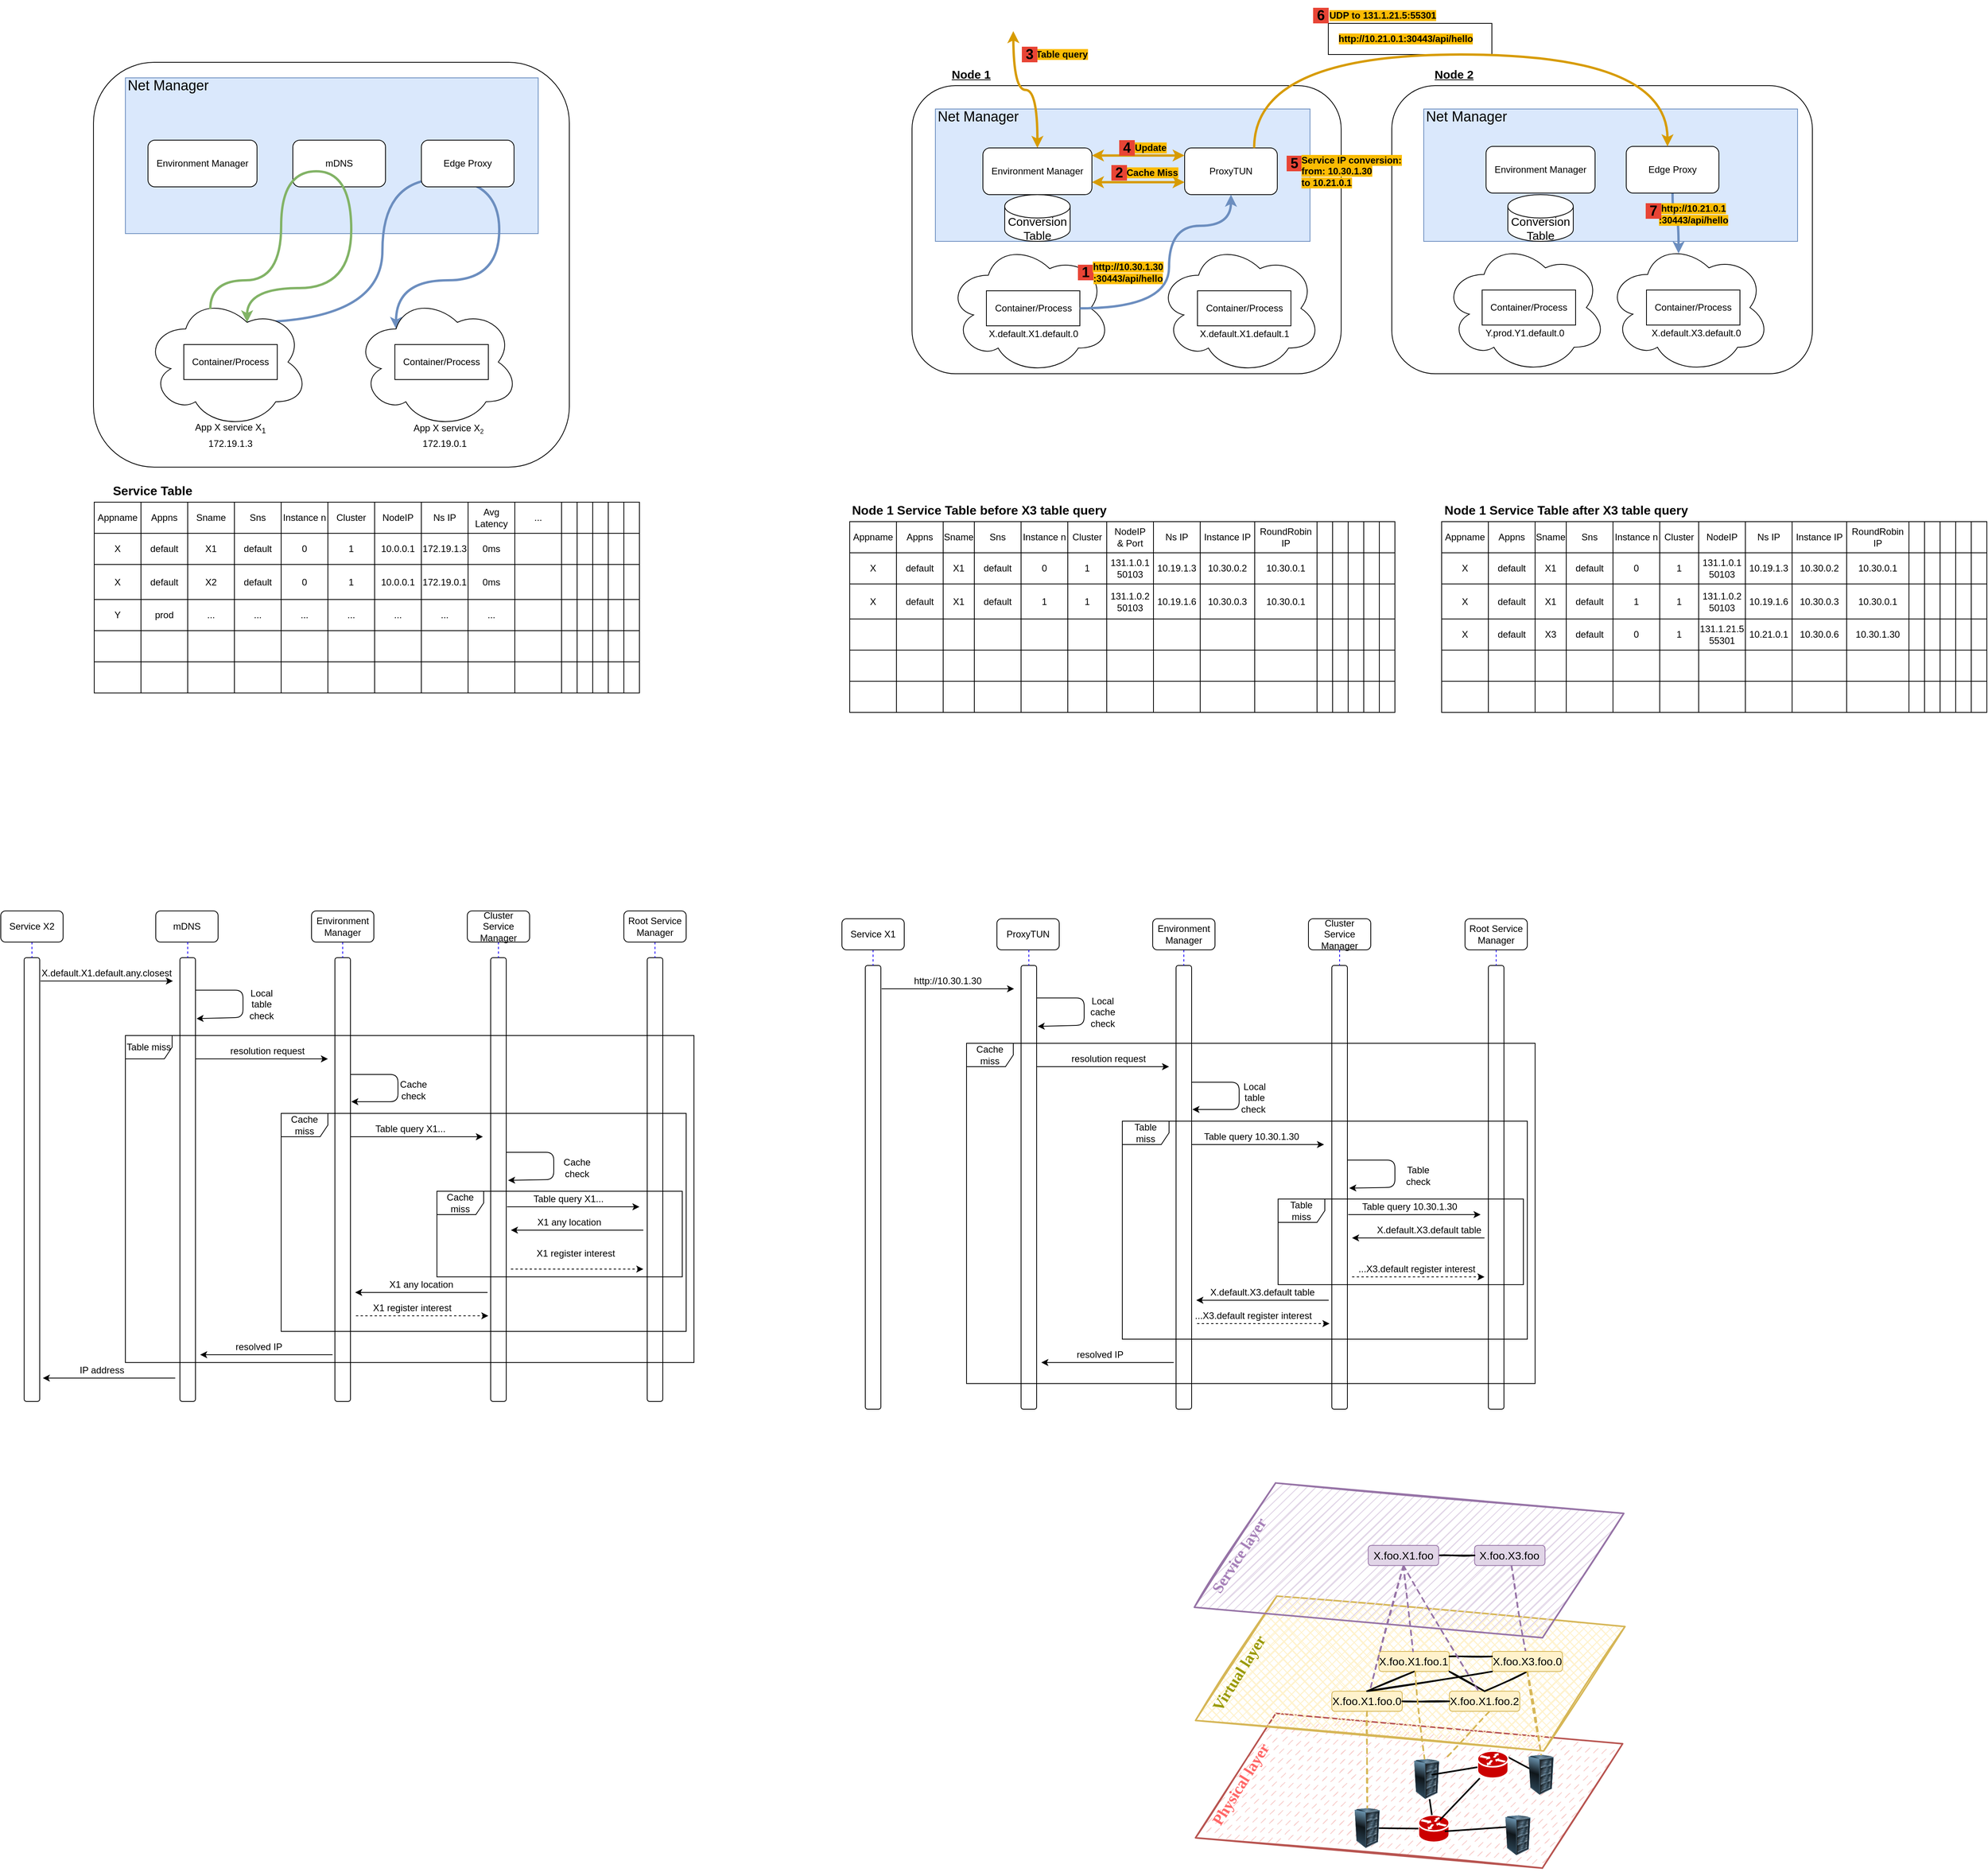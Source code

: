 <mxfile version="16.4.0" type="device"><diagram id="5o1KTYD1zEde_qrYiF25" name="Pagina-1"><mxGraphModel dx="2088" dy="1972" grid="1" gridSize="10" guides="1" tooltips="1" connect="0" arrows="1" fold="1" page="1" pageScale="1" pageWidth="827" pageHeight="1169" math="0" shadow="0"><root><mxCell id="0"/><mxCell id="1" parent="0"/><mxCell id="-C_ik5HI6AAKcascRXzm-65" value="" style="shape=parallelogram;perimeter=parallelogramPerimeter;whiteSpace=wrap;html=1;fixedSize=1;shadow=0;sketch=1;fillStyle=dashed;fontSize=14;strokeColor=#b85450;strokeWidth=2;fillColor=#f8cecc;size=88.75;rotation=5;" vertex="1" parent="1"><mxGeometry x="1460.31" y="2155.96" width="535.75" height="168.16" as="geometry"/></mxCell><mxCell id="-C_ik5HI6AAKcascRXzm-67" value="" style="shape=parallelogram;perimeter=parallelogramPerimeter;whiteSpace=wrap;html=1;fixedSize=1;shadow=0;sketch=1;fillStyle=cross-hatch;fontSize=14;strokeColor=#d6b656;strokeWidth=2;fillColor=#fff2cc;size=90;rotation=5;" vertex="1" parent="1"><mxGeometry x="1460.32" y="2005.36" width="538.75" height="168.16" as="geometry"/></mxCell><mxCell id="-C_ik5HI6AAKcascRXzm-68" value="" style="shape=parallelogram;perimeter=parallelogramPerimeter;whiteSpace=wrap;html=1;fixedSize=1;shadow=0;sketch=1;fillStyle=hachure;fontSize=14;strokeColor=#9673a6;strokeWidth=2;fillColor=#e1d5e7;size=90;rotation=5;" vertex="1" parent="1"><mxGeometry x="1458.81" y="1860" width="538.75" height="168.16" as="geometry"/></mxCell><mxCell id="hFl7bmqsFpnKmVMU1pML-362" value="" style="rounded=0;whiteSpace=wrap;html=1;" parent="1" vertex="1"><mxGeometry x="1624.5" y="-30" width="210" height="40" as="geometry"/></mxCell><mxCell id="hFl7bmqsFpnKmVMU1pML-7" value="" style="rounded=1;whiteSpace=wrap;html=1;" parent="1" vertex="1"><mxGeometry x="39" y="20" width="611" height="520" as="geometry"/></mxCell><mxCell id="d6yU_WrHFYgOuA21fauf-46" value="" style="rounded=1;whiteSpace=wrap;html=1;" parent="1" vertex="1"><mxGeometry x="750" y="1170" width="20" height="570" as="geometry"/></mxCell><mxCell id="d6yU_WrHFYgOuA21fauf-21" value="" style="rounded=1;whiteSpace=wrap;html=1;" parent="1" vertex="1"><mxGeometry x="549" y="1170" width="20" height="570" as="geometry"/></mxCell><mxCell id="d6yU_WrHFYgOuA21fauf-15" value="" style="rounded=1;whiteSpace=wrap;html=1;" parent="1" vertex="1"><mxGeometry x="349" y="1170" width="20" height="570" as="geometry"/></mxCell><mxCell id="d6yU_WrHFYgOuA21fauf-14" value="" style="rounded=1;whiteSpace=wrap;html=1;" parent="1" vertex="1"><mxGeometry x="-50" y="1170" width="20" height="570" as="geometry"/></mxCell><mxCell id="xyayU4QEvxYS6GSEWye7-3" value="" style="rounded=0;whiteSpace=wrap;html=1;fillColor=#dae8fc;strokeColor=#6c8ebf;" parent="1" vertex="1"><mxGeometry x="80" y="40" width="530" height="200" as="geometry"/></mxCell><mxCell id="xyayU4QEvxYS6GSEWye7-4" value="&lt;font style=&quot;font-size: 18px&quot;&gt;Net Manager&lt;/font&gt;" style="text;html=1;strokeColor=none;fillColor=none;align=center;verticalAlign=middle;whiteSpace=wrap;rounded=0;" parent="1" vertex="1"><mxGeometry x="80" y="40" width="110" height="20" as="geometry"/></mxCell><mxCell id="xyayU4QEvxYS6GSEWye7-5" value="Environment Manager" style="rounded=1;whiteSpace=wrap;html=1;" parent="1" vertex="1"><mxGeometry x="109" y="120" width="140" height="60" as="geometry"/></mxCell><mxCell id="xyayU4QEvxYS6GSEWye7-6" value="mDNS" style="rounded=1;whiteSpace=wrap;html=1;" parent="1" vertex="1"><mxGeometry x="295" y="120" width="119" height="60" as="geometry"/></mxCell><mxCell id="hFl7bmqsFpnKmVMU1pML-2" style="edgeStyle=orthogonalEdgeStyle;rounded=0;orthogonalLoop=1;jettySize=auto;html=1;exitX=0.625;exitY=0.2;exitDx=0;exitDy=0;exitPerimeter=0;entryX=0.25;entryY=0.25;entryDx=0;entryDy=0;entryPerimeter=0;curved=1;strokeWidth=3;fillColor=#dae8fc;strokeColor=#6c8ebf;" parent="1" source="xyayU4QEvxYS6GSEWye7-14" target="xyayU4QEvxYS6GSEWye7-15" edge="1"><mxGeometry relative="1" as="geometry"><Array as="points"><mxPoint x="410" y="354"/><mxPoint x="410" y="170"/><mxPoint x="560" y="170"/><mxPoint x="560" y="300"/><mxPoint x="427" y="300"/></Array></mxGeometry></mxCell><mxCell id="xyayU4QEvxYS6GSEWye7-14" value="" style="ellipse;shape=cloud;whiteSpace=wrap;html=1;" parent="1" vertex="1"><mxGeometry x="105" y="320" width="210" height="170" as="geometry"/></mxCell><mxCell id="xyayU4QEvxYS6GSEWye7-15" value="" style="ellipse;shape=cloud;whiteSpace=wrap;html=1;" parent="1" vertex="1"><mxGeometry x="375" y="320" width="210" height="170" as="geometry"/></mxCell><mxCell id="xyayU4QEvxYS6GSEWye7-22" value="App X service X&lt;sub&gt;1&lt;/sub&gt;" style="text;html=1;strokeColor=none;fillColor=none;align=center;verticalAlign=middle;whiteSpace=wrap;rounded=0;" parent="1" vertex="1"><mxGeometry x="125" y="480" width="180" height="20" as="geometry"/></mxCell><mxCell id="xyayU4QEvxYS6GSEWye7-24" value="Container/Process" style="rounded=0;whiteSpace=wrap;html=1;" parent="1" vertex="1"><mxGeometry x="155" y="382.5" width="120" height="45" as="geometry"/></mxCell><mxCell id="xyayU4QEvxYS6GSEWye7-25" value="Container/Process" style="rounded=0;whiteSpace=wrap;html=1;" parent="1" vertex="1"><mxGeometry x="426" y="382.5" width="120" height="45" as="geometry"/></mxCell><mxCell id="d6yU_WrHFYgOuA21fauf-27" style="edgeStyle=orthogonalEdgeStyle;rounded=0;orthogonalLoop=1;jettySize=auto;html=1;exitX=0.5;exitY=1;exitDx=0;exitDy=0;entryX=0.5;entryY=0;entryDx=0;entryDy=0;dashed=1;startArrow=none;startFill=0;endArrow=none;endFill=0;strokeColor=#1B0AFF;" parent="1" source="d6yU_WrHFYgOuA21fauf-8" target="d6yU_WrHFYgOuA21fauf-15" edge="1"><mxGeometry relative="1" as="geometry"/></mxCell><mxCell id="d6yU_WrHFYgOuA21fauf-8" value="Environment&lt;br&gt;Manager" style="rounded=1;whiteSpace=wrap;html=1;" parent="1" vertex="1"><mxGeometry x="319" y="1110" width="80" height="40" as="geometry"/></mxCell><mxCell id="d6yU_WrHFYgOuA21fauf-26" style="edgeStyle=orthogonalEdgeStyle;rounded=0;orthogonalLoop=1;jettySize=auto;html=1;exitX=0.5;exitY=1;exitDx=0;exitDy=0;entryX=0.5;entryY=0;entryDx=0;entryDy=0;startArrow=none;startFill=0;strokeColor=#1B0AFF;endArrow=none;endFill=0;dashed=1;" parent="1" source="d6yU_WrHFYgOuA21fauf-9" target="d6yU_WrHFYgOuA21fauf-14" edge="1"><mxGeometry relative="1" as="geometry"/></mxCell><mxCell id="d6yU_WrHFYgOuA21fauf-9" value="Service X2" style="rounded=1;whiteSpace=wrap;html=1;" parent="1" vertex="1"><mxGeometry x="-80" y="1110" width="80" height="40" as="geometry"/></mxCell><mxCell id="d6yU_WrHFYgOuA21fauf-28" style="edgeStyle=orthogonalEdgeStyle;rounded=0;orthogonalLoop=1;jettySize=auto;html=1;exitX=0.5;exitY=1;exitDx=0;exitDy=0;entryX=0.5;entryY=0;entryDx=0;entryDy=0;dashed=1;startArrow=none;startFill=0;endArrow=none;endFill=0;strokeColor=#1B0AFF;" parent="1" source="d6yU_WrHFYgOuA21fauf-10" target="d6yU_WrHFYgOuA21fauf-21" edge="1"><mxGeometry relative="1" as="geometry"/></mxCell><mxCell id="d6yU_WrHFYgOuA21fauf-10" value="Cluster Service Manager" style="rounded=1;whiteSpace=wrap;html=1;" parent="1" vertex="1"><mxGeometry x="519" y="1110" width="80" height="40" as="geometry"/></mxCell><mxCell id="d6yU_WrHFYgOuA21fauf-44" style="edgeStyle=orthogonalEdgeStyle;rounded=0;orthogonalLoop=1;jettySize=auto;html=1;exitX=0.5;exitY=1;exitDx=0;exitDy=0;entryX=0.5;entryY=0;entryDx=0;entryDy=0;startArrow=none;startFill=0;strokeColor=#1B0AFF;endArrow=none;endFill=0;dashed=1;" parent="1" source="d6yU_WrHFYgOuA21fauf-45" target="d6yU_WrHFYgOuA21fauf-46" edge="1"><mxGeometry relative="1" as="geometry"/></mxCell><mxCell id="d6yU_WrHFYgOuA21fauf-45" value="Root Service Manager" style="rounded=1;whiteSpace=wrap;html=1;" parent="1" vertex="1"><mxGeometry x="720" y="1110" width="80" height="40" as="geometry"/></mxCell><mxCell id="d6yU_WrHFYgOuA21fauf-2" value="Edge Proxy" style="rounded=1;whiteSpace=wrap;html=1;" parent="1" vertex="1"><mxGeometry x="460" y="120" width="119" height="60" as="geometry"/></mxCell><mxCell id="hFl7bmqsFpnKmVMU1pML-1" value="App X service X&lt;span style=&quot;font-size: 10px&quot;&gt;&lt;sub&gt;2&lt;/sub&gt;&lt;/span&gt;" style="text;html=1;strokeColor=none;fillColor=none;align=center;verticalAlign=middle;whiteSpace=wrap;rounded=0;" parent="1" vertex="1"><mxGeometry x="405" y="480" width="180" height="20" as="geometry"/></mxCell><mxCell id="hFl7bmqsFpnKmVMU1pML-3" value="172.19.0.1" style="text;html=1;strokeColor=none;fillColor=none;align=center;verticalAlign=middle;whiteSpace=wrap;rounded=0;" parent="1" vertex="1"><mxGeometry x="470" y="500" width="40" height="20" as="geometry"/></mxCell><mxCell id="hFl7bmqsFpnKmVMU1pML-4" value="172.19.1.3" style="text;html=1;strokeColor=none;fillColor=none;align=center;verticalAlign=middle;whiteSpace=wrap;rounded=0;" parent="1" vertex="1"><mxGeometry x="195" y="500" width="40" height="20" as="geometry"/></mxCell><mxCell id="hFl7bmqsFpnKmVMU1pML-6" style="edgeStyle=orthogonalEdgeStyle;curved=1;rounded=0;orthogonalLoop=1;jettySize=auto;html=1;exitX=0.4;exitY=0.1;exitDx=0;exitDy=0;exitPerimeter=0;entryX=0.625;entryY=0.2;entryDx=0;entryDy=0;entryPerimeter=0;fillColor=#d5e8d4;strokeColor=#82b366;strokeWidth=3;" parent="1" source="xyayU4QEvxYS6GSEWye7-14" target="xyayU4QEvxYS6GSEWye7-14" edge="1"><mxGeometry relative="1" as="geometry"><Array as="points"><mxPoint x="189" y="300"/><mxPoint x="280" y="300"/><mxPoint x="280" y="160"/><mxPoint x="370" y="160"/><mxPoint x="370" y="310"/><mxPoint x="236" y="310"/></Array></mxGeometry></mxCell><mxCell id="hFl7bmqsFpnKmVMU1pML-8" value="" style="rounded=1;whiteSpace=wrap;html=1;" parent="1" vertex="1"><mxGeometry x="1090" y="50" width="551" height="370" as="geometry"/></mxCell><mxCell id="hFl7bmqsFpnKmVMU1pML-9" value="" style="rounded=0;whiteSpace=wrap;html=1;fillColor=#dae8fc;strokeColor=#6c8ebf;" parent="1" vertex="1"><mxGeometry x="1120" y="80" width="481" height="170" as="geometry"/></mxCell><mxCell id="hFl7bmqsFpnKmVMU1pML-10" value="&lt;font style=&quot;font-size: 18px&quot;&gt;Net Manager&lt;/font&gt;" style="text;html=1;strokeColor=none;fillColor=none;align=center;verticalAlign=middle;whiteSpace=wrap;rounded=0;" parent="1" vertex="1"><mxGeometry x="1120" y="80" width="110" height="20" as="geometry"/></mxCell><mxCell id="hFl7bmqsFpnKmVMU1pML-351" style="edgeStyle=orthogonalEdgeStyle;curved=1;rounded=0;orthogonalLoop=1;jettySize=auto;html=1;exitX=0.5;exitY=0;exitDx=0;exitDy=0;strokeColor=#d79b00;strokeWidth=3;fillColor=#ffe6cc;startArrow=classic;startFill=1;" parent="1" source="hFl7bmqsFpnKmVMU1pML-11" edge="1"><mxGeometry relative="1" as="geometry"><mxPoint x="1220" y="-20" as="targetPoint"/></mxGeometry></mxCell><mxCell id="hFl7bmqsFpnKmVMU1pML-11" value="Environment Manager" style="rounded=1;whiteSpace=wrap;html=1;" parent="1" vertex="1"><mxGeometry x="1181" y="130" width="140" height="60" as="geometry"/></mxCell><mxCell id="hFl7bmqsFpnKmVMU1pML-14" value="" style="ellipse;shape=cloud;whiteSpace=wrap;html=1;" parent="1" vertex="1"><mxGeometry x="1135.5" y="251" width="210" height="170" as="geometry"/></mxCell><mxCell id="hFl7bmqsFpnKmVMU1pML-15" value="" style="ellipse;shape=cloud;whiteSpace=wrap;html=1;" parent="1" vertex="1"><mxGeometry x="1405.5" y="251" width="210" height="170" as="geometry"/></mxCell><mxCell id="hFl7bmqsFpnKmVMU1pML-16" value="X.default.X1.default.0" style="text;html=1;strokeColor=none;fillColor=none;align=center;verticalAlign=middle;whiteSpace=wrap;rounded=0;" parent="1" vertex="1"><mxGeometry x="1155.5" y="358.5" width="180" height="20" as="geometry"/></mxCell><mxCell id="hFl7bmqsFpnKmVMU1pML-17" value="Container/Process" style="rounded=0;whiteSpace=wrap;html=1;" parent="1" vertex="1"><mxGeometry x="1185.5" y="313.5" width="120" height="45" as="geometry"/></mxCell><mxCell id="hFl7bmqsFpnKmVMU1pML-18" value="Container/Process" style="rounded=0;whiteSpace=wrap;html=1;" parent="1" vertex="1"><mxGeometry x="1456.5" y="313.5" width="120" height="45" as="geometry"/></mxCell><mxCell id="hFl7bmqsFpnKmVMU1pML-19" value="ProxyTUN" style="rounded=1;whiteSpace=wrap;html=1;" parent="1" vertex="1"><mxGeometry x="1440" y="130" width="119" height="60" as="geometry"/></mxCell><mxCell id="hFl7bmqsFpnKmVMU1pML-20" value="X.default.X1.default.1" style="text;html=1;strokeColor=none;fillColor=none;align=center;verticalAlign=middle;whiteSpace=wrap;rounded=0;" parent="1" vertex="1"><mxGeometry x="1426.5" y="358.5" width="180" height="20" as="geometry"/></mxCell><mxCell id="hFl7bmqsFpnKmVMU1pML-27" value="" style="shape=table;html=1;whiteSpace=wrap;startSize=0;container=1;collapsible=0;childLayout=tableLayout;" parent="1" vertex="1"><mxGeometry x="40" y="585" width="700" height="245.0" as="geometry"/></mxCell><mxCell id="hFl7bmqsFpnKmVMU1pML-28" value="" style="shape=partialRectangle;html=1;whiteSpace=wrap;collapsible=0;dropTarget=0;pointerEvents=0;fillColor=none;top=0;left=0;bottom=0;right=0;points=[[0,0.5],[1,0.5]];portConstraint=eastwest;" parent="hFl7bmqsFpnKmVMU1pML-27" vertex="1"><mxGeometry width="700" height="40" as="geometry"/></mxCell><mxCell id="hFl7bmqsFpnKmVMU1pML-29" value="Appname" style="shape=partialRectangle;html=1;whiteSpace=wrap;connectable=0;overflow=hidden;fillColor=none;top=0;left=0;bottom=0;right=0;" parent="hFl7bmqsFpnKmVMU1pML-28" vertex="1"><mxGeometry width="60" height="40" as="geometry"/></mxCell><mxCell id="hFl7bmqsFpnKmVMU1pML-30" value="Appns" style="shape=partialRectangle;html=1;whiteSpace=wrap;connectable=0;overflow=hidden;fillColor=none;top=0;left=0;bottom=0;right=0;" parent="hFl7bmqsFpnKmVMU1pML-28" vertex="1"><mxGeometry x="60" width="60" height="40" as="geometry"/></mxCell><mxCell id="hFl7bmqsFpnKmVMU1pML-31" value="Sname" style="shape=partialRectangle;html=1;whiteSpace=wrap;connectable=0;overflow=hidden;fillColor=none;top=0;left=0;bottom=0;right=0;" parent="hFl7bmqsFpnKmVMU1pML-28" vertex="1"><mxGeometry x="120" width="60" height="40" as="geometry"/></mxCell><mxCell id="hFl7bmqsFpnKmVMU1pML-32" value="Sns" style="shape=partialRectangle;html=1;whiteSpace=wrap;connectable=0;overflow=hidden;fillColor=none;top=0;left=0;bottom=0;right=0;" parent="hFl7bmqsFpnKmVMU1pML-28" vertex="1"><mxGeometry x="180" width="60" height="40" as="geometry"/></mxCell><mxCell id="hFl7bmqsFpnKmVMU1pML-33" value="Instance n" style="shape=partialRectangle;html=1;whiteSpace=wrap;connectable=0;overflow=hidden;fillColor=none;top=0;left=0;bottom=0;right=0;" parent="hFl7bmqsFpnKmVMU1pML-28" vertex="1"><mxGeometry x="240" width="60" height="40" as="geometry"/></mxCell><mxCell id="hFl7bmqsFpnKmVMU1pML-34" value="Cluster" style="shape=partialRectangle;html=1;whiteSpace=wrap;connectable=0;overflow=hidden;fillColor=none;top=0;left=0;bottom=0;right=0;" parent="hFl7bmqsFpnKmVMU1pML-28" vertex="1"><mxGeometry x="300" width="60" height="40" as="geometry"/></mxCell><mxCell id="hFl7bmqsFpnKmVMU1pML-35" value="NodeIP" style="shape=partialRectangle;html=1;whiteSpace=wrap;connectable=0;overflow=hidden;fillColor=none;top=0;left=0;bottom=0;right=0;" parent="hFl7bmqsFpnKmVMU1pML-28" vertex="1"><mxGeometry x="360" width="60" height="40" as="geometry"/></mxCell><mxCell id="hFl7bmqsFpnKmVMU1pML-36" value="Ns IP" style="shape=partialRectangle;html=1;whiteSpace=wrap;connectable=0;overflow=hidden;fillColor=none;top=0;left=0;bottom=0;right=0;" parent="hFl7bmqsFpnKmVMU1pML-28" vertex="1"><mxGeometry x="420" width="60" height="40" as="geometry"/></mxCell><mxCell id="hFl7bmqsFpnKmVMU1pML-37" value="Avg Latency" style="shape=partialRectangle;html=1;whiteSpace=wrap;connectable=0;overflow=hidden;fillColor=none;top=0;left=0;bottom=0;right=0;" parent="hFl7bmqsFpnKmVMU1pML-28" vertex="1"><mxGeometry x="480" width="60" height="40" as="geometry"/></mxCell><mxCell id="hFl7bmqsFpnKmVMU1pML-38" value="..." style="shape=partialRectangle;html=1;whiteSpace=wrap;connectable=0;overflow=hidden;fillColor=none;top=0;left=0;bottom=0;right=0;" parent="hFl7bmqsFpnKmVMU1pML-28" vertex="1"><mxGeometry x="540" width="60" height="40" as="geometry"/></mxCell><mxCell id="hFl7bmqsFpnKmVMU1pML-39" value="" style="shape=partialRectangle;html=1;whiteSpace=wrap;connectable=0;overflow=hidden;fillColor=none;top=0;left=0;bottom=0;right=0;" parent="hFl7bmqsFpnKmVMU1pML-28" vertex="1"><mxGeometry x="600" width="20" height="40" as="geometry"/></mxCell><mxCell id="hFl7bmqsFpnKmVMU1pML-40" value="" style="shape=partialRectangle;html=1;whiteSpace=wrap;connectable=0;overflow=hidden;fillColor=none;top=0;left=0;bottom=0;right=0;" parent="hFl7bmqsFpnKmVMU1pML-28" vertex="1"><mxGeometry x="620" width="20" height="40" as="geometry"/></mxCell><mxCell id="hFl7bmqsFpnKmVMU1pML-41" value="" style="shape=partialRectangle;html=1;whiteSpace=wrap;connectable=0;overflow=hidden;fillColor=none;top=0;left=0;bottom=0;right=0;" parent="hFl7bmqsFpnKmVMU1pML-28" vertex="1"><mxGeometry x="640" width="20" height="40" as="geometry"/></mxCell><mxCell id="hFl7bmqsFpnKmVMU1pML-42" value="" style="shape=partialRectangle;html=1;whiteSpace=wrap;connectable=0;overflow=hidden;fillColor=none;top=0;left=0;bottom=0;right=0;" parent="hFl7bmqsFpnKmVMU1pML-28" vertex="1"><mxGeometry x="660" width="20" height="40" as="geometry"/></mxCell><mxCell id="hFl7bmqsFpnKmVMU1pML-43" value="" style="shape=partialRectangle;html=1;whiteSpace=wrap;connectable=0;overflow=hidden;fillColor=none;top=0;left=0;bottom=0;right=0;" parent="hFl7bmqsFpnKmVMU1pML-28" vertex="1"><mxGeometry x="680" width="20" height="40" as="geometry"/></mxCell><mxCell id="hFl7bmqsFpnKmVMU1pML-44" value="" style="shape=partialRectangle;html=1;whiteSpace=wrap;collapsible=0;dropTarget=0;pointerEvents=0;fillColor=none;top=0;left=0;bottom=0;right=0;points=[[0,0.5],[1,0.5]];portConstraint=eastwest;" parent="hFl7bmqsFpnKmVMU1pML-27" vertex="1"><mxGeometry y="40" width="700" height="40" as="geometry"/></mxCell><mxCell id="hFl7bmqsFpnKmVMU1pML-45" value="X" style="shape=partialRectangle;html=1;whiteSpace=wrap;connectable=0;overflow=hidden;fillColor=none;top=0;left=0;bottom=0;right=0;" parent="hFl7bmqsFpnKmVMU1pML-44" vertex="1"><mxGeometry width="60" height="40" as="geometry"/></mxCell><mxCell id="hFl7bmqsFpnKmVMU1pML-46" value="default" style="shape=partialRectangle;html=1;whiteSpace=wrap;connectable=0;overflow=hidden;fillColor=none;top=0;left=0;bottom=0;right=0;" parent="hFl7bmqsFpnKmVMU1pML-44" vertex="1"><mxGeometry x="60" width="60" height="40" as="geometry"/></mxCell><mxCell id="hFl7bmqsFpnKmVMU1pML-47" value="X1" style="shape=partialRectangle;html=1;whiteSpace=wrap;connectable=0;overflow=hidden;fillColor=none;top=0;left=0;bottom=0;right=0;" parent="hFl7bmqsFpnKmVMU1pML-44" vertex="1"><mxGeometry x="120" width="60" height="40" as="geometry"/></mxCell><mxCell id="hFl7bmqsFpnKmVMU1pML-48" value="default" style="shape=partialRectangle;html=1;whiteSpace=wrap;connectable=0;overflow=hidden;fillColor=none;top=0;left=0;bottom=0;right=0;" parent="hFl7bmqsFpnKmVMU1pML-44" vertex="1"><mxGeometry x="180" width="60" height="40" as="geometry"/></mxCell><mxCell id="hFl7bmqsFpnKmVMU1pML-49" value="0" style="shape=partialRectangle;html=1;whiteSpace=wrap;connectable=0;overflow=hidden;fillColor=none;top=0;left=0;bottom=0;right=0;" parent="hFl7bmqsFpnKmVMU1pML-44" vertex="1"><mxGeometry x="240" width="60" height="40" as="geometry"/></mxCell><mxCell id="hFl7bmqsFpnKmVMU1pML-50" value="1" style="shape=partialRectangle;html=1;whiteSpace=wrap;connectable=0;overflow=hidden;fillColor=none;top=0;left=0;bottom=0;right=0;" parent="hFl7bmqsFpnKmVMU1pML-44" vertex="1"><mxGeometry x="300" width="60" height="40" as="geometry"/></mxCell><mxCell id="hFl7bmqsFpnKmVMU1pML-51" value="10.0.0.1" style="shape=partialRectangle;html=1;whiteSpace=wrap;connectable=0;overflow=hidden;fillColor=none;top=0;left=0;bottom=0;right=0;" parent="hFl7bmqsFpnKmVMU1pML-44" vertex="1"><mxGeometry x="360" width="60" height="40" as="geometry"/></mxCell><mxCell id="hFl7bmqsFpnKmVMU1pML-52" value="172.19.1.3" style="shape=partialRectangle;html=1;whiteSpace=wrap;connectable=0;overflow=hidden;fillColor=none;top=0;left=0;bottom=0;right=0;" parent="hFl7bmqsFpnKmVMU1pML-44" vertex="1"><mxGeometry x="420" width="60" height="40" as="geometry"/></mxCell><mxCell id="hFl7bmqsFpnKmVMU1pML-53" value="0ms" style="shape=partialRectangle;html=1;whiteSpace=wrap;connectable=0;overflow=hidden;fillColor=none;top=0;left=0;bottom=0;right=0;" parent="hFl7bmqsFpnKmVMU1pML-44" vertex="1"><mxGeometry x="480" width="60" height="40" as="geometry"/></mxCell><mxCell id="hFl7bmqsFpnKmVMU1pML-54" value="" style="shape=partialRectangle;html=1;whiteSpace=wrap;connectable=0;overflow=hidden;fillColor=none;top=0;left=0;bottom=0;right=0;" parent="hFl7bmqsFpnKmVMU1pML-44" vertex="1"><mxGeometry x="540" width="60" height="40" as="geometry"/></mxCell><mxCell id="hFl7bmqsFpnKmVMU1pML-55" value="" style="shape=partialRectangle;html=1;whiteSpace=wrap;connectable=0;overflow=hidden;fillColor=none;top=0;left=0;bottom=0;right=0;" parent="hFl7bmqsFpnKmVMU1pML-44" vertex="1"><mxGeometry x="600" width="20" height="40" as="geometry"/></mxCell><mxCell id="hFl7bmqsFpnKmVMU1pML-56" value="" style="shape=partialRectangle;html=1;whiteSpace=wrap;connectable=0;overflow=hidden;fillColor=none;top=0;left=0;bottom=0;right=0;" parent="hFl7bmqsFpnKmVMU1pML-44" vertex="1"><mxGeometry x="620" width="20" height="40" as="geometry"/></mxCell><mxCell id="hFl7bmqsFpnKmVMU1pML-57" value="" style="shape=partialRectangle;html=1;whiteSpace=wrap;connectable=0;overflow=hidden;fillColor=none;top=0;left=0;bottom=0;right=0;" parent="hFl7bmqsFpnKmVMU1pML-44" vertex="1"><mxGeometry x="640" width="20" height="40" as="geometry"/></mxCell><mxCell id="hFl7bmqsFpnKmVMU1pML-58" value="" style="shape=partialRectangle;html=1;whiteSpace=wrap;connectable=0;overflow=hidden;fillColor=none;top=0;left=0;bottom=0;right=0;" parent="hFl7bmqsFpnKmVMU1pML-44" vertex="1"><mxGeometry x="660" width="20" height="40" as="geometry"/></mxCell><mxCell id="hFl7bmqsFpnKmVMU1pML-59" value="" style="shape=partialRectangle;html=1;whiteSpace=wrap;connectable=0;overflow=hidden;fillColor=none;top=0;left=0;bottom=0;right=0;" parent="hFl7bmqsFpnKmVMU1pML-44" vertex="1"><mxGeometry x="680" width="20" height="40" as="geometry"/></mxCell><mxCell id="hFl7bmqsFpnKmVMU1pML-60" value="" style="shape=partialRectangle;html=1;whiteSpace=wrap;collapsible=0;dropTarget=0;pointerEvents=0;fillColor=none;top=0;left=0;bottom=0;right=0;points=[[0,0.5],[1,0.5]];portConstraint=eastwest;" parent="hFl7bmqsFpnKmVMU1pML-27" vertex="1"><mxGeometry y="80" width="700" height="45" as="geometry"/></mxCell><mxCell id="hFl7bmqsFpnKmVMU1pML-61" value="X" style="shape=partialRectangle;html=1;whiteSpace=wrap;connectable=0;overflow=hidden;fillColor=none;top=0;left=0;bottom=0;right=0;" parent="hFl7bmqsFpnKmVMU1pML-60" vertex="1"><mxGeometry width="60" height="45" as="geometry"/></mxCell><mxCell id="hFl7bmqsFpnKmVMU1pML-62" value="default" style="shape=partialRectangle;html=1;whiteSpace=wrap;connectable=0;overflow=hidden;fillColor=none;top=0;left=0;bottom=0;right=0;" parent="hFl7bmqsFpnKmVMU1pML-60" vertex="1"><mxGeometry x="60" width="60" height="45" as="geometry"/></mxCell><mxCell id="hFl7bmqsFpnKmVMU1pML-63" value="X2" style="shape=partialRectangle;html=1;whiteSpace=wrap;connectable=0;overflow=hidden;fillColor=none;top=0;left=0;bottom=0;right=0;" parent="hFl7bmqsFpnKmVMU1pML-60" vertex="1"><mxGeometry x="120" width="60" height="45" as="geometry"/></mxCell><mxCell id="hFl7bmqsFpnKmVMU1pML-64" value="default" style="shape=partialRectangle;html=1;whiteSpace=wrap;connectable=0;overflow=hidden;fillColor=none;top=0;left=0;bottom=0;right=0;" parent="hFl7bmqsFpnKmVMU1pML-60" vertex="1"><mxGeometry x="180" width="60" height="45" as="geometry"/></mxCell><mxCell id="hFl7bmqsFpnKmVMU1pML-65" value="0" style="shape=partialRectangle;html=1;whiteSpace=wrap;connectable=0;overflow=hidden;fillColor=none;top=0;left=0;bottom=0;right=0;" parent="hFl7bmqsFpnKmVMU1pML-60" vertex="1"><mxGeometry x="240" width="60" height="45" as="geometry"/></mxCell><mxCell id="hFl7bmqsFpnKmVMU1pML-66" value="1" style="shape=partialRectangle;html=1;whiteSpace=wrap;connectable=0;overflow=hidden;fillColor=none;top=0;left=0;bottom=0;right=0;" parent="hFl7bmqsFpnKmVMU1pML-60" vertex="1"><mxGeometry x="300" width="60" height="45" as="geometry"/></mxCell><mxCell id="hFl7bmqsFpnKmVMU1pML-67" value="10.0.0.1" style="shape=partialRectangle;html=1;whiteSpace=wrap;connectable=0;overflow=hidden;fillColor=none;top=0;left=0;bottom=0;right=0;" parent="hFl7bmqsFpnKmVMU1pML-60" vertex="1"><mxGeometry x="360" width="60" height="45" as="geometry"/></mxCell><mxCell id="hFl7bmqsFpnKmVMU1pML-68" value="172.19.0.1" style="shape=partialRectangle;html=1;whiteSpace=wrap;connectable=0;overflow=hidden;fillColor=none;top=0;left=0;bottom=0;right=0;" parent="hFl7bmqsFpnKmVMU1pML-60" vertex="1"><mxGeometry x="420" width="60" height="45" as="geometry"/></mxCell><mxCell id="hFl7bmqsFpnKmVMU1pML-69" value="0ms" style="shape=partialRectangle;html=1;whiteSpace=wrap;connectable=0;overflow=hidden;fillColor=none;top=0;left=0;bottom=0;right=0;" parent="hFl7bmqsFpnKmVMU1pML-60" vertex="1"><mxGeometry x="480" width="60" height="45" as="geometry"/></mxCell><mxCell id="hFl7bmqsFpnKmVMU1pML-70" value="" style="shape=partialRectangle;html=1;whiteSpace=wrap;connectable=0;overflow=hidden;fillColor=none;top=0;left=0;bottom=0;right=0;" parent="hFl7bmqsFpnKmVMU1pML-60" vertex="1"><mxGeometry x="540" width="60" height="45" as="geometry"/></mxCell><mxCell id="hFl7bmqsFpnKmVMU1pML-71" value="" style="shape=partialRectangle;html=1;whiteSpace=wrap;connectable=0;overflow=hidden;fillColor=none;top=0;left=0;bottom=0;right=0;" parent="hFl7bmqsFpnKmVMU1pML-60" vertex="1"><mxGeometry x="600" width="20" height="45" as="geometry"/></mxCell><mxCell id="hFl7bmqsFpnKmVMU1pML-72" value="" style="shape=partialRectangle;html=1;whiteSpace=wrap;connectable=0;overflow=hidden;fillColor=none;top=0;left=0;bottom=0;right=0;" parent="hFl7bmqsFpnKmVMU1pML-60" vertex="1"><mxGeometry x="620" width="20" height="45" as="geometry"/></mxCell><mxCell id="hFl7bmqsFpnKmVMU1pML-73" value="" style="shape=partialRectangle;html=1;whiteSpace=wrap;connectable=0;overflow=hidden;fillColor=none;top=0;left=0;bottom=0;right=0;" parent="hFl7bmqsFpnKmVMU1pML-60" vertex="1"><mxGeometry x="640" width="20" height="45" as="geometry"/></mxCell><mxCell id="hFl7bmqsFpnKmVMU1pML-74" value="" style="shape=partialRectangle;html=1;whiteSpace=wrap;connectable=0;overflow=hidden;fillColor=none;top=0;left=0;bottom=0;right=0;" parent="hFl7bmqsFpnKmVMU1pML-60" vertex="1"><mxGeometry x="660" width="20" height="45" as="geometry"/></mxCell><mxCell id="hFl7bmqsFpnKmVMU1pML-75" value="" style="shape=partialRectangle;html=1;whiteSpace=wrap;connectable=0;overflow=hidden;fillColor=none;top=0;left=0;bottom=0;right=0;" parent="hFl7bmqsFpnKmVMU1pML-60" vertex="1"><mxGeometry x="680" width="20" height="45" as="geometry"/></mxCell><mxCell id="hFl7bmqsFpnKmVMU1pML-76" value="" style="shape=partialRectangle;html=1;whiteSpace=wrap;collapsible=0;dropTarget=0;pointerEvents=0;fillColor=none;top=0;left=0;bottom=0;right=0;points=[[0,0.5],[1,0.5]];portConstraint=eastwest;" parent="hFl7bmqsFpnKmVMU1pML-27" vertex="1"><mxGeometry y="125" width="700" height="40" as="geometry"/></mxCell><mxCell id="hFl7bmqsFpnKmVMU1pML-77" value="Y" style="shape=partialRectangle;html=1;whiteSpace=wrap;connectable=0;overflow=hidden;fillColor=none;top=0;left=0;bottom=0;right=0;" parent="hFl7bmqsFpnKmVMU1pML-76" vertex="1"><mxGeometry width="60" height="40" as="geometry"/></mxCell><mxCell id="hFl7bmqsFpnKmVMU1pML-78" value="prod" style="shape=partialRectangle;html=1;whiteSpace=wrap;connectable=0;overflow=hidden;fillColor=none;top=0;left=0;bottom=0;right=0;" parent="hFl7bmqsFpnKmVMU1pML-76" vertex="1"><mxGeometry x="60" width="60" height="40" as="geometry"/></mxCell><mxCell id="hFl7bmqsFpnKmVMU1pML-79" value="..." style="shape=partialRectangle;html=1;whiteSpace=wrap;connectable=0;overflow=hidden;fillColor=none;top=0;left=0;bottom=0;right=0;" parent="hFl7bmqsFpnKmVMU1pML-76" vertex="1"><mxGeometry x="120" width="60" height="40" as="geometry"/></mxCell><mxCell id="hFl7bmqsFpnKmVMU1pML-80" value="..." style="shape=partialRectangle;html=1;whiteSpace=wrap;connectable=0;overflow=hidden;fillColor=none;top=0;left=0;bottom=0;right=0;" parent="hFl7bmqsFpnKmVMU1pML-76" vertex="1"><mxGeometry x="180" width="60" height="40" as="geometry"/></mxCell><mxCell id="hFl7bmqsFpnKmVMU1pML-81" value="..." style="shape=partialRectangle;html=1;whiteSpace=wrap;connectable=0;overflow=hidden;fillColor=none;top=0;left=0;bottom=0;right=0;" parent="hFl7bmqsFpnKmVMU1pML-76" vertex="1"><mxGeometry x="240" width="60" height="40" as="geometry"/></mxCell><mxCell id="hFl7bmqsFpnKmVMU1pML-82" value="..." style="shape=partialRectangle;html=1;whiteSpace=wrap;connectable=0;overflow=hidden;fillColor=none;top=0;left=0;bottom=0;right=0;" parent="hFl7bmqsFpnKmVMU1pML-76" vertex="1"><mxGeometry x="300" width="60" height="40" as="geometry"/></mxCell><mxCell id="hFl7bmqsFpnKmVMU1pML-83" value="..." style="shape=partialRectangle;html=1;whiteSpace=wrap;connectable=0;overflow=hidden;fillColor=none;top=0;left=0;bottom=0;right=0;" parent="hFl7bmqsFpnKmVMU1pML-76" vertex="1"><mxGeometry x="360" width="60" height="40" as="geometry"/></mxCell><mxCell id="hFl7bmqsFpnKmVMU1pML-84" value="..." style="shape=partialRectangle;html=1;whiteSpace=wrap;connectable=0;overflow=hidden;fillColor=none;top=0;left=0;bottom=0;right=0;" parent="hFl7bmqsFpnKmVMU1pML-76" vertex="1"><mxGeometry x="420" width="60" height="40" as="geometry"/></mxCell><mxCell id="hFl7bmqsFpnKmVMU1pML-85" value="..." style="shape=partialRectangle;html=1;whiteSpace=wrap;connectable=0;overflow=hidden;fillColor=none;top=0;left=0;bottom=0;right=0;" parent="hFl7bmqsFpnKmVMU1pML-76" vertex="1"><mxGeometry x="480" width="60" height="40" as="geometry"/></mxCell><mxCell id="hFl7bmqsFpnKmVMU1pML-86" value="" style="shape=partialRectangle;html=1;whiteSpace=wrap;connectable=0;overflow=hidden;fillColor=none;top=0;left=0;bottom=0;right=0;" parent="hFl7bmqsFpnKmVMU1pML-76" vertex="1"><mxGeometry x="540" width="60" height="40" as="geometry"/></mxCell><mxCell id="hFl7bmqsFpnKmVMU1pML-87" value="" style="shape=partialRectangle;html=1;whiteSpace=wrap;connectable=0;overflow=hidden;fillColor=none;top=0;left=0;bottom=0;right=0;" parent="hFl7bmqsFpnKmVMU1pML-76" vertex="1"><mxGeometry x="600" width="20" height="40" as="geometry"/></mxCell><mxCell id="hFl7bmqsFpnKmVMU1pML-88" value="" style="shape=partialRectangle;html=1;whiteSpace=wrap;connectable=0;overflow=hidden;fillColor=none;top=0;left=0;bottom=0;right=0;" parent="hFl7bmqsFpnKmVMU1pML-76" vertex="1"><mxGeometry x="620" width="20" height="40" as="geometry"/></mxCell><mxCell id="hFl7bmqsFpnKmVMU1pML-89" value="" style="shape=partialRectangle;html=1;whiteSpace=wrap;connectable=0;overflow=hidden;fillColor=none;top=0;left=0;bottom=0;right=0;" parent="hFl7bmqsFpnKmVMU1pML-76" vertex="1"><mxGeometry x="640" width="20" height="40" as="geometry"/></mxCell><mxCell id="hFl7bmqsFpnKmVMU1pML-90" value="" style="shape=partialRectangle;html=1;whiteSpace=wrap;connectable=0;overflow=hidden;fillColor=none;top=0;left=0;bottom=0;right=0;" parent="hFl7bmqsFpnKmVMU1pML-76" vertex="1"><mxGeometry x="660" width="20" height="40" as="geometry"/></mxCell><mxCell id="hFl7bmqsFpnKmVMU1pML-91" value="" style="shape=partialRectangle;html=1;whiteSpace=wrap;connectable=0;overflow=hidden;fillColor=none;top=0;left=0;bottom=0;right=0;" parent="hFl7bmqsFpnKmVMU1pML-76" vertex="1"><mxGeometry x="680" width="20" height="40" as="geometry"/></mxCell><mxCell id="hFl7bmqsFpnKmVMU1pML-92" value="" style="shape=partialRectangle;html=1;whiteSpace=wrap;collapsible=0;dropTarget=0;pointerEvents=0;fillColor=none;top=0;left=0;bottom=0;right=0;points=[[0,0.5],[1,0.5]];portConstraint=eastwest;" parent="hFl7bmqsFpnKmVMU1pML-27" vertex="1"><mxGeometry y="165" width="700" height="40" as="geometry"/></mxCell><mxCell id="hFl7bmqsFpnKmVMU1pML-93" value="" style="shape=partialRectangle;html=1;whiteSpace=wrap;connectable=0;overflow=hidden;fillColor=none;top=0;left=0;bottom=0;right=0;" parent="hFl7bmqsFpnKmVMU1pML-92" vertex="1"><mxGeometry width="60" height="40" as="geometry"/></mxCell><mxCell id="hFl7bmqsFpnKmVMU1pML-94" value="" style="shape=partialRectangle;html=1;whiteSpace=wrap;connectable=0;overflow=hidden;fillColor=none;top=0;left=0;bottom=0;right=0;" parent="hFl7bmqsFpnKmVMU1pML-92" vertex="1"><mxGeometry x="60" width="60" height="40" as="geometry"/></mxCell><mxCell id="hFl7bmqsFpnKmVMU1pML-95" value="" style="shape=partialRectangle;html=1;whiteSpace=wrap;connectable=0;overflow=hidden;fillColor=none;top=0;left=0;bottom=0;right=0;" parent="hFl7bmqsFpnKmVMU1pML-92" vertex="1"><mxGeometry x="120" width="60" height="40" as="geometry"/></mxCell><mxCell id="hFl7bmqsFpnKmVMU1pML-96" value="" style="shape=partialRectangle;html=1;whiteSpace=wrap;connectable=0;overflow=hidden;fillColor=none;top=0;left=0;bottom=0;right=0;" parent="hFl7bmqsFpnKmVMU1pML-92" vertex="1"><mxGeometry x="180" width="60" height="40" as="geometry"/></mxCell><mxCell id="hFl7bmqsFpnKmVMU1pML-97" value="" style="shape=partialRectangle;html=1;whiteSpace=wrap;connectable=0;overflow=hidden;fillColor=none;top=0;left=0;bottom=0;right=0;" parent="hFl7bmqsFpnKmVMU1pML-92" vertex="1"><mxGeometry x="240" width="60" height="40" as="geometry"/></mxCell><mxCell id="hFl7bmqsFpnKmVMU1pML-98" value="" style="shape=partialRectangle;html=1;whiteSpace=wrap;connectable=0;overflow=hidden;fillColor=none;top=0;left=0;bottom=0;right=0;" parent="hFl7bmqsFpnKmVMU1pML-92" vertex="1"><mxGeometry x="300" width="60" height="40" as="geometry"/></mxCell><mxCell id="hFl7bmqsFpnKmVMU1pML-99" value="" style="shape=partialRectangle;html=1;whiteSpace=wrap;connectable=0;overflow=hidden;fillColor=none;top=0;left=0;bottom=0;right=0;" parent="hFl7bmqsFpnKmVMU1pML-92" vertex="1"><mxGeometry x="360" width="60" height="40" as="geometry"/></mxCell><mxCell id="hFl7bmqsFpnKmVMU1pML-100" value="" style="shape=partialRectangle;html=1;whiteSpace=wrap;connectable=0;overflow=hidden;fillColor=none;top=0;left=0;bottom=0;right=0;" parent="hFl7bmqsFpnKmVMU1pML-92" vertex="1"><mxGeometry x="420" width="60" height="40" as="geometry"/></mxCell><mxCell id="hFl7bmqsFpnKmVMU1pML-101" value="" style="shape=partialRectangle;html=1;whiteSpace=wrap;connectable=0;overflow=hidden;fillColor=none;top=0;left=0;bottom=0;right=0;" parent="hFl7bmqsFpnKmVMU1pML-92" vertex="1"><mxGeometry x="480" width="60" height="40" as="geometry"/></mxCell><mxCell id="hFl7bmqsFpnKmVMU1pML-102" value="" style="shape=partialRectangle;html=1;whiteSpace=wrap;connectable=0;overflow=hidden;fillColor=none;top=0;left=0;bottom=0;right=0;" parent="hFl7bmqsFpnKmVMU1pML-92" vertex="1"><mxGeometry x="540" width="60" height="40" as="geometry"/></mxCell><mxCell id="hFl7bmqsFpnKmVMU1pML-103" value="" style="shape=partialRectangle;html=1;whiteSpace=wrap;connectable=0;overflow=hidden;fillColor=none;top=0;left=0;bottom=0;right=0;" parent="hFl7bmqsFpnKmVMU1pML-92" vertex="1"><mxGeometry x="600" width="20" height="40" as="geometry"/></mxCell><mxCell id="hFl7bmqsFpnKmVMU1pML-104" value="" style="shape=partialRectangle;html=1;whiteSpace=wrap;connectable=0;overflow=hidden;fillColor=none;top=0;left=0;bottom=0;right=0;" parent="hFl7bmqsFpnKmVMU1pML-92" vertex="1"><mxGeometry x="620" width="20" height="40" as="geometry"/></mxCell><mxCell id="hFl7bmqsFpnKmVMU1pML-105" value="" style="shape=partialRectangle;html=1;whiteSpace=wrap;connectable=0;overflow=hidden;fillColor=none;top=0;left=0;bottom=0;right=0;" parent="hFl7bmqsFpnKmVMU1pML-92" vertex="1"><mxGeometry x="640" width="20" height="40" as="geometry"/></mxCell><mxCell id="hFl7bmqsFpnKmVMU1pML-106" value="" style="shape=partialRectangle;html=1;whiteSpace=wrap;connectable=0;overflow=hidden;fillColor=none;top=0;left=0;bottom=0;right=0;" parent="hFl7bmqsFpnKmVMU1pML-92" vertex="1"><mxGeometry x="660" width="20" height="40" as="geometry"/></mxCell><mxCell id="hFl7bmqsFpnKmVMU1pML-107" value="" style="shape=partialRectangle;html=1;whiteSpace=wrap;connectable=0;overflow=hidden;fillColor=none;top=0;left=0;bottom=0;right=0;" parent="hFl7bmqsFpnKmVMU1pML-92" vertex="1"><mxGeometry x="680" width="20" height="40" as="geometry"/></mxCell><mxCell id="hFl7bmqsFpnKmVMU1pML-108" value="" style="shape=partialRectangle;html=1;whiteSpace=wrap;collapsible=0;dropTarget=0;pointerEvents=0;fillColor=none;top=0;left=0;bottom=0;right=0;points=[[0,0.5],[1,0.5]];portConstraint=eastwest;" parent="hFl7bmqsFpnKmVMU1pML-27" vertex="1"><mxGeometry y="205" width="700" height="40" as="geometry"/></mxCell><mxCell id="hFl7bmqsFpnKmVMU1pML-109" value="" style="shape=partialRectangle;html=1;whiteSpace=wrap;connectable=0;overflow=hidden;fillColor=none;top=0;left=0;bottom=0;right=0;" parent="hFl7bmqsFpnKmVMU1pML-108" vertex="1"><mxGeometry width="60" height="40" as="geometry"/></mxCell><mxCell id="hFl7bmqsFpnKmVMU1pML-110" value="" style="shape=partialRectangle;html=1;whiteSpace=wrap;connectable=0;overflow=hidden;fillColor=none;top=0;left=0;bottom=0;right=0;" parent="hFl7bmqsFpnKmVMU1pML-108" vertex="1"><mxGeometry x="60" width="60" height="40" as="geometry"/></mxCell><mxCell id="hFl7bmqsFpnKmVMU1pML-111" value="" style="shape=partialRectangle;html=1;whiteSpace=wrap;connectable=0;overflow=hidden;fillColor=none;top=0;left=0;bottom=0;right=0;" parent="hFl7bmqsFpnKmVMU1pML-108" vertex="1"><mxGeometry x="120" width="60" height="40" as="geometry"/></mxCell><mxCell id="hFl7bmqsFpnKmVMU1pML-112" value="" style="shape=partialRectangle;html=1;whiteSpace=wrap;connectable=0;overflow=hidden;fillColor=none;top=0;left=0;bottom=0;right=0;" parent="hFl7bmqsFpnKmVMU1pML-108" vertex="1"><mxGeometry x="180" width="60" height="40" as="geometry"/></mxCell><mxCell id="hFl7bmqsFpnKmVMU1pML-113" value="" style="shape=partialRectangle;html=1;whiteSpace=wrap;connectable=0;overflow=hidden;fillColor=none;top=0;left=0;bottom=0;right=0;" parent="hFl7bmqsFpnKmVMU1pML-108" vertex="1"><mxGeometry x="240" width="60" height="40" as="geometry"/></mxCell><mxCell id="hFl7bmqsFpnKmVMU1pML-114" value="" style="shape=partialRectangle;html=1;whiteSpace=wrap;connectable=0;overflow=hidden;fillColor=none;top=0;left=0;bottom=0;right=0;" parent="hFl7bmqsFpnKmVMU1pML-108" vertex="1"><mxGeometry x="300" width="60" height="40" as="geometry"/></mxCell><mxCell id="hFl7bmqsFpnKmVMU1pML-115" value="" style="shape=partialRectangle;html=1;whiteSpace=wrap;connectable=0;overflow=hidden;fillColor=none;top=0;left=0;bottom=0;right=0;" parent="hFl7bmqsFpnKmVMU1pML-108" vertex="1"><mxGeometry x="360" width="60" height="40" as="geometry"/></mxCell><mxCell id="hFl7bmqsFpnKmVMU1pML-116" value="" style="shape=partialRectangle;html=1;whiteSpace=wrap;connectable=0;overflow=hidden;fillColor=none;top=0;left=0;bottom=0;right=0;" parent="hFl7bmqsFpnKmVMU1pML-108" vertex="1"><mxGeometry x="420" width="60" height="40" as="geometry"/></mxCell><mxCell id="hFl7bmqsFpnKmVMU1pML-117" value="" style="shape=partialRectangle;html=1;whiteSpace=wrap;connectable=0;overflow=hidden;fillColor=none;top=0;left=0;bottom=0;right=0;" parent="hFl7bmqsFpnKmVMU1pML-108" vertex="1"><mxGeometry x="480" width="60" height="40" as="geometry"/></mxCell><mxCell id="hFl7bmqsFpnKmVMU1pML-118" value="" style="shape=partialRectangle;html=1;whiteSpace=wrap;connectable=0;overflow=hidden;fillColor=none;top=0;left=0;bottom=0;right=0;" parent="hFl7bmqsFpnKmVMU1pML-108" vertex="1"><mxGeometry x="540" width="60" height="40" as="geometry"/></mxCell><mxCell id="hFl7bmqsFpnKmVMU1pML-119" value="" style="shape=partialRectangle;html=1;whiteSpace=wrap;connectable=0;overflow=hidden;fillColor=none;top=0;left=0;bottom=0;right=0;" parent="hFl7bmqsFpnKmVMU1pML-108" vertex="1"><mxGeometry x="600" width="20" height="40" as="geometry"/></mxCell><mxCell id="hFl7bmqsFpnKmVMU1pML-120" value="" style="shape=partialRectangle;html=1;whiteSpace=wrap;connectable=0;overflow=hidden;fillColor=none;top=0;left=0;bottom=0;right=0;" parent="hFl7bmqsFpnKmVMU1pML-108" vertex="1"><mxGeometry x="620" width="20" height="40" as="geometry"/></mxCell><mxCell id="hFl7bmqsFpnKmVMU1pML-121" value="" style="shape=partialRectangle;html=1;whiteSpace=wrap;connectable=0;overflow=hidden;fillColor=none;top=0;left=0;bottom=0;right=0;" parent="hFl7bmqsFpnKmVMU1pML-108" vertex="1"><mxGeometry x="640" width="20" height="40" as="geometry"/></mxCell><mxCell id="hFl7bmqsFpnKmVMU1pML-122" value="" style="shape=partialRectangle;html=1;whiteSpace=wrap;connectable=0;overflow=hidden;fillColor=none;top=0;left=0;bottom=0;right=0;" parent="hFl7bmqsFpnKmVMU1pML-108" vertex="1"><mxGeometry x="660" width="20" height="40" as="geometry"/></mxCell><mxCell id="hFl7bmqsFpnKmVMU1pML-123" value="" style="shape=partialRectangle;html=1;whiteSpace=wrap;connectable=0;overflow=hidden;fillColor=none;top=0;left=0;bottom=0;right=0;" parent="hFl7bmqsFpnKmVMU1pML-108" vertex="1"><mxGeometry x="680" width="20" height="40" as="geometry"/></mxCell><mxCell id="hFl7bmqsFpnKmVMU1pML-124" value="&lt;b&gt;&lt;font style=&quot;font-size: 16px&quot;&gt;Service Table&lt;/font&gt;&lt;/b&gt;" style="text;html=1;strokeColor=none;fillColor=none;align=center;verticalAlign=middle;whiteSpace=wrap;rounded=0;" parent="1" vertex="1"><mxGeometry x="60" y="560" width="110" height="20" as="geometry"/></mxCell><mxCell id="hFl7bmqsFpnKmVMU1pML-125" value="" style="rounded=1;whiteSpace=wrap;html=1;" parent="1" vertex="1"><mxGeometry x="1706" y="50" width="540" height="370" as="geometry"/></mxCell><mxCell id="hFl7bmqsFpnKmVMU1pML-126" value="" style="rounded=0;whiteSpace=wrap;html=1;fillColor=#dae8fc;strokeColor=#6c8ebf;" parent="1" vertex="1"><mxGeometry x="1747" y="80" width="480" height="170" as="geometry"/></mxCell><mxCell id="hFl7bmqsFpnKmVMU1pML-127" value="&lt;font style=&quot;font-size: 18px&quot;&gt;Net Manager&lt;/font&gt;" style="text;html=1;strokeColor=none;fillColor=none;align=center;verticalAlign=middle;whiteSpace=wrap;rounded=0;" parent="1" vertex="1"><mxGeometry x="1747" y="80" width="110" height="20" as="geometry"/></mxCell><mxCell id="hFl7bmqsFpnKmVMU1pML-128" value="Environment Manager" style="rounded=1;whiteSpace=wrap;html=1;" parent="1" vertex="1"><mxGeometry x="1827" y="128" width="140" height="60" as="geometry"/></mxCell><mxCell id="hFl7bmqsFpnKmVMU1pML-131" value="" style="ellipse;shape=cloud;whiteSpace=wrap;html=1;" parent="1" vertex="1"><mxGeometry x="1772" y="250" width="210" height="170" as="geometry"/></mxCell><mxCell id="hFl7bmqsFpnKmVMU1pML-132" value="" style="ellipse;shape=cloud;whiteSpace=wrap;html=1;" parent="1" vertex="1"><mxGeometry x="1982" y="250" width="210" height="170" as="geometry"/></mxCell><mxCell id="hFl7bmqsFpnKmVMU1pML-133" value="Y.prod.Y1.default.0" style="text;html=1;strokeColor=none;fillColor=none;align=center;verticalAlign=middle;whiteSpace=wrap;rounded=0;" parent="1" vertex="1"><mxGeometry x="1787" y="357.5" width="180" height="20" as="geometry"/></mxCell><mxCell id="hFl7bmqsFpnKmVMU1pML-134" value="Container/Process" style="rounded=0;whiteSpace=wrap;html=1;" parent="1" vertex="1"><mxGeometry x="1822" y="312.5" width="120" height="45" as="geometry"/></mxCell><mxCell id="hFl7bmqsFpnKmVMU1pML-135" value="Container/Process" style="rounded=0;whiteSpace=wrap;html=1;" parent="1" vertex="1"><mxGeometry x="2033" y="312.5" width="120" height="45" as="geometry"/></mxCell><mxCell id="hFl7bmqsFpnKmVMU1pML-144" style="edgeStyle=orthogonalEdgeStyle;curved=1;rounded=0;orthogonalLoop=1;jettySize=auto;html=1;exitX=0.5;exitY=1;exitDx=0;exitDy=0;entryX=0.439;entryY=0.091;entryDx=0;entryDy=0;entryPerimeter=0;strokeColor=#6c8ebf;strokeWidth=3;fillColor=#dae8fc;" parent="1" source="hFl7bmqsFpnKmVMU1pML-136" target="hFl7bmqsFpnKmVMU1pML-132" edge="1"><mxGeometry relative="1" as="geometry"/></mxCell><mxCell id="hFl7bmqsFpnKmVMU1pML-136" value="Edge Proxy" style="rounded=1;whiteSpace=wrap;html=1;" parent="1" vertex="1"><mxGeometry x="2007" y="128" width="119" height="60" as="geometry"/></mxCell><mxCell id="hFl7bmqsFpnKmVMU1pML-137" value="X.default.X3.default.0" style="text;html=1;strokeColor=none;fillColor=none;align=center;verticalAlign=middle;whiteSpace=wrap;rounded=0;" parent="1" vertex="1"><mxGeometry x="2007" y="357.5" width="180" height="20" as="geometry"/></mxCell><mxCell id="hFl7bmqsFpnKmVMU1pML-142" style="edgeStyle=orthogonalEdgeStyle;curved=1;rounded=0;orthogonalLoop=1;jettySize=auto;html=1;exitX=0.75;exitY=0;exitDx=0;exitDy=0;strokeColor=#d79b00;strokeWidth=3;fillColor=#ffe6cc;" parent="1" source="hFl7bmqsFpnKmVMU1pML-19" target="hFl7bmqsFpnKmVMU1pML-136" edge="1"><mxGeometry relative="1" as="geometry"><Array as="points"><mxPoint x="1529" y="10"/><mxPoint x="2060" y="10"/></Array><mxPoint x="2148" y="90" as="targetPoint"/></mxGeometry></mxCell><mxCell id="hFl7bmqsFpnKmVMU1pML-145" value="" style="shape=table;html=1;whiteSpace=wrap;startSize=0;container=1;collapsible=0;childLayout=tableLayout;" parent="1" vertex="1"><mxGeometry x="1010" y="610" width="700" height="245.0" as="geometry"/></mxCell><mxCell id="hFl7bmqsFpnKmVMU1pML-146" value="" style="shape=partialRectangle;html=1;whiteSpace=wrap;collapsible=0;dropTarget=0;pointerEvents=0;fillColor=none;top=0;left=0;bottom=0;right=0;points=[[0,0.5],[1,0.5]];portConstraint=eastwest;" parent="hFl7bmqsFpnKmVMU1pML-145" vertex="1"><mxGeometry width="700" height="40" as="geometry"/></mxCell><mxCell id="hFl7bmqsFpnKmVMU1pML-147" value="Appname" style="shape=partialRectangle;html=1;whiteSpace=wrap;connectable=0;overflow=hidden;fillColor=none;top=0;left=0;bottom=0;right=0;" parent="hFl7bmqsFpnKmVMU1pML-146" vertex="1"><mxGeometry width="60" height="40" as="geometry"><mxRectangle width="60" height="40" as="alternateBounds"/></mxGeometry></mxCell><mxCell id="hFl7bmqsFpnKmVMU1pML-148" value="Appns" style="shape=partialRectangle;html=1;whiteSpace=wrap;connectable=0;overflow=hidden;fillColor=none;top=0;left=0;bottom=0;right=0;" parent="hFl7bmqsFpnKmVMU1pML-146" vertex="1"><mxGeometry x="60" width="60" height="40" as="geometry"><mxRectangle width="60" height="40" as="alternateBounds"/></mxGeometry></mxCell><mxCell id="hFl7bmqsFpnKmVMU1pML-149" value="Sname" style="shape=partialRectangle;html=1;whiteSpace=wrap;connectable=0;overflow=hidden;fillColor=none;top=0;left=0;bottom=0;right=0;" parent="hFl7bmqsFpnKmVMU1pML-146" vertex="1"><mxGeometry x="120" width="40" height="40" as="geometry"><mxRectangle width="40" height="40" as="alternateBounds"/></mxGeometry></mxCell><mxCell id="hFl7bmqsFpnKmVMU1pML-150" value="Sns" style="shape=partialRectangle;html=1;whiteSpace=wrap;connectable=0;overflow=hidden;fillColor=none;top=0;left=0;bottom=0;right=0;" parent="hFl7bmqsFpnKmVMU1pML-146" vertex="1"><mxGeometry x="160" width="60" height="40" as="geometry"><mxRectangle width="60" height="40" as="alternateBounds"/></mxGeometry></mxCell><mxCell id="hFl7bmqsFpnKmVMU1pML-151" value="Instance n" style="shape=partialRectangle;html=1;whiteSpace=wrap;connectable=0;overflow=hidden;fillColor=none;top=0;left=0;bottom=0;right=0;" parent="hFl7bmqsFpnKmVMU1pML-146" vertex="1"><mxGeometry x="220" width="60" height="40" as="geometry"><mxRectangle width="60" height="40" as="alternateBounds"/></mxGeometry></mxCell><mxCell id="hFl7bmqsFpnKmVMU1pML-152" value="Cluster" style="shape=partialRectangle;html=1;whiteSpace=wrap;connectable=0;overflow=hidden;fillColor=none;top=0;left=0;bottom=0;right=0;" parent="hFl7bmqsFpnKmVMU1pML-146" vertex="1"><mxGeometry x="280" width="50" height="40" as="geometry"><mxRectangle width="50" height="40" as="alternateBounds"/></mxGeometry></mxCell><mxCell id="hFl7bmqsFpnKmVMU1pML-153" value="NodeIP&lt;br&gt;&amp;amp; Port" style="shape=partialRectangle;html=1;whiteSpace=wrap;connectable=0;overflow=hidden;fillColor=none;top=0;left=0;bottom=0;right=0;" parent="hFl7bmqsFpnKmVMU1pML-146" vertex="1"><mxGeometry x="330" width="60" height="40" as="geometry"><mxRectangle width="60" height="40" as="alternateBounds"/></mxGeometry></mxCell><mxCell id="hFl7bmqsFpnKmVMU1pML-154" value="Ns IP" style="shape=partialRectangle;html=1;whiteSpace=wrap;connectable=0;overflow=hidden;fillColor=none;top=0;left=0;bottom=0;right=0;" parent="hFl7bmqsFpnKmVMU1pML-146" vertex="1"><mxGeometry x="390" width="60" height="40" as="geometry"><mxRectangle width="60" height="40" as="alternateBounds"/></mxGeometry></mxCell><mxCell id="hFl7bmqsFpnKmVMU1pML-155" value="Instance IP" style="shape=partialRectangle;html=1;whiteSpace=wrap;connectable=0;overflow=hidden;fillColor=none;top=0;left=0;bottom=0;right=0;" parent="hFl7bmqsFpnKmVMU1pML-146" vertex="1"><mxGeometry x="450" width="70" height="40" as="geometry"><mxRectangle width="70" height="40" as="alternateBounds"/></mxGeometry></mxCell><mxCell id="hFl7bmqsFpnKmVMU1pML-156" value="RoundRobin IP" style="shape=partialRectangle;html=1;whiteSpace=wrap;connectable=0;overflow=hidden;fillColor=none;top=0;left=0;bottom=0;right=0;" parent="hFl7bmqsFpnKmVMU1pML-146" vertex="1"><mxGeometry x="520" width="80" height="40" as="geometry"><mxRectangle width="80" height="40" as="alternateBounds"/></mxGeometry></mxCell><mxCell id="hFl7bmqsFpnKmVMU1pML-157" value="" style="shape=partialRectangle;html=1;whiteSpace=wrap;connectable=0;overflow=hidden;fillColor=none;top=0;left=0;bottom=0;right=0;" parent="hFl7bmqsFpnKmVMU1pML-146" vertex="1"><mxGeometry x="600" width="20" height="40" as="geometry"><mxRectangle width="20" height="40" as="alternateBounds"/></mxGeometry></mxCell><mxCell id="hFl7bmqsFpnKmVMU1pML-158" value="" style="shape=partialRectangle;html=1;whiteSpace=wrap;connectable=0;overflow=hidden;fillColor=none;top=0;left=0;bottom=0;right=0;" parent="hFl7bmqsFpnKmVMU1pML-146" vertex="1"><mxGeometry x="620" width="20" height="40" as="geometry"><mxRectangle width="20" height="40" as="alternateBounds"/></mxGeometry></mxCell><mxCell id="hFl7bmqsFpnKmVMU1pML-159" value="" style="shape=partialRectangle;html=1;whiteSpace=wrap;connectable=0;overflow=hidden;fillColor=none;top=0;left=0;bottom=0;right=0;" parent="hFl7bmqsFpnKmVMU1pML-146" vertex="1"><mxGeometry x="640" width="20" height="40" as="geometry"><mxRectangle width="20" height="40" as="alternateBounds"/></mxGeometry></mxCell><mxCell id="hFl7bmqsFpnKmVMU1pML-160" value="" style="shape=partialRectangle;html=1;whiteSpace=wrap;connectable=0;overflow=hidden;fillColor=none;top=0;left=0;bottom=0;right=0;" parent="hFl7bmqsFpnKmVMU1pML-146" vertex="1"><mxGeometry x="660" width="20" height="40" as="geometry"><mxRectangle width="20" height="40" as="alternateBounds"/></mxGeometry></mxCell><mxCell id="hFl7bmqsFpnKmVMU1pML-161" value="" style="shape=partialRectangle;html=1;whiteSpace=wrap;connectable=0;overflow=hidden;fillColor=none;top=0;left=0;bottom=0;right=0;" parent="hFl7bmqsFpnKmVMU1pML-146" vertex="1"><mxGeometry x="680" width="20" height="40" as="geometry"><mxRectangle width="20" height="40" as="alternateBounds"/></mxGeometry></mxCell><mxCell id="hFl7bmqsFpnKmVMU1pML-162" value="" style="shape=partialRectangle;html=1;whiteSpace=wrap;collapsible=0;dropTarget=0;pointerEvents=0;fillColor=none;top=0;left=0;bottom=0;right=0;points=[[0,0.5],[1,0.5]];portConstraint=eastwest;" parent="hFl7bmqsFpnKmVMU1pML-145" vertex="1"><mxGeometry y="40" width="700" height="40" as="geometry"/></mxCell><mxCell id="hFl7bmqsFpnKmVMU1pML-163" value="X" style="shape=partialRectangle;html=1;whiteSpace=wrap;connectable=0;overflow=hidden;fillColor=none;top=0;left=0;bottom=0;right=0;" parent="hFl7bmqsFpnKmVMU1pML-162" vertex="1"><mxGeometry width="60" height="40" as="geometry"><mxRectangle width="60" height="40" as="alternateBounds"/></mxGeometry></mxCell><mxCell id="hFl7bmqsFpnKmVMU1pML-164" value="default" style="shape=partialRectangle;html=1;whiteSpace=wrap;connectable=0;overflow=hidden;fillColor=none;top=0;left=0;bottom=0;right=0;" parent="hFl7bmqsFpnKmVMU1pML-162" vertex="1"><mxGeometry x="60" width="60" height="40" as="geometry"><mxRectangle width="60" height="40" as="alternateBounds"/></mxGeometry></mxCell><mxCell id="hFl7bmqsFpnKmVMU1pML-165" value="X1" style="shape=partialRectangle;html=1;whiteSpace=wrap;connectable=0;overflow=hidden;fillColor=none;top=0;left=0;bottom=0;right=0;" parent="hFl7bmqsFpnKmVMU1pML-162" vertex="1"><mxGeometry x="120" width="40" height="40" as="geometry"><mxRectangle width="40" height="40" as="alternateBounds"/></mxGeometry></mxCell><mxCell id="hFl7bmqsFpnKmVMU1pML-166" value="default" style="shape=partialRectangle;html=1;whiteSpace=wrap;connectable=0;overflow=hidden;fillColor=none;top=0;left=0;bottom=0;right=0;" parent="hFl7bmqsFpnKmVMU1pML-162" vertex="1"><mxGeometry x="160" width="60" height="40" as="geometry"><mxRectangle width="60" height="40" as="alternateBounds"/></mxGeometry></mxCell><mxCell id="hFl7bmqsFpnKmVMU1pML-167" value="0" style="shape=partialRectangle;html=1;whiteSpace=wrap;connectable=0;overflow=hidden;fillColor=none;top=0;left=0;bottom=0;right=0;" parent="hFl7bmqsFpnKmVMU1pML-162" vertex="1"><mxGeometry x="220" width="60" height="40" as="geometry"><mxRectangle width="60" height="40" as="alternateBounds"/></mxGeometry></mxCell><mxCell id="hFl7bmqsFpnKmVMU1pML-168" value="1" style="shape=partialRectangle;html=1;whiteSpace=wrap;connectable=0;overflow=hidden;fillColor=none;top=0;left=0;bottom=0;right=0;" parent="hFl7bmqsFpnKmVMU1pML-162" vertex="1"><mxGeometry x="280" width="50" height="40" as="geometry"><mxRectangle width="50" height="40" as="alternateBounds"/></mxGeometry></mxCell><mxCell id="hFl7bmqsFpnKmVMU1pML-169" value="131.1.0.1&lt;br&gt;50103" style="shape=partialRectangle;html=1;whiteSpace=wrap;connectable=0;overflow=hidden;fillColor=none;top=0;left=0;bottom=0;right=0;" parent="hFl7bmqsFpnKmVMU1pML-162" vertex="1"><mxGeometry x="330" width="60" height="40" as="geometry"><mxRectangle width="60" height="40" as="alternateBounds"/></mxGeometry></mxCell><mxCell id="hFl7bmqsFpnKmVMU1pML-170" value="10.19.1.3" style="shape=partialRectangle;html=1;whiteSpace=wrap;connectable=0;overflow=hidden;fillColor=none;top=0;left=0;bottom=0;right=0;" parent="hFl7bmqsFpnKmVMU1pML-162" vertex="1"><mxGeometry x="390" width="60" height="40" as="geometry"><mxRectangle width="60" height="40" as="alternateBounds"/></mxGeometry></mxCell><mxCell id="hFl7bmqsFpnKmVMU1pML-171" value="10.30.0.2" style="shape=partialRectangle;html=1;whiteSpace=wrap;connectable=0;overflow=hidden;fillColor=none;top=0;left=0;bottom=0;right=0;" parent="hFl7bmqsFpnKmVMU1pML-162" vertex="1"><mxGeometry x="450" width="70" height="40" as="geometry"><mxRectangle width="70" height="40" as="alternateBounds"/></mxGeometry></mxCell><mxCell id="hFl7bmqsFpnKmVMU1pML-172" value="10.30.0.1" style="shape=partialRectangle;html=1;whiteSpace=wrap;connectable=0;overflow=hidden;fillColor=none;top=0;left=0;bottom=0;right=0;" parent="hFl7bmqsFpnKmVMU1pML-162" vertex="1"><mxGeometry x="520" width="80" height="40" as="geometry"><mxRectangle width="80" height="40" as="alternateBounds"/></mxGeometry></mxCell><mxCell id="hFl7bmqsFpnKmVMU1pML-173" value="" style="shape=partialRectangle;html=1;whiteSpace=wrap;connectable=0;overflow=hidden;fillColor=none;top=0;left=0;bottom=0;right=0;" parent="hFl7bmqsFpnKmVMU1pML-162" vertex="1"><mxGeometry x="600" width="20" height="40" as="geometry"><mxRectangle width="20" height="40" as="alternateBounds"/></mxGeometry></mxCell><mxCell id="hFl7bmqsFpnKmVMU1pML-174" value="" style="shape=partialRectangle;html=1;whiteSpace=wrap;connectable=0;overflow=hidden;fillColor=none;top=0;left=0;bottom=0;right=0;" parent="hFl7bmqsFpnKmVMU1pML-162" vertex="1"><mxGeometry x="620" width="20" height="40" as="geometry"><mxRectangle width="20" height="40" as="alternateBounds"/></mxGeometry></mxCell><mxCell id="hFl7bmqsFpnKmVMU1pML-175" value="" style="shape=partialRectangle;html=1;whiteSpace=wrap;connectable=0;overflow=hidden;fillColor=none;top=0;left=0;bottom=0;right=0;" parent="hFl7bmqsFpnKmVMU1pML-162" vertex="1"><mxGeometry x="640" width="20" height="40" as="geometry"><mxRectangle width="20" height="40" as="alternateBounds"/></mxGeometry></mxCell><mxCell id="hFl7bmqsFpnKmVMU1pML-176" value="" style="shape=partialRectangle;html=1;whiteSpace=wrap;connectable=0;overflow=hidden;fillColor=none;top=0;left=0;bottom=0;right=0;" parent="hFl7bmqsFpnKmVMU1pML-162" vertex="1"><mxGeometry x="660" width="20" height="40" as="geometry"><mxRectangle width="20" height="40" as="alternateBounds"/></mxGeometry></mxCell><mxCell id="hFl7bmqsFpnKmVMU1pML-177" value="" style="shape=partialRectangle;html=1;whiteSpace=wrap;connectable=0;overflow=hidden;fillColor=none;top=0;left=0;bottom=0;right=0;" parent="hFl7bmqsFpnKmVMU1pML-162" vertex="1"><mxGeometry x="680" width="20" height="40" as="geometry"><mxRectangle width="20" height="40" as="alternateBounds"/></mxGeometry></mxCell><mxCell id="hFl7bmqsFpnKmVMU1pML-178" value="" style="shape=partialRectangle;html=1;whiteSpace=wrap;collapsible=0;dropTarget=0;pointerEvents=0;fillColor=none;top=0;left=0;bottom=0;right=0;points=[[0,0.5],[1,0.5]];portConstraint=eastwest;" parent="hFl7bmqsFpnKmVMU1pML-145" vertex="1"><mxGeometry y="80" width="700" height="45" as="geometry"/></mxCell><mxCell id="hFl7bmqsFpnKmVMU1pML-179" value="X" style="shape=partialRectangle;html=1;whiteSpace=wrap;connectable=0;overflow=hidden;fillColor=none;top=0;left=0;bottom=0;right=0;" parent="hFl7bmqsFpnKmVMU1pML-178" vertex="1"><mxGeometry width="60" height="45" as="geometry"><mxRectangle width="60" height="45" as="alternateBounds"/></mxGeometry></mxCell><mxCell id="hFl7bmqsFpnKmVMU1pML-180" value="default" style="shape=partialRectangle;html=1;whiteSpace=wrap;connectable=0;overflow=hidden;fillColor=none;top=0;left=0;bottom=0;right=0;" parent="hFl7bmqsFpnKmVMU1pML-178" vertex="1"><mxGeometry x="60" width="60" height="45" as="geometry"><mxRectangle width="60" height="45" as="alternateBounds"/></mxGeometry></mxCell><mxCell id="hFl7bmqsFpnKmVMU1pML-181" value="X1" style="shape=partialRectangle;html=1;whiteSpace=wrap;connectable=0;overflow=hidden;fillColor=none;top=0;left=0;bottom=0;right=0;" parent="hFl7bmqsFpnKmVMU1pML-178" vertex="1"><mxGeometry x="120" width="40" height="45" as="geometry"><mxRectangle width="40" height="45" as="alternateBounds"/></mxGeometry></mxCell><mxCell id="hFl7bmqsFpnKmVMU1pML-182" value="default" style="shape=partialRectangle;html=1;whiteSpace=wrap;connectable=0;overflow=hidden;fillColor=none;top=0;left=0;bottom=0;right=0;" parent="hFl7bmqsFpnKmVMU1pML-178" vertex="1"><mxGeometry x="160" width="60" height="45" as="geometry"><mxRectangle width="60" height="45" as="alternateBounds"/></mxGeometry></mxCell><mxCell id="hFl7bmqsFpnKmVMU1pML-183" value="1" style="shape=partialRectangle;html=1;whiteSpace=wrap;connectable=0;overflow=hidden;fillColor=none;top=0;left=0;bottom=0;right=0;" parent="hFl7bmqsFpnKmVMU1pML-178" vertex="1"><mxGeometry x="220" width="60" height="45" as="geometry"><mxRectangle width="60" height="45" as="alternateBounds"/></mxGeometry></mxCell><mxCell id="hFl7bmqsFpnKmVMU1pML-184" value="1" style="shape=partialRectangle;html=1;whiteSpace=wrap;connectable=0;overflow=hidden;fillColor=none;top=0;left=0;bottom=0;right=0;" parent="hFl7bmqsFpnKmVMU1pML-178" vertex="1"><mxGeometry x="280" width="50" height="45" as="geometry"><mxRectangle width="50" height="45" as="alternateBounds"/></mxGeometry></mxCell><mxCell id="hFl7bmqsFpnKmVMU1pML-185" value="131.1.0.2&lt;br&gt;50103" style="shape=partialRectangle;html=1;whiteSpace=wrap;connectable=0;overflow=hidden;fillColor=none;top=0;left=0;bottom=0;right=0;" parent="hFl7bmqsFpnKmVMU1pML-178" vertex="1"><mxGeometry x="330" width="60" height="45" as="geometry"><mxRectangle width="60" height="45" as="alternateBounds"/></mxGeometry></mxCell><mxCell id="hFl7bmqsFpnKmVMU1pML-186" value="10.19.1.6" style="shape=partialRectangle;html=1;whiteSpace=wrap;connectable=0;overflow=hidden;fillColor=none;top=0;left=0;bottom=0;right=0;" parent="hFl7bmqsFpnKmVMU1pML-178" vertex="1"><mxGeometry x="390" width="60" height="45" as="geometry"><mxRectangle width="60" height="45" as="alternateBounds"/></mxGeometry></mxCell><mxCell id="hFl7bmqsFpnKmVMU1pML-187" value="10.30.0.3" style="shape=partialRectangle;html=1;whiteSpace=wrap;connectable=0;overflow=hidden;fillColor=none;top=0;left=0;bottom=0;right=0;" parent="hFl7bmqsFpnKmVMU1pML-178" vertex="1"><mxGeometry x="450" width="70" height="45" as="geometry"><mxRectangle width="70" height="45" as="alternateBounds"/></mxGeometry></mxCell><mxCell id="hFl7bmqsFpnKmVMU1pML-188" value="10.30.0.1" style="shape=partialRectangle;html=1;whiteSpace=wrap;connectable=0;overflow=hidden;fillColor=none;top=0;left=0;bottom=0;right=0;" parent="hFl7bmqsFpnKmVMU1pML-178" vertex="1"><mxGeometry x="520" width="80" height="45" as="geometry"><mxRectangle width="80" height="45" as="alternateBounds"/></mxGeometry></mxCell><mxCell id="hFl7bmqsFpnKmVMU1pML-189" value="" style="shape=partialRectangle;html=1;whiteSpace=wrap;connectable=0;overflow=hidden;fillColor=none;top=0;left=0;bottom=0;right=0;" parent="hFl7bmqsFpnKmVMU1pML-178" vertex="1"><mxGeometry x="600" width="20" height="45" as="geometry"><mxRectangle width="20" height="45" as="alternateBounds"/></mxGeometry></mxCell><mxCell id="hFl7bmqsFpnKmVMU1pML-190" value="" style="shape=partialRectangle;html=1;whiteSpace=wrap;connectable=0;overflow=hidden;fillColor=none;top=0;left=0;bottom=0;right=0;" parent="hFl7bmqsFpnKmVMU1pML-178" vertex="1"><mxGeometry x="620" width="20" height="45" as="geometry"><mxRectangle width="20" height="45" as="alternateBounds"/></mxGeometry></mxCell><mxCell id="hFl7bmqsFpnKmVMU1pML-191" value="" style="shape=partialRectangle;html=1;whiteSpace=wrap;connectable=0;overflow=hidden;fillColor=none;top=0;left=0;bottom=0;right=0;" parent="hFl7bmqsFpnKmVMU1pML-178" vertex="1"><mxGeometry x="640" width="20" height="45" as="geometry"><mxRectangle width="20" height="45" as="alternateBounds"/></mxGeometry></mxCell><mxCell id="hFl7bmqsFpnKmVMU1pML-192" value="" style="shape=partialRectangle;html=1;whiteSpace=wrap;connectable=0;overflow=hidden;fillColor=none;top=0;left=0;bottom=0;right=0;" parent="hFl7bmqsFpnKmVMU1pML-178" vertex="1"><mxGeometry x="660" width="20" height="45" as="geometry"><mxRectangle width="20" height="45" as="alternateBounds"/></mxGeometry></mxCell><mxCell id="hFl7bmqsFpnKmVMU1pML-193" value="" style="shape=partialRectangle;html=1;whiteSpace=wrap;connectable=0;overflow=hidden;fillColor=none;top=0;left=0;bottom=0;right=0;" parent="hFl7bmqsFpnKmVMU1pML-178" vertex="1"><mxGeometry x="680" width="20" height="45" as="geometry"><mxRectangle width="20" height="45" as="alternateBounds"/></mxGeometry></mxCell><mxCell id="hFl7bmqsFpnKmVMU1pML-194" value="" style="shape=partialRectangle;html=1;whiteSpace=wrap;collapsible=0;dropTarget=0;pointerEvents=0;fillColor=none;top=0;left=0;bottom=0;right=0;points=[[0,0.5],[1,0.5]];portConstraint=eastwest;" parent="hFl7bmqsFpnKmVMU1pML-145" vertex="1"><mxGeometry y="125" width="700" height="40" as="geometry"/></mxCell><mxCell id="hFl7bmqsFpnKmVMU1pML-195" value="" style="shape=partialRectangle;html=1;whiteSpace=wrap;connectable=0;overflow=hidden;fillColor=none;top=0;left=0;bottom=0;right=0;" parent="hFl7bmqsFpnKmVMU1pML-194" vertex="1"><mxGeometry width="60" height="40" as="geometry"><mxRectangle width="60" height="40" as="alternateBounds"/></mxGeometry></mxCell><mxCell id="hFl7bmqsFpnKmVMU1pML-196" value="" style="shape=partialRectangle;html=1;whiteSpace=wrap;connectable=0;overflow=hidden;fillColor=none;top=0;left=0;bottom=0;right=0;" parent="hFl7bmqsFpnKmVMU1pML-194" vertex="1"><mxGeometry x="60" width="60" height="40" as="geometry"><mxRectangle width="60" height="40" as="alternateBounds"/></mxGeometry></mxCell><mxCell id="hFl7bmqsFpnKmVMU1pML-197" value="" style="shape=partialRectangle;html=1;whiteSpace=wrap;connectable=0;overflow=hidden;fillColor=none;top=0;left=0;bottom=0;right=0;" parent="hFl7bmqsFpnKmVMU1pML-194" vertex="1"><mxGeometry x="120" width="40" height="40" as="geometry"><mxRectangle width="40" height="40" as="alternateBounds"/></mxGeometry></mxCell><mxCell id="hFl7bmqsFpnKmVMU1pML-198" value="" style="shape=partialRectangle;html=1;whiteSpace=wrap;connectable=0;overflow=hidden;fillColor=none;top=0;left=0;bottom=0;right=0;" parent="hFl7bmqsFpnKmVMU1pML-194" vertex="1"><mxGeometry x="160" width="60" height="40" as="geometry"><mxRectangle width="60" height="40" as="alternateBounds"/></mxGeometry></mxCell><mxCell id="hFl7bmqsFpnKmVMU1pML-199" value="" style="shape=partialRectangle;html=1;whiteSpace=wrap;connectable=0;overflow=hidden;fillColor=none;top=0;left=0;bottom=0;right=0;" parent="hFl7bmqsFpnKmVMU1pML-194" vertex="1"><mxGeometry x="220" width="60" height="40" as="geometry"><mxRectangle width="60" height="40" as="alternateBounds"/></mxGeometry></mxCell><mxCell id="hFl7bmqsFpnKmVMU1pML-200" value="" style="shape=partialRectangle;html=1;whiteSpace=wrap;connectable=0;overflow=hidden;fillColor=none;top=0;left=0;bottom=0;right=0;" parent="hFl7bmqsFpnKmVMU1pML-194" vertex="1"><mxGeometry x="280" width="50" height="40" as="geometry"><mxRectangle width="50" height="40" as="alternateBounds"/></mxGeometry></mxCell><mxCell id="hFl7bmqsFpnKmVMU1pML-201" value="" style="shape=partialRectangle;html=1;whiteSpace=wrap;connectable=0;overflow=hidden;fillColor=none;top=0;left=0;bottom=0;right=0;" parent="hFl7bmqsFpnKmVMU1pML-194" vertex="1"><mxGeometry x="330" width="60" height="40" as="geometry"><mxRectangle width="60" height="40" as="alternateBounds"/></mxGeometry></mxCell><mxCell id="hFl7bmqsFpnKmVMU1pML-202" value="" style="shape=partialRectangle;html=1;whiteSpace=wrap;connectable=0;overflow=hidden;fillColor=none;top=0;left=0;bottom=0;right=0;" parent="hFl7bmqsFpnKmVMU1pML-194" vertex="1"><mxGeometry x="390" width="60" height="40" as="geometry"><mxRectangle width="60" height="40" as="alternateBounds"/></mxGeometry></mxCell><mxCell id="hFl7bmqsFpnKmVMU1pML-203" value="" style="shape=partialRectangle;html=1;whiteSpace=wrap;connectable=0;overflow=hidden;fillColor=none;top=0;left=0;bottom=0;right=0;" parent="hFl7bmqsFpnKmVMU1pML-194" vertex="1"><mxGeometry x="450" width="70" height="40" as="geometry"><mxRectangle width="70" height="40" as="alternateBounds"/></mxGeometry></mxCell><mxCell id="hFl7bmqsFpnKmVMU1pML-204" value="" style="shape=partialRectangle;html=1;whiteSpace=wrap;connectable=0;overflow=hidden;fillColor=none;top=0;left=0;bottom=0;right=0;" parent="hFl7bmqsFpnKmVMU1pML-194" vertex="1"><mxGeometry x="520" width="80" height="40" as="geometry"><mxRectangle width="80" height="40" as="alternateBounds"/></mxGeometry></mxCell><mxCell id="hFl7bmqsFpnKmVMU1pML-205" value="" style="shape=partialRectangle;html=1;whiteSpace=wrap;connectable=0;overflow=hidden;fillColor=none;top=0;left=0;bottom=0;right=0;" parent="hFl7bmqsFpnKmVMU1pML-194" vertex="1"><mxGeometry x="600" width="20" height="40" as="geometry"><mxRectangle width="20" height="40" as="alternateBounds"/></mxGeometry></mxCell><mxCell id="hFl7bmqsFpnKmVMU1pML-206" value="" style="shape=partialRectangle;html=1;whiteSpace=wrap;connectable=0;overflow=hidden;fillColor=none;top=0;left=0;bottom=0;right=0;" parent="hFl7bmqsFpnKmVMU1pML-194" vertex="1"><mxGeometry x="620" width="20" height="40" as="geometry"><mxRectangle width="20" height="40" as="alternateBounds"/></mxGeometry></mxCell><mxCell id="hFl7bmqsFpnKmVMU1pML-207" value="" style="shape=partialRectangle;html=1;whiteSpace=wrap;connectable=0;overflow=hidden;fillColor=none;top=0;left=0;bottom=0;right=0;" parent="hFl7bmqsFpnKmVMU1pML-194" vertex="1"><mxGeometry x="640" width="20" height="40" as="geometry"><mxRectangle width="20" height="40" as="alternateBounds"/></mxGeometry></mxCell><mxCell id="hFl7bmqsFpnKmVMU1pML-208" value="" style="shape=partialRectangle;html=1;whiteSpace=wrap;connectable=0;overflow=hidden;fillColor=none;top=0;left=0;bottom=0;right=0;" parent="hFl7bmqsFpnKmVMU1pML-194" vertex="1"><mxGeometry x="660" width="20" height="40" as="geometry"><mxRectangle width="20" height="40" as="alternateBounds"/></mxGeometry></mxCell><mxCell id="hFl7bmqsFpnKmVMU1pML-209" value="" style="shape=partialRectangle;html=1;whiteSpace=wrap;connectable=0;overflow=hidden;fillColor=none;top=0;left=0;bottom=0;right=0;" parent="hFl7bmqsFpnKmVMU1pML-194" vertex="1"><mxGeometry x="680" width="20" height="40" as="geometry"><mxRectangle width="20" height="40" as="alternateBounds"/></mxGeometry></mxCell><mxCell id="hFl7bmqsFpnKmVMU1pML-210" value="" style="shape=partialRectangle;html=1;whiteSpace=wrap;collapsible=0;dropTarget=0;pointerEvents=0;fillColor=none;top=0;left=0;bottom=0;right=0;points=[[0,0.5],[1,0.5]];portConstraint=eastwest;" parent="hFl7bmqsFpnKmVMU1pML-145" vertex="1"><mxGeometry y="165" width="700" height="40" as="geometry"/></mxCell><mxCell id="hFl7bmqsFpnKmVMU1pML-211" value="" style="shape=partialRectangle;html=1;whiteSpace=wrap;connectable=0;overflow=hidden;fillColor=none;top=0;left=0;bottom=0;right=0;" parent="hFl7bmqsFpnKmVMU1pML-210" vertex="1"><mxGeometry width="60" height="40" as="geometry"><mxRectangle width="60" height="40" as="alternateBounds"/></mxGeometry></mxCell><mxCell id="hFl7bmqsFpnKmVMU1pML-212" value="" style="shape=partialRectangle;html=1;whiteSpace=wrap;connectable=0;overflow=hidden;fillColor=none;top=0;left=0;bottom=0;right=0;" parent="hFl7bmqsFpnKmVMU1pML-210" vertex="1"><mxGeometry x="60" width="60" height="40" as="geometry"><mxRectangle width="60" height="40" as="alternateBounds"/></mxGeometry></mxCell><mxCell id="hFl7bmqsFpnKmVMU1pML-213" value="" style="shape=partialRectangle;html=1;whiteSpace=wrap;connectable=0;overflow=hidden;fillColor=none;top=0;left=0;bottom=0;right=0;" parent="hFl7bmqsFpnKmVMU1pML-210" vertex="1"><mxGeometry x="120" width="40" height="40" as="geometry"><mxRectangle width="40" height="40" as="alternateBounds"/></mxGeometry></mxCell><mxCell id="hFl7bmqsFpnKmVMU1pML-214" value="" style="shape=partialRectangle;html=1;whiteSpace=wrap;connectable=0;overflow=hidden;fillColor=none;top=0;left=0;bottom=0;right=0;" parent="hFl7bmqsFpnKmVMU1pML-210" vertex="1"><mxGeometry x="160" width="60" height="40" as="geometry"><mxRectangle width="60" height="40" as="alternateBounds"/></mxGeometry></mxCell><mxCell id="hFl7bmqsFpnKmVMU1pML-215" value="" style="shape=partialRectangle;html=1;whiteSpace=wrap;connectable=0;overflow=hidden;fillColor=none;top=0;left=0;bottom=0;right=0;" parent="hFl7bmqsFpnKmVMU1pML-210" vertex="1"><mxGeometry x="220" width="60" height="40" as="geometry"><mxRectangle width="60" height="40" as="alternateBounds"/></mxGeometry></mxCell><mxCell id="hFl7bmqsFpnKmVMU1pML-216" value="" style="shape=partialRectangle;html=1;whiteSpace=wrap;connectable=0;overflow=hidden;fillColor=none;top=0;left=0;bottom=0;right=0;" parent="hFl7bmqsFpnKmVMU1pML-210" vertex="1"><mxGeometry x="280" width="50" height="40" as="geometry"><mxRectangle width="50" height="40" as="alternateBounds"/></mxGeometry></mxCell><mxCell id="hFl7bmqsFpnKmVMU1pML-217" value="" style="shape=partialRectangle;html=1;whiteSpace=wrap;connectable=0;overflow=hidden;fillColor=none;top=0;left=0;bottom=0;right=0;" parent="hFl7bmqsFpnKmVMU1pML-210" vertex="1"><mxGeometry x="330" width="60" height="40" as="geometry"><mxRectangle width="60" height="40" as="alternateBounds"/></mxGeometry></mxCell><mxCell id="hFl7bmqsFpnKmVMU1pML-218" value="" style="shape=partialRectangle;html=1;whiteSpace=wrap;connectable=0;overflow=hidden;fillColor=none;top=0;left=0;bottom=0;right=0;" parent="hFl7bmqsFpnKmVMU1pML-210" vertex="1"><mxGeometry x="390" width="60" height="40" as="geometry"><mxRectangle width="60" height="40" as="alternateBounds"/></mxGeometry></mxCell><mxCell id="hFl7bmqsFpnKmVMU1pML-219" value="" style="shape=partialRectangle;html=1;whiteSpace=wrap;connectable=0;overflow=hidden;fillColor=none;top=0;left=0;bottom=0;right=0;" parent="hFl7bmqsFpnKmVMU1pML-210" vertex="1"><mxGeometry x="450" width="70" height="40" as="geometry"><mxRectangle width="70" height="40" as="alternateBounds"/></mxGeometry></mxCell><mxCell id="hFl7bmqsFpnKmVMU1pML-220" value="" style="shape=partialRectangle;html=1;whiteSpace=wrap;connectable=0;overflow=hidden;fillColor=none;top=0;left=0;bottom=0;right=0;" parent="hFl7bmqsFpnKmVMU1pML-210" vertex="1"><mxGeometry x="520" width="80" height="40" as="geometry"><mxRectangle width="80" height="40" as="alternateBounds"/></mxGeometry></mxCell><mxCell id="hFl7bmqsFpnKmVMU1pML-221" value="" style="shape=partialRectangle;html=1;whiteSpace=wrap;connectable=0;overflow=hidden;fillColor=none;top=0;left=0;bottom=0;right=0;" parent="hFl7bmqsFpnKmVMU1pML-210" vertex="1"><mxGeometry x="600" width="20" height="40" as="geometry"><mxRectangle width="20" height="40" as="alternateBounds"/></mxGeometry></mxCell><mxCell id="hFl7bmqsFpnKmVMU1pML-222" value="" style="shape=partialRectangle;html=1;whiteSpace=wrap;connectable=0;overflow=hidden;fillColor=none;top=0;left=0;bottom=0;right=0;" parent="hFl7bmqsFpnKmVMU1pML-210" vertex="1"><mxGeometry x="620" width="20" height="40" as="geometry"><mxRectangle width="20" height="40" as="alternateBounds"/></mxGeometry></mxCell><mxCell id="hFl7bmqsFpnKmVMU1pML-223" value="" style="shape=partialRectangle;html=1;whiteSpace=wrap;connectable=0;overflow=hidden;fillColor=none;top=0;left=0;bottom=0;right=0;" parent="hFl7bmqsFpnKmVMU1pML-210" vertex="1"><mxGeometry x="640" width="20" height="40" as="geometry"><mxRectangle width="20" height="40" as="alternateBounds"/></mxGeometry></mxCell><mxCell id="hFl7bmqsFpnKmVMU1pML-224" value="" style="shape=partialRectangle;html=1;whiteSpace=wrap;connectable=0;overflow=hidden;fillColor=none;top=0;left=0;bottom=0;right=0;" parent="hFl7bmqsFpnKmVMU1pML-210" vertex="1"><mxGeometry x="660" width="20" height="40" as="geometry"><mxRectangle width="20" height="40" as="alternateBounds"/></mxGeometry></mxCell><mxCell id="hFl7bmqsFpnKmVMU1pML-225" value="" style="shape=partialRectangle;html=1;whiteSpace=wrap;connectable=0;overflow=hidden;fillColor=none;top=0;left=0;bottom=0;right=0;" parent="hFl7bmqsFpnKmVMU1pML-210" vertex="1"><mxGeometry x="680" width="20" height="40" as="geometry"><mxRectangle width="20" height="40" as="alternateBounds"/></mxGeometry></mxCell><mxCell id="hFl7bmqsFpnKmVMU1pML-226" value="" style="shape=partialRectangle;html=1;whiteSpace=wrap;collapsible=0;dropTarget=0;pointerEvents=0;fillColor=none;top=0;left=0;bottom=0;right=0;points=[[0,0.5],[1,0.5]];portConstraint=eastwest;" parent="hFl7bmqsFpnKmVMU1pML-145" vertex="1"><mxGeometry y="205" width="700" height="40" as="geometry"/></mxCell><mxCell id="hFl7bmqsFpnKmVMU1pML-227" value="" style="shape=partialRectangle;html=1;whiteSpace=wrap;connectable=0;overflow=hidden;fillColor=none;top=0;left=0;bottom=0;right=0;" parent="hFl7bmqsFpnKmVMU1pML-226" vertex="1"><mxGeometry width="60" height="40" as="geometry"><mxRectangle width="60" height="40" as="alternateBounds"/></mxGeometry></mxCell><mxCell id="hFl7bmqsFpnKmVMU1pML-228" value="" style="shape=partialRectangle;html=1;whiteSpace=wrap;connectable=0;overflow=hidden;fillColor=none;top=0;left=0;bottom=0;right=0;" parent="hFl7bmqsFpnKmVMU1pML-226" vertex="1"><mxGeometry x="60" width="60" height="40" as="geometry"><mxRectangle width="60" height="40" as="alternateBounds"/></mxGeometry></mxCell><mxCell id="hFl7bmqsFpnKmVMU1pML-229" value="" style="shape=partialRectangle;html=1;whiteSpace=wrap;connectable=0;overflow=hidden;fillColor=none;top=0;left=0;bottom=0;right=0;" parent="hFl7bmqsFpnKmVMU1pML-226" vertex="1"><mxGeometry x="120" width="40" height="40" as="geometry"><mxRectangle width="40" height="40" as="alternateBounds"/></mxGeometry></mxCell><mxCell id="hFl7bmqsFpnKmVMU1pML-230" value="" style="shape=partialRectangle;html=1;whiteSpace=wrap;connectable=0;overflow=hidden;fillColor=none;top=0;left=0;bottom=0;right=0;" parent="hFl7bmqsFpnKmVMU1pML-226" vertex="1"><mxGeometry x="160" width="60" height="40" as="geometry"><mxRectangle width="60" height="40" as="alternateBounds"/></mxGeometry></mxCell><mxCell id="hFl7bmqsFpnKmVMU1pML-231" value="" style="shape=partialRectangle;html=1;whiteSpace=wrap;connectable=0;overflow=hidden;fillColor=none;top=0;left=0;bottom=0;right=0;" parent="hFl7bmqsFpnKmVMU1pML-226" vertex="1"><mxGeometry x="220" width="60" height="40" as="geometry"><mxRectangle width="60" height="40" as="alternateBounds"/></mxGeometry></mxCell><mxCell id="hFl7bmqsFpnKmVMU1pML-232" value="" style="shape=partialRectangle;html=1;whiteSpace=wrap;connectable=0;overflow=hidden;fillColor=none;top=0;left=0;bottom=0;right=0;" parent="hFl7bmqsFpnKmVMU1pML-226" vertex="1"><mxGeometry x="280" width="50" height="40" as="geometry"><mxRectangle width="50" height="40" as="alternateBounds"/></mxGeometry></mxCell><mxCell id="hFl7bmqsFpnKmVMU1pML-233" value="" style="shape=partialRectangle;html=1;whiteSpace=wrap;connectable=0;overflow=hidden;fillColor=none;top=0;left=0;bottom=0;right=0;" parent="hFl7bmqsFpnKmVMU1pML-226" vertex="1"><mxGeometry x="330" width="60" height="40" as="geometry"><mxRectangle width="60" height="40" as="alternateBounds"/></mxGeometry></mxCell><mxCell id="hFl7bmqsFpnKmVMU1pML-234" value="" style="shape=partialRectangle;html=1;whiteSpace=wrap;connectable=0;overflow=hidden;fillColor=none;top=0;left=0;bottom=0;right=0;" parent="hFl7bmqsFpnKmVMU1pML-226" vertex="1"><mxGeometry x="390" width="60" height="40" as="geometry"><mxRectangle width="60" height="40" as="alternateBounds"/></mxGeometry></mxCell><mxCell id="hFl7bmqsFpnKmVMU1pML-235" value="" style="shape=partialRectangle;html=1;whiteSpace=wrap;connectable=0;overflow=hidden;fillColor=none;top=0;left=0;bottom=0;right=0;" parent="hFl7bmqsFpnKmVMU1pML-226" vertex="1"><mxGeometry x="450" width="70" height="40" as="geometry"><mxRectangle width="70" height="40" as="alternateBounds"/></mxGeometry></mxCell><mxCell id="hFl7bmqsFpnKmVMU1pML-236" value="" style="shape=partialRectangle;html=1;whiteSpace=wrap;connectable=0;overflow=hidden;fillColor=none;top=0;left=0;bottom=0;right=0;" parent="hFl7bmqsFpnKmVMU1pML-226" vertex="1"><mxGeometry x="520" width="80" height="40" as="geometry"><mxRectangle width="80" height="40" as="alternateBounds"/></mxGeometry></mxCell><mxCell id="hFl7bmqsFpnKmVMU1pML-237" value="" style="shape=partialRectangle;html=1;whiteSpace=wrap;connectable=0;overflow=hidden;fillColor=none;top=0;left=0;bottom=0;right=0;" parent="hFl7bmqsFpnKmVMU1pML-226" vertex="1"><mxGeometry x="600" width="20" height="40" as="geometry"><mxRectangle width="20" height="40" as="alternateBounds"/></mxGeometry></mxCell><mxCell id="hFl7bmqsFpnKmVMU1pML-238" value="" style="shape=partialRectangle;html=1;whiteSpace=wrap;connectable=0;overflow=hidden;fillColor=none;top=0;left=0;bottom=0;right=0;" parent="hFl7bmqsFpnKmVMU1pML-226" vertex="1"><mxGeometry x="620" width="20" height="40" as="geometry"><mxRectangle width="20" height="40" as="alternateBounds"/></mxGeometry></mxCell><mxCell id="hFl7bmqsFpnKmVMU1pML-239" value="" style="shape=partialRectangle;html=1;whiteSpace=wrap;connectable=0;overflow=hidden;fillColor=none;top=0;left=0;bottom=0;right=0;" parent="hFl7bmqsFpnKmVMU1pML-226" vertex="1"><mxGeometry x="640" width="20" height="40" as="geometry"><mxRectangle width="20" height="40" as="alternateBounds"/></mxGeometry></mxCell><mxCell id="hFl7bmqsFpnKmVMU1pML-240" value="" style="shape=partialRectangle;html=1;whiteSpace=wrap;connectable=0;overflow=hidden;fillColor=none;top=0;left=0;bottom=0;right=0;" parent="hFl7bmqsFpnKmVMU1pML-226" vertex="1"><mxGeometry x="660" width="20" height="40" as="geometry"><mxRectangle width="20" height="40" as="alternateBounds"/></mxGeometry></mxCell><mxCell id="hFl7bmqsFpnKmVMU1pML-241" value="" style="shape=partialRectangle;html=1;whiteSpace=wrap;connectable=0;overflow=hidden;fillColor=none;top=0;left=0;bottom=0;right=0;" parent="hFl7bmqsFpnKmVMU1pML-226" vertex="1"><mxGeometry x="680" width="20" height="40" as="geometry"><mxRectangle width="20" height="40" as="alternateBounds"/></mxGeometry></mxCell><mxCell id="hFl7bmqsFpnKmVMU1pML-242" value="&lt;b&gt;&lt;font style=&quot;font-size: 16px&quot;&gt;Node 1 Service Table before X3 table query&lt;/font&gt;&lt;/b&gt;" style="text;html=1;strokeColor=none;fillColor=none;align=left;verticalAlign=middle;whiteSpace=wrap;rounded=0;" parent="1" vertex="1"><mxGeometry x="1011" y="585" width="374" height="20" as="geometry"/></mxCell><mxCell id="hFl7bmqsFpnKmVMU1pML-341" value="&lt;b&gt;&lt;font style=&quot;font-size: 16px&quot;&gt;Node 1 Service Table after X3 table query&lt;/font&gt;&lt;/b&gt;" style="text;html=1;strokeColor=none;fillColor=none;align=center;verticalAlign=middle;whiteSpace=wrap;rounded=0;" parent="1" vertex="1"><mxGeometry x="1770" y="585" width="320" height="20" as="geometry"/></mxCell><mxCell id="hFl7bmqsFpnKmVMU1pML-347" value="&lt;span style=&quot;background-color: rgb(251 , 188 , 4)&quot;&gt;&lt;b&gt;Cache Miss&lt;/b&gt;&lt;/span&gt;" style="text;html=1;strokeColor=none;fillColor=none;align=center;verticalAlign=middle;whiteSpace=wrap;rounded=0;" parent="1" vertex="1"><mxGeometry x="1357" y="152" width="83" height="20" as="geometry"/></mxCell><mxCell id="hFl7bmqsFpnKmVMU1pML-352" value="&lt;span style=&quot;background-color: rgb(251 , 188 , 4)&quot;&gt;&lt;b&gt;Table query&lt;/b&gt;&lt;/span&gt;" style="text;html=1;strokeColor=none;fillColor=none;align=center;verticalAlign=middle;whiteSpace=wrap;rounded=0;" parent="1" vertex="1"><mxGeometry x="1241" width="83" height="20" as="geometry"/></mxCell><mxCell id="hFl7bmqsFpnKmVMU1pML-355" value="&lt;b&gt;&lt;font style=&quot;font-size: 18px ; background-color: rgb(232 , 68 , 53)&quot;&gt;&amp;nbsp;3&amp;nbsp;&lt;/font&gt;&lt;/b&gt;" style="text;html=1;strokeColor=none;fillColor=none;align=center;verticalAlign=middle;whiteSpace=wrap;rounded=0;" parent="1" vertex="1"><mxGeometry x="1221" y="-10" width="40" height="40" as="geometry"/></mxCell><mxCell id="hFl7bmqsFpnKmVMU1pML-357" value="&lt;span style=&quot;font-size: 18px ; background-color: rgb(232 , 68 , 53)&quot;&gt;&lt;b&gt;&amp;nbsp;1&amp;nbsp;&lt;/b&gt;&lt;/span&gt;" style="text;html=1;strokeColor=none;fillColor=none;align=center;verticalAlign=middle;whiteSpace=wrap;rounded=0;" parent="1" vertex="1"><mxGeometry x="1293" y="270" width="40" height="40" as="geometry"/></mxCell><mxCell id="hFl7bmqsFpnKmVMU1pML-358" value="&lt;b style=&quot;background-color: rgb(251 , 188 , 4)&quot;&gt;http://&lt;/b&gt;&lt;b style=&quot;background-color: rgb(251 , 188 , 4)&quot;&gt;10.30.1.30&lt;/b&gt;&lt;b style=&quot;background-color: rgb(251 , 188 , 4)&quot;&gt;&lt;br&gt;:30443/api/hello&lt;/b&gt;" style="text;html=1;strokeColor=none;fillColor=none;align=center;verticalAlign=middle;whiteSpace=wrap;rounded=0;" parent="1" vertex="1"><mxGeometry x="1261" y="280" width="213" height="20" as="geometry"/></mxCell><mxCell id="hFl7bmqsFpnKmVMU1pML-364" value="&lt;span style=&quot;background-color: rgb(251 , 188 , 4)&quot;&gt;&lt;b&gt;UDP to 131.1.21.5:55301&lt;/b&gt;&lt;/span&gt;" style="text;html=1;strokeColor=none;fillColor=none;align=center;verticalAlign=middle;whiteSpace=wrap;rounded=0;" parent="1" vertex="1"><mxGeometry x="1588" y="-50" width="213" height="20" as="geometry"/></mxCell><mxCell id="hFl7bmqsFpnKmVMU1pML-365" value="&lt;span style=&quot;font-size: 18px ; background-color: rgb(232 , 68 , 53)&quot;&gt;&lt;b&gt;&amp;nbsp;6&amp;nbsp;&lt;/b&gt;&lt;/span&gt;" style="text;html=1;strokeColor=none;fillColor=none;align=center;verticalAlign=middle;whiteSpace=wrap;rounded=0;" parent="1" vertex="1"><mxGeometry x="1595" y="-60" width="40" height="40" as="geometry"/></mxCell><mxCell id="hFl7bmqsFpnKmVMU1pML-366" value="&lt;b style=&quot;background-color: rgb(251 , 188 , 4)&quot;&gt;http://10.21.0.1&lt;br&gt;:30443/api/hello&lt;/b&gt;" style="text;html=1;strokeColor=none;fillColor=none;align=center;verticalAlign=middle;whiteSpace=wrap;rounded=0;" parent="1" vertex="1"><mxGeometry x="1986.5" y="205" width="213" height="20" as="geometry"/></mxCell><mxCell id="hFl7bmqsFpnKmVMU1pML-367" value="&lt;span style=&quot;font-size: 18px ; background-color: rgb(232 , 68 , 53)&quot;&gt;&lt;b&gt;&amp;nbsp;7&amp;nbsp;&lt;/b&gt;&lt;/span&gt;" style="text;html=1;strokeColor=none;fillColor=none;align=center;verticalAlign=middle;whiteSpace=wrap;rounded=0;" parent="1" vertex="1"><mxGeometry x="2022" y="191" width="40" height="40" as="geometry"/></mxCell><mxCell id="hFl7bmqsFpnKmVMU1pML-368" value="" style="endArrow=classic;html=1;strokeWidth=1;" parent="1" edge="1"><mxGeometry width="50" height="50" relative="1" as="geometry"><mxPoint x="-29" y="1200" as="sourcePoint"/><mxPoint x="141" y="1200" as="targetPoint"/></mxGeometry></mxCell><mxCell id="hFl7bmqsFpnKmVMU1pML-369" value="X.default.X1.default.any.closest" style="text;html=1;strokeColor=none;fillColor=none;align=center;verticalAlign=middle;whiteSpace=wrap;rounded=0;" parent="1" vertex="1"><mxGeometry x="36" y="1180" width="40" height="20" as="geometry"/></mxCell><mxCell id="hFl7bmqsFpnKmVMU1pML-370" value="" style="endArrow=classic;html=1;strokeColor=#000000;strokeWidth=1;" parent="1" edge="1"><mxGeometry width="50" height="50" relative="1" as="geometry"><mxPoint x="369" y="1320" as="sourcePoint"/><mxPoint x="370" y="1355" as="targetPoint"/><Array as="points"><mxPoint x="430" y="1320"/><mxPoint x="430" y="1355"/></Array></mxGeometry></mxCell><mxCell id="hFl7bmqsFpnKmVMU1pML-371" value="Cache check" style="text;html=1;strokeColor=none;fillColor=none;align=center;verticalAlign=middle;whiteSpace=wrap;rounded=0;" parent="1" vertex="1"><mxGeometry x="430" y="1330" width="40" height="20" as="geometry"/></mxCell><mxCell id="hFl7bmqsFpnKmVMU1pML-373" value="" style="endArrow=classic;html=1;strokeWidth=1;" parent="1" edge="1"><mxGeometry width="50" height="50" relative="1" as="geometry"><mxPoint x="369" y="1400" as="sourcePoint"/><mxPoint x="539" y="1400" as="targetPoint"/></mxGeometry></mxCell><mxCell id="hFl7bmqsFpnKmVMU1pML-374" value="Table query X1..." style="text;html=1;strokeColor=none;fillColor=none;align=center;verticalAlign=middle;whiteSpace=wrap;rounded=0;" parent="1" vertex="1"><mxGeometry x="346" y="1380" width="200" height="20" as="geometry"/></mxCell><mxCell id="hFl7bmqsFpnKmVMU1pML-376" value="" style="endArrow=classic;html=1;strokeColor=#000000;strokeWidth=1;entryX=1.118;entryY=0.176;entryDx=0;entryDy=0;entryPerimeter=0;" parent="1" edge="1"><mxGeometry width="50" height="50" relative="1" as="geometry"><mxPoint x="569" y="1420" as="sourcePoint"/><mxPoint x="571.36" y="1455.96" as="targetPoint"/><Array as="points"><mxPoint x="630" y="1420"/><mxPoint x="630" y="1455"/></Array></mxGeometry></mxCell><mxCell id="hFl7bmqsFpnKmVMU1pML-377" value="Cache check" style="text;html=1;strokeColor=none;fillColor=none;align=center;verticalAlign=middle;whiteSpace=wrap;rounded=0;" parent="1" vertex="1"><mxGeometry x="640" y="1430" width="40" height="20" as="geometry"/></mxCell><mxCell id="hFl7bmqsFpnKmVMU1pML-378" value="" style="endArrow=classic;html=1;strokeWidth=1;" parent="1" edge="1"><mxGeometry width="50" height="50" relative="1" as="geometry"><mxPoint x="570" y="1490" as="sourcePoint"/><mxPoint x="740" y="1490" as="targetPoint"/></mxGeometry></mxCell><mxCell id="hFl7bmqsFpnKmVMU1pML-379" value="Table query X1..." style="text;html=1;strokeColor=none;fillColor=none;align=center;verticalAlign=middle;whiteSpace=wrap;rounded=0;" parent="1" vertex="1"><mxGeometry x="549" y="1470" width="200" height="20" as="geometry"/></mxCell><mxCell id="hFl7bmqsFpnKmVMU1pML-381" value="" style="endArrow=none;html=1;strokeWidth=1;startArrow=classic;startFill=1;endFill=0;" parent="1" edge="1"><mxGeometry width="50" height="50" relative="1" as="geometry"><mxPoint x="575.0" y="1520" as="sourcePoint"/><mxPoint x="745" y="1520" as="targetPoint"/></mxGeometry></mxCell><mxCell id="hFl7bmqsFpnKmVMU1pML-382" value="X1 any location" style="text;html=1;strokeColor=none;fillColor=none;align=center;verticalAlign=middle;whiteSpace=wrap;rounded=0;" parent="1" vertex="1"><mxGeometry x="550" y="1500" width="200" height="20" as="geometry"/></mxCell><mxCell id="hFl7bmqsFpnKmVMU1pML-383" value="" style="endArrow=none;html=1;strokeWidth=1;startArrow=classic;startFill=1;endFill=0;" parent="1" edge="1"><mxGeometry width="50" height="50" relative="1" as="geometry"><mxPoint x="375.0" y="1600" as="sourcePoint"/><mxPoint x="545" y="1600" as="targetPoint"/></mxGeometry></mxCell><mxCell id="hFl7bmqsFpnKmVMU1pML-384" value="X1 any location" style="text;html=1;strokeColor=none;fillColor=none;align=center;verticalAlign=middle;whiteSpace=wrap;rounded=0;" parent="1" vertex="1"><mxGeometry x="360" y="1580" width="200" height="20" as="geometry"/></mxCell><mxCell id="hFl7bmqsFpnKmVMU1pML-385" value="" style="endArrow=none;html=1;strokeWidth=1;startArrow=classic;startFill=1;endFill=0;" parent="1" edge="1"><mxGeometry width="50" height="50" relative="1" as="geometry"><mxPoint x="-26.0" y="1710" as="sourcePoint"/><mxPoint x="144.0" y="1710" as="targetPoint"/></mxGeometry></mxCell><mxCell id="hFl7bmqsFpnKmVMU1pML-386" value="IP address" style="text;html=1;strokeColor=none;fillColor=none;align=center;verticalAlign=middle;whiteSpace=wrap;rounded=0;" parent="1" vertex="1"><mxGeometry x="-50" y="1690" width="200" height="20" as="geometry"/></mxCell><mxCell id="hFl7bmqsFpnKmVMU1pML-387" value="" style="endArrow=classic;html=1;strokeWidth=1;dashed=1;" parent="1" edge="1"><mxGeometry width="50" height="50" relative="1" as="geometry"><mxPoint x="575" y="1570" as="sourcePoint"/><mxPoint x="745" y="1570" as="targetPoint"/></mxGeometry></mxCell><mxCell id="hFl7bmqsFpnKmVMU1pML-388" value="X1 register interest&amp;nbsp;" style="text;html=1;strokeColor=none;fillColor=none;align=center;verticalAlign=middle;whiteSpace=wrap;rounded=0;" parent="1" vertex="1"><mxGeometry x="560" y="1540" width="200" height="20" as="geometry"/></mxCell><mxCell id="hFl7bmqsFpnKmVMU1pML-389" value="" style="endArrow=classic;html=1;strokeWidth=1;dashed=1;" parent="1" edge="1"><mxGeometry width="50" height="50" relative="1" as="geometry"><mxPoint x="376" y="1630" as="sourcePoint"/><mxPoint x="546" y="1630" as="targetPoint"/></mxGeometry></mxCell><mxCell id="hFl7bmqsFpnKmVMU1pML-390" value="X1 register interest&amp;nbsp;" style="text;html=1;strokeColor=none;fillColor=none;align=center;verticalAlign=middle;whiteSpace=wrap;rounded=0;" parent="1" vertex="1"><mxGeometry x="350" y="1610" width="200" height="20" as="geometry"/></mxCell><mxCell id="hFl7bmqsFpnKmVMU1pML-392" value="Cache miss" style="shape=umlFrame;whiteSpace=wrap;html=1;" parent="1" vertex="1"><mxGeometry x="480" y="1470" width="315" height="110" as="geometry"/></mxCell><mxCell id="jjt8G0xg3cdwCjzEe8EL-1" value="&lt;span style=&quot;font-size: 18px ; background-color: rgb(232 , 68 , 53)&quot;&gt;&lt;b&gt;&amp;nbsp;5&amp;nbsp;&lt;/b&gt;&lt;/span&gt;" style="text;html=1;strokeColor=none;fillColor=none;align=center;verticalAlign=middle;whiteSpace=wrap;rounded=0;" parent="1" vertex="1"><mxGeometry x="1561" y="130" width="40" height="40" as="geometry"/></mxCell><mxCell id="jjt8G0xg3cdwCjzEe8EL-2" value="&lt;b style=&quot;background-color: rgb(251 , 188 , 4)&quot;&gt;Service IP conversion:&lt;br&gt;from: 10.30.1.30&lt;br&gt;to&amp;nbsp;&lt;/b&gt;&lt;b style=&quot;background-color: rgb(251 , 188 , 4)&quot;&gt;10.21.0.1&lt;/b&gt;&lt;b style=&quot;background-color: rgb(251 , 188 , 4)&quot;&gt;&lt;br&gt;&lt;br&gt;&lt;/b&gt;" style="text;html=1;strokeColor=none;fillColor=none;align=left;verticalAlign=middle;whiteSpace=wrap;rounded=0;" parent="1" vertex="1"><mxGeometry x="1588" y="132" width="213" height="70" as="geometry"/></mxCell><mxCell id="3JELIaXj3gvijyzHKIcN-1" value="mDNS" style="rounded=1;whiteSpace=wrap;html=1;" parent="1" vertex="1"><mxGeometry x="119" y="1110" width="80" height="40" as="geometry"/></mxCell><mxCell id="3JELIaXj3gvijyzHKIcN-2" value="" style="rounded=1;whiteSpace=wrap;html=1;" parent="1" vertex="1"><mxGeometry x="150" y="1170" width="20" height="570" as="geometry"/></mxCell><mxCell id="3JELIaXj3gvijyzHKIcN-3" style="edgeStyle=orthogonalEdgeStyle;rounded=0;orthogonalLoop=1;jettySize=auto;html=1;exitX=0.5;exitY=1;exitDx=0;exitDy=0;entryX=0.5;entryY=0;entryDx=0;entryDy=0;startArrow=none;startFill=0;strokeColor=#1B0AFF;endArrow=none;endFill=0;dashed=1;" parent="1" target="3JELIaXj3gvijyzHKIcN-2" edge="1"><mxGeometry relative="1" as="geometry"><mxPoint x="160" y="1150" as="sourcePoint"/></mxGeometry></mxCell><mxCell id="3JELIaXj3gvijyzHKIcN-6" value="" style="endArrow=classic;html=1;strokeColor=#000000;strokeWidth=1;entryX=1.066;entryY=0.17;entryDx=0;entryDy=0;entryPerimeter=0;" parent="1" edge="1"><mxGeometry width="50" height="50" relative="1" as="geometry"><mxPoint x="170" y="1211.7" as="sourcePoint"/><mxPoint x="171.32" y="1248.3" as="targetPoint"/><Array as="points"><mxPoint x="231" y="1211.7"/><mxPoint x="231" y="1246.7"/></Array></mxGeometry></mxCell><mxCell id="3JELIaXj3gvijyzHKIcN-7" value="Local table check" style="text;html=1;strokeColor=none;fillColor=none;align=center;verticalAlign=middle;whiteSpace=wrap;rounded=0;" parent="1" vertex="1"><mxGeometry x="235" y="1220" width="40" height="20" as="geometry"/></mxCell><mxCell id="3JELIaXj3gvijyzHKIcN-8" value="Table miss" style="shape=umlFrame;whiteSpace=wrap;html=1;" parent="1" vertex="1"><mxGeometry x="80" y="1270" width="730" height="420" as="geometry"/></mxCell><mxCell id="3JELIaXj3gvijyzHKIcN-9" value="" style="endArrow=classic;html=1;strokeWidth=1;" parent="1" edge="1"><mxGeometry width="50" height="50" relative="1" as="geometry"><mxPoint x="170" y="1300" as="sourcePoint"/><mxPoint x="340" y="1300" as="targetPoint"/></mxGeometry></mxCell><mxCell id="hFl7bmqsFpnKmVMU1pML-391" value="Cache miss" style="shape=umlFrame;whiteSpace=wrap;html=1;" parent="1" vertex="1"><mxGeometry x="280" y="1370" width="520" height="280" as="geometry"/></mxCell><mxCell id="3JELIaXj3gvijyzHKIcN-10" value="" style="endArrow=none;html=1;strokeWidth=1;startArrow=classic;startFill=1;endFill=0;" parent="1" edge="1"><mxGeometry width="50" height="50" relative="1" as="geometry"><mxPoint x="176" y="1680" as="sourcePoint"/><mxPoint x="346" y="1680" as="targetPoint"/></mxGeometry></mxCell><mxCell id="3JELIaXj3gvijyzHKIcN-12" value="resolution request" style="text;html=1;strokeColor=none;fillColor=none;align=center;verticalAlign=middle;whiteSpace=wrap;rounded=0;" parent="1" vertex="1"><mxGeometry x="210" y="1280" width="105" height="20" as="geometry"/></mxCell><mxCell id="3JELIaXj3gvijyzHKIcN-13" value="resolved IP" style="text;html=1;strokeColor=none;fillColor=none;align=center;verticalAlign=middle;whiteSpace=wrap;rounded=0;" parent="1" vertex="1"><mxGeometry x="199" y="1660" width="105" height="20" as="geometry"/></mxCell><mxCell id="mZpo8AhuP8EPUmKELLZb-98" value="" style="shape=table;html=1;whiteSpace=wrap;startSize=0;container=1;collapsible=0;childLayout=tableLayout;" parent="1" vertex="1"><mxGeometry x="1770" y="610" width="700" height="245.0" as="geometry"/></mxCell><mxCell id="mZpo8AhuP8EPUmKELLZb-99" value="" style="shape=partialRectangle;html=1;whiteSpace=wrap;collapsible=0;dropTarget=0;pointerEvents=0;fillColor=none;top=0;left=0;bottom=0;right=0;points=[[0,0.5],[1,0.5]];portConstraint=eastwest;" parent="mZpo8AhuP8EPUmKELLZb-98" vertex="1"><mxGeometry width="700" height="40" as="geometry"/></mxCell><mxCell id="mZpo8AhuP8EPUmKELLZb-100" value="Appname" style="shape=partialRectangle;html=1;whiteSpace=wrap;connectable=0;overflow=hidden;fillColor=none;top=0;left=0;bottom=0;right=0;" parent="mZpo8AhuP8EPUmKELLZb-99" vertex="1"><mxGeometry width="60" height="40" as="geometry"><mxRectangle width="60" height="40" as="alternateBounds"/></mxGeometry></mxCell><mxCell id="mZpo8AhuP8EPUmKELLZb-101" value="Appns" style="shape=partialRectangle;html=1;whiteSpace=wrap;connectable=0;overflow=hidden;fillColor=none;top=0;left=0;bottom=0;right=0;" parent="mZpo8AhuP8EPUmKELLZb-99" vertex="1"><mxGeometry x="60" width="60" height="40" as="geometry"><mxRectangle width="60" height="40" as="alternateBounds"/></mxGeometry></mxCell><mxCell id="mZpo8AhuP8EPUmKELLZb-102" value="Sname" style="shape=partialRectangle;html=1;whiteSpace=wrap;connectable=0;overflow=hidden;fillColor=none;top=0;left=0;bottom=0;right=0;" parent="mZpo8AhuP8EPUmKELLZb-99" vertex="1"><mxGeometry x="120" width="40" height="40" as="geometry"><mxRectangle width="40" height="40" as="alternateBounds"/></mxGeometry></mxCell><mxCell id="mZpo8AhuP8EPUmKELLZb-103" value="Sns" style="shape=partialRectangle;html=1;whiteSpace=wrap;connectable=0;overflow=hidden;fillColor=none;top=0;left=0;bottom=0;right=0;" parent="mZpo8AhuP8EPUmKELLZb-99" vertex="1"><mxGeometry x="160" width="60" height="40" as="geometry"><mxRectangle width="60" height="40" as="alternateBounds"/></mxGeometry></mxCell><mxCell id="mZpo8AhuP8EPUmKELLZb-104" value="Instance n" style="shape=partialRectangle;html=1;whiteSpace=wrap;connectable=0;overflow=hidden;fillColor=none;top=0;left=0;bottom=0;right=0;" parent="mZpo8AhuP8EPUmKELLZb-99" vertex="1"><mxGeometry x="220" width="60" height="40" as="geometry"><mxRectangle width="60" height="40" as="alternateBounds"/></mxGeometry></mxCell><mxCell id="mZpo8AhuP8EPUmKELLZb-105" value="Cluster" style="shape=partialRectangle;html=1;whiteSpace=wrap;connectable=0;overflow=hidden;fillColor=none;top=0;left=0;bottom=0;right=0;" parent="mZpo8AhuP8EPUmKELLZb-99" vertex="1"><mxGeometry x="280" width="50" height="40" as="geometry"><mxRectangle width="50" height="40" as="alternateBounds"/></mxGeometry></mxCell><mxCell id="mZpo8AhuP8EPUmKELLZb-106" value="NodeIP" style="shape=partialRectangle;html=1;whiteSpace=wrap;connectable=0;overflow=hidden;fillColor=none;top=0;left=0;bottom=0;right=0;" parent="mZpo8AhuP8EPUmKELLZb-99" vertex="1"><mxGeometry x="330" width="60" height="40" as="geometry"><mxRectangle width="60" height="40" as="alternateBounds"/></mxGeometry></mxCell><mxCell id="mZpo8AhuP8EPUmKELLZb-107" value="Ns IP" style="shape=partialRectangle;html=1;whiteSpace=wrap;connectable=0;overflow=hidden;fillColor=none;top=0;left=0;bottom=0;right=0;" parent="mZpo8AhuP8EPUmKELLZb-99" vertex="1"><mxGeometry x="390" width="60" height="40" as="geometry"><mxRectangle width="60" height="40" as="alternateBounds"/></mxGeometry></mxCell><mxCell id="mZpo8AhuP8EPUmKELLZb-108" value="Instance IP" style="shape=partialRectangle;html=1;whiteSpace=wrap;connectable=0;overflow=hidden;fillColor=none;top=0;left=0;bottom=0;right=0;" parent="mZpo8AhuP8EPUmKELLZb-99" vertex="1"><mxGeometry x="450" width="70" height="40" as="geometry"><mxRectangle width="70" height="40" as="alternateBounds"/></mxGeometry></mxCell><mxCell id="mZpo8AhuP8EPUmKELLZb-109" value="RoundRobin IP" style="shape=partialRectangle;html=1;whiteSpace=wrap;connectable=0;overflow=hidden;fillColor=none;top=0;left=0;bottom=0;right=0;" parent="mZpo8AhuP8EPUmKELLZb-99" vertex="1"><mxGeometry x="520" width="80" height="40" as="geometry"><mxRectangle width="80" height="40" as="alternateBounds"/></mxGeometry></mxCell><mxCell id="mZpo8AhuP8EPUmKELLZb-110" value="" style="shape=partialRectangle;html=1;whiteSpace=wrap;connectable=0;overflow=hidden;fillColor=none;top=0;left=0;bottom=0;right=0;" parent="mZpo8AhuP8EPUmKELLZb-99" vertex="1"><mxGeometry x="600" width="20" height="40" as="geometry"><mxRectangle width="20" height="40" as="alternateBounds"/></mxGeometry></mxCell><mxCell id="mZpo8AhuP8EPUmKELLZb-111" value="" style="shape=partialRectangle;html=1;whiteSpace=wrap;connectable=0;overflow=hidden;fillColor=none;top=0;left=0;bottom=0;right=0;" parent="mZpo8AhuP8EPUmKELLZb-99" vertex="1"><mxGeometry x="620" width="20" height="40" as="geometry"><mxRectangle width="20" height="40" as="alternateBounds"/></mxGeometry></mxCell><mxCell id="mZpo8AhuP8EPUmKELLZb-112" value="" style="shape=partialRectangle;html=1;whiteSpace=wrap;connectable=0;overflow=hidden;fillColor=none;top=0;left=0;bottom=0;right=0;" parent="mZpo8AhuP8EPUmKELLZb-99" vertex="1"><mxGeometry x="640" width="20" height="40" as="geometry"><mxRectangle width="20" height="40" as="alternateBounds"/></mxGeometry></mxCell><mxCell id="mZpo8AhuP8EPUmKELLZb-113" value="" style="shape=partialRectangle;html=1;whiteSpace=wrap;connectable=0;overflow=hidden;fillColor=none;top=0;left=0;bottom=0;right=0;" parent="mZpo8AhuP8EPUmKELLZb-99" vertex="1"><mxGeometry x="660" width="20" height="40" as="geometry"><mxRectangle width="20" height="40" as="alternateBounds"/></mxGeometry></mxCell><mxCell id="mZpo8AhuP8EPUmKELLZb-114" value="" style="shape=partialRectangle;html=1;whiteSpace=wrap;connectable=0;overflow=hidden;fillColor=none;top=0;left=0;bottom=0;right=0;" parent="mZpo8AhuP8EPUmKELLZb-99" vertex="1"><mxGeometry x="680" width="20" height="40" as="geometry"><mxRectangle width="20" height="40" as="alternateBounds"/></mxGeometry></mxCell><mxCell id="mZpo8AhuP8EPUmKELLZb-115" value="" style="shape=partialRectangle;html=1;whiteSpace=wrap;collapsible=0;dropTarget=0;pointerEvents=0;fillColor=none;top=0;left=0;bottom=0;right=0;points=[[0,0.5],[1,0.5]];portConstraint=eastwest;" parent="mZpo8AhuP8EPUmKELLZb-98" vertex="1"><mxGeometry y="40" width="700" height="40" as="geometry"/></mxCell><mxCell id="mZpo8AhuP8EPUmKELLZb-116" value="X" style="shape=partialRectangle;html=1;whiteSpace=wrap;connectable=0;overflow=hidden;fillColor=none;top=0;left=0;bottom=0;right=0;" parent="mZpo8AhuP8EPUmKELLZb-115" vertex="1"><mxGeometry width="60" height="40" as="geometry"><mxRectangle width="60" height="40" as="alternateBounds"/></mxGeometry></mxCell><mxCell id="mZpo8AhuP8EPUmKELLZb-117" value="default" style="shape=partialRectangle;html=1;whiteSpace=wrap;connectable=0;overflow=hidden;fillColor=none;top=0;left=0;bottom=0;right=0;" parent="mZpo8AhuP8EPUmKELLZb-115" vertex="1"><mxGeometry x="60" width="60" height="40" as="geometry"><mxRectangle width="60" height="40" as="alternateBounds"/></mxGeometry></mxCell><mxCell id="mZpo8AhuP8EPUmKELLZb-118" value="X1" style="shape=partialRectangle;html=1;whiteSpace=wrap;connectable=0;overflow=hidden;fillColor=none;top=0;left=0;bottom=0;right=0;" parent="mZpo8AhuP8EPUmKELLZb-115" vertex="1"><mxGeometry x="120" width="40" height="40" as="geometry"><mxRectangle width="40" height="40" as="alternateBounds"/></mxGeometry></mxCell><mxCell id="mZpo8AhuP8EPUmKELLZb-119" value="default" style="shape=partialRectangle;html=1;whiteSpace=wrap;connectable=0;overflow=hidden;fillColor=none;top=0;left=0;bottom=0;right=0;" parent="mZpo8AhuP8EPUmKELLZb-115" vertex="1"><mxGeometry x="160" width="60" height="40" as="geometry"><mxRectangle width="60" height="40" as="alternateBounds"/></mxGeometry></mxCell><mxCell id="mZpo8AhuP8EPUmKELLZb-120" value="0" style="shape=partialRectangle;html=1;whiteSpace=wrap;connectable=0;overflow=hidden;fillColor=none;top=0;left=0;bottom=0;right=0;" parent="mZpo8AhuP8EPUmKELLZb-115" vertex="1"><mxGeometry x="220" width="60" height="40" as="geometry"><mxRectangle width="60" height="40" as="alternateBounds"/></mxGeometry></mxCell><mxCell id="mZpo8AhuP8EPUmKELLZb-121" value="1" style="shape=partialRectangle;html=1;whiteSpace=wrap;connectable=0;overflow=hidden;fillColor=none;top=0;left=0;bottom=0;right=0;" parent="mZpo8AhuP8EPUmKELLZb-115" vertex="1"><mxGeometry x="280" width="50" height="40" as="geometry"><mxRectangle width="50" height="40" as="alternateBounds"/></mxGeometry></mxCell><mxCell id="mZpo8AhuP8EPUmKELLZb-122" value="131.1.0.1&lt;br&gt;50103" style="shape=partialRectangle;html=1;whiteSpace=wrap;connectable=0;overflow=hidden;fillColor=none;top=0;left=0;bottom=0;right=0;" parent="mZpo8AhuP8EPUmKELLZb-115" vertex="1"><mxGeometry x="330" width="60" height="40" as="geometry"><mxRectangle width="60" height="40" as="alternateBounds"/></mxGeometry></mxCell><mxCell id="mZpo8AhuP8EPUmKELLZb-123" value="10.19.1.3" style="shape=partialRectangle;html=1;whiteSpace=wrap;connectable=0;overflow=hidden;fillColor=none;top=0;left=0;bottom=0;right=0;" parent="mZpo8AhuP8EPUmKELLZb-115" vertex="1"><mxGeometry x="390" width="60" height="40" as="geometry"><mxRectangle width="60" height="40" as="alternateBounds"/></mxGeometry></mxCell><mxCell id="mZpo8AhuP8EPUmKELLZb-124" value="10.30.0.2" style="shape=partialRectangle;html=1;whiteSpace=wrap;connectable=0;overflow=hidden;fillColor=none;top=0;left=0;bottom=0;right=0;" parent="mZpo8AhuP8EPUmKELLZb-115" vertex="1"><mxGeometry x="450" width="70" height="40" as="geometry"><mxRectangle width="70" height="40" as="alternateBounds"/></mxGeometry></mxCell><mxCell id="mZpo8AhuP8EPUmKELLZb-125" value="10.30.0.1" style="shape=partialRectangle;html=1;whiteSpace=wrap;connectable=0;overflow=hidden;fillColor=none;top=0;left=0;bottom=0;right=0;" parent="mZpo8AhuP8EPUmKELLZb-115" vertex="1"><mxGeometry x="520" width="80" height="40" as="geometry"><mxRectangle width="80" height="40" as="alternateBounds"/></mxGeometry></mxCell><mxCell id="mZpo8AhuP8EPUmKELLZb-126" value="" style="shape=partialRectangle;html=1;whiteSpace=wrap;connectable=0;overflow=hidden;fillColor=none;top=0;left=0;bottom=0;right=0;" parent="mZpo8AhuP8EPUmKELLZb-115" vertex="1"><mxGeometry x="600" width="20" height="40" as="geometry"><mxRectangle width="20" height="40" as="alternateBounds"/></mxGeometry></mxCell><mxCell id="mZpo8AhuP8EPUmKELLZb-127" value="" style="shape=partialRectangle;html=1;whiteSpace=wrap;connectable=0;overflow=hidden;fillColor=none;top=0;left=0;bottom=0;right=0;" parent="mZpo8AhuP8EPUmKELLZb-115" vertex="1"><mxGeometry x="620" width="20" height="40" as="geometry"><mxRectangle width="20" height="40" as="alternateBounds"/></mxGeometry></mxCell><mxCell id="mZpo8AhuP8EPUmKELLZb-128" value="" style="shape=partialRectangle;html=1;whiteSpace=wrap;connectable=0;overflow=hidden;fillColor=none;top=0;left=0;bottom=0;right=0;" parent="mZpo8AhuP8EPUmKELLZb-115" vertex="1"><mxGeometry x="640" width="20" height="40" as="geometry"><mxRectangle width="20" height="40" as="alternateBounds"/></mxGeometry></mxCell><mxCell id="mZpo8AhuP8EPUmKELLZb-129" value="" style="shape=partialRectangle;html=1;whiteSpace=wrap;connectable=0;overflow=hidden;fillColor=none;top=0;left=0;bottom=0;right=0;" parent="mZpo8AhuP8EPUmKELLZb-115" vertex="1"><mxGeometry x="660" width="20" height="40" as="geometry"><mxRectangle width="20" height="40" as="alternateBounds"/></mxGeometry></mxCell><mxCell id="mZpo8AhuP8EPUmKELLZb-130" value="" style="shape=partialRectangle;html=1;whiteSpace=wrap;connectable=0;overflow=hidden;fillColor=none;top=0;left=0;bottom=0;right=0;" parent="mZpo8AhuP8EPUmKELLZb-115" vertex="1"><mxGeometry x="680" width="20" height="40" as="geometry"><mxRectangle width="20" height="40" as="alternateBounds"/></mxGeometry></mxCell><mxCell id="mZpo8AhuP8EPUmKELLZb-131" value="" style="shape=partialRectangle;html=1;whiteSpace=wrap;collapsible=0;dropTarget=0;pointerEvents=0;fillColor=none;top=0;left=0;bottom=0;right=0;points=[[0,0.5],[1,0.5]];portConstraint=eastwest;" parent="mZpo8AhuP8EPUmKELLZb-98" vertex="1"><mxGeometry y="80" width="700" height="45" as="geometry"/></mxCell><mxCell id="mZpo8AhuP8EPUmKELLZb-132" value="X" style="shape=partialRectangle;html=1;whiteSpace=wrap;connectable=0;overflow=hidden;fillColor=none;top=0;left=0;bottom=0;right=0;" parent="mZpo8AhuP8EPUmKELLZb-131" vertex="1"><mxGeometry width="60" height="45" as="geometry"><mxRectangle width="60" height="45" as="alternateBounds"/></mxGeometry></mxCell><mxCell id="mZpo8AhuP8EPUmKELLZb-133" value="default" style="shape=partialRectangle;html=1;whiteSpace=wrap;connectable=0;overflow=hidden;fillColor=none;top=0;left=0;bottom=0;right=0;" parent="mZpo8AhuP8EPUmKELLZb-131" vertex="1"><mxGeometry x="60" width="60" height="45" as="geometry"><mxRectangle width="60" height="45" as="alternateBounds"/></mxGeometry></mxCell><mxCell id="mZpo8AhuP8EPUmKELLZb-134" value="X1" style="shape=partialRectangle;html=1;whiteSpace=wrap;connectable=0;overflow=hidden;fillColor=none;top=0;left=0;bottom=0;right=0;" parent="mZpo8AhuP8EPUmKELLZb-131" vertex="1"><mxGeometry x="120" width="40" height="45" as="geometry"><mxRectangle width="40" height="45" as="alternateBounds"/></mxGeometry></mxCell><mxCell id="mZpo8AhuP8EPUmKELLZb-135" value="default" style="shape=partialRectangle;html=1;whiteSpace=wrap;connectable=0;overflow=hidden;fillColor=none;top=0;left=0;bottom=0;right=0;" parent="mZpo8AhuP8EPUmKELLZb-131" vertex="1"><mxGeometry x="160" width="60" height="45" as="geometry"><mxRectangle width="60" height="45" as="alternateBounds"/></mxGeometry></mxCell><mxCell id="mZpo8AhuP8EPUmKELLZb-136" value="1" style="shape=partialRectangle;html=1;whiteSpace=wrap;connectable=0;overflow=hidden;fillColor=none;top=0;left=0;bottom=0;right=0;" parent="mZpo8AhuP8EPUmKELLZb-131" vertex="1"><mxGeometry x="220" width="60" height="45" as="geometry"><mxRectangle width="60" height="45" as="alternateBounds"/></mxGeometry></mxCell><mxCell id="mZpo8AhuP8EPUmKELLZb-137" value="1" style="shape=partialRectangle;html=1;whiteSpace=wrap;connectable=0;overflow=hidden;fillColor=none;top=0;left=0;bottom=0;right=0;" parent="mZpo8AhuP8EPUmKELLZb-131" vertex="1"><mxGeometry x="280" width="50" height="45" as="geometry"><mxRectangle width="50" height="45" as="alternateBounds"/></mxGeometry></mxCell><mxCell id="mZpo8AhuP8EPUmKELLZb-138" value="131.1.0.2&lt;br&gt;50103" style="shape=partialRectangle;html=1;whiteSpace=wrap;connectable=0;overflow=hidden;fillColor=none;top=0;left=0;bottom=0;right=0;" parent="mZpo8AhuP8EPUmKELLZb-131" vertex="1"><mxGeometry x="330" width="60" height="45" as="geometry"><mxRectangle width="60" height="45" as="alternateBounds"/></mxGeometry></mxCell><mxCell id="mZpo8AhuP8EPUmKELLZb-139" value="10.19.1.6" style="shape=partialRectangle;html=1;whiteSpace=wrap;connectable=0;overflow=hidden;fillColor=none;top=0;left=0;bottom=0;right=0;" parent="mZpo8AhuP8EPUmKELLZb-131" vertex="1"><mxGeometry x="390" width="60" height="45" as="geometry"><mxRectangle width="60" height="45" as="alternateBounds"/></mxGeometry></mxCell><mxCell id="mZpo8AhuP8EPUmKELLZb-140" value="10.30.0.3" style="shape=partialRectangle;html=1;whiteSpace=wrap;connectable=0;overflow=hidden;fillColor=none;top=0;left=0;bottom=0;right=0;" parent="mZpo8AhuP8EPUmKELLZb-131" vertex="1"><mxGeometry x="450" width="70" height="45" as="geometry"><mxRectangle width="70" height="45" as="alternateBounds"/></mxGeometry></mxCell><mxCell id="mZpo8AhuP8EPUmKELLZb-141" value="10.30.0.1" style="shape=partialRectangle;html=1;whiteSpace=wrap;connectable=0;overflow=hidden;fillColor=none;top=0;left=0;bottom=0;right=0;" parent="mZpo8AhuP8EPUmKELLZb-131" vertex="1"><mxGeometry x="520" width="80" height="45" as="geometry"><mxRectangle width="80" height="45" as="alternateBounds"/></mxGeometry></mxCell><mxCell id="mZpo8AhuP8EPUmKELLZb-142" value="" style="shape=partialRectangle;html=1;whiteSpace=wrap;connectable=0;overflow=hidden;fillColor=none;top=0;left=0;bottom=0;right=0;" parent="mZpo8AhuP8EPUmKELLZb-131" vertex="1"><mxGeometry x="600" width="20" height="45" as="geometry"><mxRectangle width="20" height="45" as="alternateBounds"/></mxGeometry></mxCell><mxCell id="mZpo8AhuP8EPUmKELLZb-143" value="" style="shape=partialRectangle;html=1;whiteSpace=wrap;connectable=0;overflow=hidden;fillColor=none;top=0;left=0;bottom=0;right=0;" parent="mZpo8AhuP8EPUmKELLZb-131" vertex="1"><mxGeometry x="620" width="20" height="45" as="geometry"><mxRectangle width="20" height="45" as="alternateBounds"/></mxGeometry></mxCell><mxCell id="mZpo8AhuP8EPUmKELLZb-144" value="" style="shape=partialRectangle;html=1;whiteSpace=wrap;connectable=0;overflow=hidden;fillColor=none;top=0;left=0;bottom=0;right=0;" parent="mZpo8AhuP8EPUmKELLZb-131" vertex="1"><mxGeometry x="640" width="20" height="45" as="geometry"><mxRectangle width="20" height="45" as="alternateBounds"/></mxGeometry></mxCell><mxCell id="mZpo8AhuP8EPUmKELLZb-145" value="" style="shape=partialRectangle;html=1;whiteSpace=wrap;connectable=0;overflow=hidden;fillColor=none;top=0;left=0;bottom=0;right=0;" parent="mZpo8AhuP8EPUmKELLZb-131" vertex="1"><mxGeometry x="660" width="20" height="45" as="geometry"><mxRectangle width="20" height="45" as="alternateBounds"/></mxGeometry></mxCell><mxCell id="mZpo8AhuP8EPUmKELLZb-146" value="" style="shape=partialRectangle;html=1;whiteSpace=wrap;connectable=0;overflow=hidden;fillColor=none;top=0;left=0;bottom=0;right=0;" parent="mZpo8AhuP8EPUmKELLZb-131" vertex="1"><mxGeometry x="680" width="20" height="45" as="geometry"><mxRectangle width="20" height="45" as="alternateBounds"/></mxGeometry></mxCell><mxCell id="mZpo8AhuP8EPUmKELLZb-147" value="" style="shape=partialRectangle;html=1;whiteSpace=wrap;collapsible=0;dropTarget=0;pointerEvents=0;fillColor=none;top=0;left=0;bottom=0;right=0;points=[[0,0.5],[1,0.5]];portConstraint=eastwest;" parent="mZpo8AhuP8EPUmKELLZb-98" vertex="1"><mxGeometry y="125" width="700" height="40" as="geometry"/></mxCell><mxCell id="mZpo8AhuP8EPUmKELLZb-148" value="X" style="shape=partialRectangle;html=1;whiteSpace=wrap;connectable=0;overflow=hidden;fillColor=none;top=0;left=0;bottom=0;right=0;" parent="mZpo8AhuP8EPUmKELLZb-147" vertex="1"><mxGeometry width="60" height="40" as="geometry"><mxRectangle width="60" height="40" as="alternateBounds"/></mxGeometry></mxCell><mxCell id="mZpo8AhuP8EPUmKELLZb-149" value="default" style="shape=partialRectangle;html=1;whiteSpace=wrap;connectable=0;overflow=hidden;fillColor=none;top=0;left=0;bottom=0;right=0;" parent="mZpo8AhuP8EPUmKELLZb-147" vertex="1"><mxGeometry x="60" width="60" height="40" as="geometry"><mxRectangle width="60" height="40" as="alternateBounds"/></mxGeometry></mxCell><mxCell id="mZpo8AhuP8EPUmKELLZb-150" value="X3" style="shape=partialRectangle;html=1;whiteSpace=wrap;connectable=0;overflow=hidden;fillColor=none;top=0;left=0;bottom=0;right=0;" parent="mZpo8AhuP8EPUmKELLZb-147" vertex="1"><mxGeometry x="120" width="40" height="40" as="geometry"><mxRectangle width="40" height="40" as="alternateBounds"/></mxGeometry></mxCell><mxCell id="mZpo8AhuP8EPUmKELLZb-151" value="default" style="shape=partialRectangle;html=1;whiteSpace=wrap;connectable=0;overflow=hidden;fillColor=none;top=0;left=0;bottom=0;right=0;" parent="mZpo8AhuP8EPUmKELLZb-147" vertex="1"><mxGeometry x="160" width="60" height="40" as="geometry"><mxRectangle width="60" height="40" as="alternateBounds"/></mxGeometry></mxCell><mxCell id="mZpo8AhuP8EPUmKELLZb-152" value="0" style="shape=partialRectangle;html=1;whiteSpace=wrap;connectable=0;overflow=hidden;fillColor=none;top=0;left=0;bottom=0;right=0;" parent="mZpo8AhuP8EPUmKELLZb-147" vertex="1"><mxGeometry x="220" width="60" height="40" as="geometry"><mxRectangle width="60" height="40" as="alternateBounds"/></mxGeometry></mxCell><mxCell id="mZpo8AhuP8EPUmKELLZb-153" value="1" style="shape=partialRectangle;html=1;whiteSpace=wrap;connectable=0;overflow=hidden;fillColor=none;top=0;left=0;bottom=0;right=0;" parent="mZpo8AhuP8EPUmKELLZb-147" vertex="1"><mxGeometry x="280" width="50" height="40" as="geometry"><mxRectangle width="50" height="40" as="alternateBounds"/></mxGeometry></mxCell><mxCell id="mZpo8AhuP8EPUmKELLZb-154" value="131.1.21.5&lt;br&gt;55301" style="shape=partialRectangle;html=1;whiteSpace=wrap;connectable=0;overflow=hidden;fillColor=none;top=0;left=0;bottom=0;right=0;" parent="mZpo8AhuP8EPUmKELLZb-147" vertex="1"><mxGeometry x="330" width="60" height="40" as="geometry"><mxRectangle width="60" height="40" as="alternateBounds"/></mxGeometry></mxCell><mxCell id="mZpo8AhuP8EPUmKELLZb-155" value="10.21.0.1" style="shape=partialRectangle;html=1;whiteSpace=wrap;connectable=0;overflow=hidden;fillColor=none;top=0;left=0;bottom=0;right=0;" parent="mZpo8AhuP8EPUmKELLZb-147" vertex="1"><mxGeometry x="390" width="60" height="40" as="geometry"><mxRectangle width="60" height="40" as="alternateBounds"/></mxGeometry></mxCell><mxCell id="mZpo8AhuP8EPUmKELLZb-156" value="&lt;span&gt;10.30.0.6&lt;/span&gt;" style="shape=partialRectangle;html=1;whiteSpace=wrap;connectable=0;overflow=hidden;fillColor=none;top=0;left=0;bottom=0;right=0;" parent="mZpo8AhuP8EPUmKELLZb-147" vertex="1"><mxGeometry x="450" width="70" height="40" as="geometry"><mxRectangle width="70" height="40" as="alternateBounds"/></mxGeometry></mxCell><mxCell id="mZpo8AhuP8EPUmKELLZb-157" value="10.30.1.30" style="shape=partialRectangle;html=1;whiteSpace=wrap;connectable=0;overflow=hidden;fillColor=none;top=0;left=0;bottom=0;right=0;" parent="mZpo8AhuP8EPUmKELLZb-147" vertex="1"><mxGeometry x="520" width="80" height="40" as="geometry"><mxRectangle width="80" height="40" as="alternateBounds"/></mxGeometry></mxCell><mxCell id="mZpo8AhuP8EPUmKELLZb-158" value="" style="shape=partialRectangle;html=1;whiteSpace=wrap;connectable=0;overflow=hidden;fillColor=none;top=0;left=0;bottom=0;right=0;" parent="mZpo8AhuP8EPUmKELLZb-147" vertex="1"><mxGeometry x="600" width="20" height="40" as="geometry"><mxRectangle width="20" height="40" as="alternateBounds"/></mxGeometry></mxCell><mxCell id="mZpo8AhuP8EPUmKELLZb-159" value="" style="shape=partialRectangle;html=1;whiteSpace=wrap;connectable=0;overflow=hidden;fillColor=none;top=0;left=0;bottom=0;right=0;" parent="mZpo8AhuP8EPUmKELLZb-147" vertex="1"><mxGeometry x="620" width="20" height="40" as="geometry"><mxRectangle width="20" height="40" as="alternateBounds"/></mxGeometry></mxCell><mxCell id="mZpo8AhuP8EPUmKELLZb-160" value="" style="shape=partialRectangle;html=1;whiteSpace=wrap;connectable=0;overflow=hidden;fillColor=none;top=0;left=0;bottom=0;right=0;" parent="mZpo8AhuP8EPUmKELLZb-147" vertex="1"><mxGeometry x="640" width="20" height="40" as="geometry"><mxRectangle width="20" height="40" as="alternateBounds"/></mxGeometry></mxCell><mxCell id="mZpo8AhuP8EPUmKELLZb-161" value="" style="shape=partialRectangle;html=1;whiteSpace=wrap;connectable=0;overflow=hidden;fillColor=none;top=0;left=0;bottom=0;right=0;" parent="mZpo8AhuP8EPUmKELLZb-147" vertex="1"><mxGeometry x="660" width="20" height="40" as="geometry"><mxRectangle width="20" height="40" as="alternateBounds"/></mxGeometry></mxCell><mxCell id="mZpo8AhuP8EPUmKELLZb-162" value="" style="shape=partialRectangle;html=1;whiteSpace=wrap;connectable=0;overflow=hidden;fillColor=none;top=0;left=0;bottom=0;right=0;" parent="mZpo8AhuP8EPUmKELLZb-147" vertex="1"><mxGeometry x="680" width="20" height="40" as="geometry"><mxRectangle width="20" height="40" as="alternateBounds"/></mxGeometry></mxCell><mxCell id="mZpo8AhuP8EPUmKELLZb-163" value="" style="shape=partialRectangle;html=1;whiteSpace=wrap;collapsible=0;dropTarget=0;pointerEvents=0;fillColor=none;top=0;left=0;bottom=0;right=0;points=[[0,0.5],[1,0.5]];portConstraint=eastwest;" parent="mZpo8AhuP8EPUmKELLZb-98" vertex="1"><mxGeometry y="165" width="700" height="40" as="geometry"/></mxCell><mxCell id="mZpo8AhuP8EPUmKELLZb-164" value="" style="shape=partialRectangle;html=1;whiteSpace=wrap;connectable=0;overflow=hidden;fillColor=none;top=0;left=0;bottom=0;right=0;" parent="mZpo8AhuP8EPUmKELLZb-163" vertex="1"><mxGeometry width="60" height="40" as="geometry"><mxRectangle width="60" height="40" as="alternateBounds"/></mxGeometry></mxCell><mxCell id="mZpo8AhuP8EPUmKELLZb-165" value="" style="shape=partialRectangle;html=1;whiteSpace=wrap;connectable=0;overflow=hidden;fillColor=none;top=0;left=0;bottom=0;right=0;" parent="mZpo8AhuP8EPUmKELLZb-163" vertex="1"><mxGeometry x="60" width="60" height="40" as="geometry"><mxRectangle width="60" height="40" as="alternateBounds"/></mxGeometry></mxCell><mxCell id="mZpo8AhuP8EPUmKELLZb-166" value="" style="shape=partialRectangle;html=1;whiteSpace=wrap;connectable=0;overflow=hidden;fillColor=none;top=0;left=0;bottom=0;right=0;" parent="mZpo8AhuP8EPUmKELLZb-163" vertex="1"><mxGeometry x="120" width="40" height="40" as="geometry"><mxRectangle width="40" height="40" as="alternateBounds"/></mxGeometry></mxCell><mxCell id="mZpo8AhuP8EPUmKELLZb-167" value="" style="shape=partialRectangle;html=1;whiteSpace=wrap;connectable=0;overflow=hidden;fillColor=none;top=0;left=0;bottom=0;right=0;" parent="mZpo8AhuP8EPUmKELLZb-163" vertex="1"><mxGeometry x="160" width="60" height="40" as="geometry"><mxRectangle width="60" height="40" as="alternateBounds"/></mxGeometry></mxCell><mxCell id="mZpo8AhuP8EPUmKELLZb-168" value="" style="shape=partialRectangle;html=1;whiteSpace=wrap;connectable=0;overflow=hidden;fillColor=none;top=0;left=0;bottom=0;right=0;" parent="mZpo8AhuP8EPUmKELLZb-163" vertex="1"><mxGeometry x="220" width="60" height="40" as="geometry"><mxRectangle width="60" height="40" as="alternateBounds"/></mxGeometry></mxCell><mxCell id="mZpo8AhuP8EPUmKELLZb-169" value="" style="shape=partialRectangle;html=1;whiteSpace=wrap;connectable=0;overflow=hidden;fillColor=none;top=0;left=0;bottom=0;right=0;" parent="mZpo8AhuP8EPUmKELLZb-163" vertex="1"><mxGeometry x="280" width="50" height="40" as="geometry"><mxRectangle width="50" height="40" as="alternateBounds"/></mxGeometry></mxCell><mxCell id="mZpo8AhuP8EPUmKELLZb-170" value="" style="shape=partialRectangle;html=1;whiteSpace=wrap;connectable=0;overflow=hidden;fillColor=none;top=0;left=0;bottom=0;right=0;" parent="mZpo8AhuP8EPUmKELLZb-163" vertex="1"><mxGeometry x="330" width="60" height="40" as="geometry"><mxRectangle width="60" height="40" as="alternateBounds"/></mxGeometry></mxCell><mxCell id="mZpo8AhuP8EPUmKELLZb-171" value="" style="shape=partialRectangle;html=1;whiteSpace=wrap;connectable=0;overflow=hidden;fillColor=none;top=0;left=0;bottom=0;right=0;" parent="mZpo8AhuP8EPUmKELLZb-163" vertex="1"><mxGeometry x="390" width="60" height="40" as="geometry"><mxRectangle width="60" height="40" as="alternateBounds"/></mxGeometry></mxCell><mxCell id="mZpo8AhuP8EPUmKELLZb-172" value="" style="shape=partialRectangle;html=1;whiteSpace=wrap;connectable=0;overflow=hidden;fillColor=none;top=0;left=0;bottom=0;right=0;" parent="mZpo8AhuP8EPUmKELLZb-163" vertex="1"><mxGeometry x="450" width="70" height="40" as="geometry"><mxRectangle width="70" height="40" as="alternateBounds"/></mxGeometry></mxCell><mxCell id="mZpo8AhuP8EPUmKELLZb-173" value="" style="shape=partialRectangle;html=1;whiteSpace=wrap;connectable=0;overflow=hidden;fillColor=none;top=0;left=0;bottom=0;right=0;" parent="mZpo8AhuP8EPUmKELLZb-163" vertex="1"><mxGeometry x="520" width="80" height="40" as="geometry"><mxRectangle width="80" height="40" as="alternateBounds"/></mxGeometry></mxCell><mxCell id="mZpo8AhuP8EPUmKELLZb-174" value="" style="shape=partialRectangle;html=1;whiteSpace=wrap;connectable=0;overflow=hidden;fillColor=none;top=0;left=0;bottom=0;right=0;" parent="mZpo8AhuP8EPUmKELLZb-163" vertex="1"><mxGeometry x="600" width="20" height="40" as="geometry"><mxRectangle width="20" height="40" as="alternateBounds"/></mxGeometry></mxCell><mxCell id="mZpo8AhuP8EPUmKELLZb-175" value="" style="shape=partialRectangle;html=1;whiteSpace=wrap;connectable=0;overflow=hidden;fillColor=none;top=0;left=0;bottom=0;right=0;" parent="mZpo8AhuP8EPUmKELLZb-163" vertex="1"><mxGeometry x="620" width="20" height="40" as="geometry"><mxRectangle width="20" height="40" as="alternateBounds"/></mxGeometry></mxCell><mxCell id="mZpo8AhuP8EPUmKELLZb-176" value="" style="shape=partialRectangle;html=1;whiteSpace=wrap;connectable=0;overflow=hidden;fillColor=none;top=0;left=0;bottom=0;right=0;" parent="mZpo8AhuP8EPUmKELLZb-163" vertex="1"><mxGeometry x="640" width="20" height="40" as="geometry"><mxRectangle width="20" height="40" as="alternateBounds"/></mxGeometry></mxCell><mxCell id="mZpo8AhuP8EPUmKELLZb-177" value="" style="shape=partialRectangle;html=1;whiteSpace=wrap;connectable=0;overflow=hidden;fillColor=none;top=0;left=0;bottom=0;right=0;" parent="mZpo8AhuP8EPUmKELLZb-163" vertex="1"><mxGeometry x="660" width="20" height="40" as="geometry"><mxRectangle width="20" height="40" as="alternateBounds"/></mxGeometry></mxCell><mxCell id="mZpo8AhuP8EPUmKELLZb-178" value="" style="shape=partialRectangle;html=1;whiteSpace=wrap;connectable=0;overflow=hidden;fillColor=none;top=0;left=0;bottom=0;right=0;" parent="mZpo8AhuP8EPUmKELLZb-163" vertex="1"><mxGeometry x="680" width="20" height="40" as="geometry"><mxRectangle width="20" height="40" as="alternateBounds"/></mxGeometry></mxCell><mxCell id="mZpo8AhuP8EPUmKELLZb-179" value="" style="shape=partialRectangle;html=1;whiteSpace=wrap;collapsible=0;dropTarget=0;pointerEvents=0;fillColor=none;top=0;left=0;bottom=0;right=0;points=[[0,0.5],[1,0.5]];portConstraint=eastwest;" parent="mZpo8AhuP8EPUmKELLZb-98" vertex="1"><mxGeometry y="205" width="700" height="40" as="geometry"/></mxCell><mxCell id="mZpo8AhuP8EPUmKELLZb-180" value="" style="shape=partialRectangle;html=1;whiteSpace=wrap;connectable=0;overflow=hidden;fillColor=none;top=0;left=0;bottom=0;right=0;" parent="mZpo8AhuP8EPUmKELLZb-179" vertex="1"><mxGeometry width="60" height="40" as="geometry"><mxRectangle width="60" height="40" as="alternateBounds"/></mxGeometry></mxCell><mxCell id="mZpo8AhuP8EPUmKELLZb-181" value="" style="shape=partialRectangle;html=1;whiteSpace=wrap;connectable=0;overflow=hidden;fillColor=none;top=0;left=0;bottom=0;right=0;" parent="mZpo8AhuP8EPUmKELLZb-179" vertex="1"><mxGeometry x="60" width="60" height="40" as="geometry"><mxRectangle width="60" height="40" as="alternateBounds"/></mxGeometry></mxCell><mxCell id="mZpo8AhuP8EPUmKELLZb-182" value="" style="shape=partialRectangle;html=1;whiteSpace=wrap;connectable=0;overflow=hidden;fillColor=none;top=0;left=0;bottom=0;right=0;" parent="mZpo8AhuP8EPUmKELLZb-179" vertex="1"><mxGeometry x="120" width="40" height="40" as="geometry"><mxRectangle width="40" height="40" as="alternateBounds"/></mxGeometry></mxCell><mxCell id="mZpo8AhuP8EPUmKELLZb-183" value="" style="shape=partialRectangle;html=1;whiteSpace=wrap;connectable=0;overflow=hidden;fillColor=none;top=0;left=0;bottom=0;right=0;" parent="mZpo8AhuP8EPUmKELLZb-179" vertex="1"><mxGeometry x="160" width="60" height="40" as="geometry"><mxRectangle width="60" height="40" as="alternateBounds"/></mxGeometry></mxCell><mxCell id="mZpo8AhuP8EPUmKELLZb-184" value="" style="shape=partialRectangle;html=1;whiteSpace=wrap;connectable=0;overflow=hidden;fillColor=none;top=0;left=0;bottom=0;right=0;" parent="mZpo8AhuP8EPUmKELLZb-179" vertex="1"><mxGeometry x="220" width="60" height="40" as="geometry"><mxRectangle width="60" height="40" as="alternateBounds"/></mxGeometry></mxCell><mxCell id="mZpo8AhuP8EPUmKELLZb-185" value="" style="shape=partialRectangle;html=1;whiteSpace=wrap;connectable=0;overflow=hidden;fillColor=none;top=0;left=0;bottom=0;right=0;" parent="mZpo8AhuP8EPUmKELLZb-179" vertex="1"><mxGeometry x="280" width="50" height="40" as="geometry"><mxRectangle width="50" height="40" as="alternateBounds"/></mxGeometry></mxCell><mxCell id="mZpo8AhuP8EPUmKELLZb-186" value="" style="shape=partialRectangle;html=1;whiteSpace=wrap;connectable=0;overflow=hidden;fillColor=none;top=0;left=0;bottom=0;right=0;" parent="mZpo8AhuP8EPUmKELLZb-179" vertex="1"><mxGeometry x="330" width="60" height="40" as="geometry"><mxRectangle width="60" height="40" as="alternateBounds"/></mxGeometry></mxCell><mxCell id="mZpo8AhuP8EPUmKELLZb-187" value="" style="shape=partialRectangle;html=1;whiteSpace=wrap;connectable=0;overflow=hidden;fillColor=none;top=0;left=0;bottom=0;right=0;" parent="mZpo8AhuP8EPUmKELLZb-179" vertex="1"><mxGeometry x="390" width="60" height="40" as="geometry"><mxRectangle width="60" height="40" as="alternateBounds"/></mxGeometry></mxCell><mxCell id="mZpo8AhuP8EPUmKELLZb-188" value="" style="shape=partialRectangle;html=1;whiteSpace=wrap;connectable=0;overflow=hidden;fillColor=none;top=0;left=0;bottom=0;right=0;" parent="mZpo8AhuP8EPUmKELLZb-179" vertex="1"><mxGeometry x="450" width="70" height="40" as="geometry"><mxRectangle width="70" height="40" as="alternateBounds"/></mxGeometry></mxCell><mxCell id="mZpo8AhuP8EPUmKELLZb-189" value="" style="shape=partialRectangle;html=1;whiteSpace=wrap;connectable=0;overflow=hidden;fillColor=none;top=0;left=0;bottom=0;right=0;" parent="mZpo8AhuP8EPUmKELLZb-179" vertex="1"><mxGeometry x="520" width="80" height="40" as="geometry"><mxRectangle width="80" height="40" as="alternateBounds"/></mxGeometry></mxCell><mxCell id="mZpo8AhuP8EPUmKELLZb-190" value="" style="shape=partialRectangle;html=1;whiteSpace=wrap;connectable=0;overflow=hidden;fillColor=none;top=0;left=0;bottom=0;right=0;" parent="mZpo8AhuP8EPUmKELLZb-179" vertex="1"><mxGeometry x="600" width="20" height="40" as="geometry"><mxRectangle width="20" height="40" as="alternateBounds"/></mxGeometry></mxCell><mxCell id="mZpo8AhuP8EPUmKELLZb-191" value="" style="shape=partialRectangle;html=1;whiteSpace=wrap;connectable=0;overflow=hidden;fillColor=none;top=0;left=0;bottom=0;right=0;" parent="mZpo8AhuP8EPUmKELLZb-179" vertex="1"><mxGeometry x="620" width="20" height="40" as="geometry"><mxRectangle width="20" height="40" as="alternateBounds"/></mxGeometry></mxCell><mxCell id="mZpo8AhuP8EPUmKELLZb-192" value="" style="shape=partialRectangle;html=1;whiteSpace=wrap;connectable=0;overflow=hidden;fillColor=none;top=0;left=0;bottom=0;right=0;" parent="mZpo8AhuP8EPUmKELLZb-179" vertex="1"><mxGeometry x="640" width="20" height="40" as="geometry"><mxRectangle width="20" height="40" as="alternateBounds"/></mxGeometry></mxCell><mxCell id="mZpo8AhuP8EPUmKELLZb-193" value="" style="shape=partialRectangle;html=1;whiteSpace=wrap;connectable=0;overflow=hidden;fillColor=none;top=0;left=0;bottom=0;right=0;" parent="mZpo8AhuP8EPUmKELLZb-179" vertex="1"><mxGeometry x="660" width="20" height="40" as="geometry"><mxRectangle width="20" height="40" as="alternateBounds"/></mxGeometry></mxCell><mxCell id="mZpo8AhuP8EPUmKELLZb-194" value="" style="shape=partialRectangle;html=1;whiteSpace=wrap;connectable=0;overflow=hidden;fillColor=none;top=0;left=0;bottom=0;right=0;" parent="mZpo8AhuP8EPUmKELLZb-179" vertex="1"><mxGeometry x="680" width="20" height="40" as="geometry"><mxRectangle width="20" height="40" as="alternateBounds"/></mxGeometry></mxCell><mxCell id="mZpo8AhuP8EPUmKELLZb-201" style="edgeStyle=orthogonalEdgeStyle;curved=1;rounded=0;orthogonalLoop=1;jettySize=auto;html=1;strokeColor=#d79b00;strokeWidth=3;fillColor=#ffe6cc;startArrow=classic;startFill=1;entryX=1;entryY=0.5;entryDx=0;entryDy=0;" parent="1" edge="1"><mxGeometry relative="1" as="geometry"><mxPoint x="1321" y="174.0" as="targetPoint"/><mxPoint x="1440" y="174.0" as="sourcePoint"/></mxGeometry></mxCell><mxCell id="mZpo8AhuP8EPUmKELLZb-202" value="&lt;span style=&quot;font-size: 18px ; background-color: rgb(232 , 68 , 53)&quot;&gt;&lt;b&gt;&amp;nbsp;2&amp;nbsp;&lt;/b&gt;&lt;/span&gt;" style="text;html=1;strokeColor=none;fillColor=none;align=center;verticalAlign=middle;whiteSpace=wrap;rounded=0;" parent="1" vertex="1"><mxGeometry x="1335.5" y="142" width="40" height="40" as="geometry"/></mxCell><mxCell id="mZpo8AhuP8EPUmKELLZb-203" style="edgeStyle=orthogonalEdgeStyle;curved=1;rounded=0;orthogonalLoop=1;jettySize=auto;html=1;strokeColor=#d79b00;strokeWidth=3;fillColor=#ffe6cc;startArrow=classic;startFill=1;entryX=1;entryY=0.5;entryDx=0;entryDy=0;" parent="1" edge="1"><mxGeometry relative="1" as="geometry"><mxPoint x="1321" y="139.7" as="targetPoint"/><mxPoint x="1440" y="139.7" as="sourcePoint"/></mxGeometry></mxCell><mxCell id="mZpo8AhuP8EPUmKELLZb-204" value="&lt;span style=&quot;background-color: rgb(251 , 188 , 4)&quot;&gt;&lt;b&gt;Update&lt;/b&gt;&lt;/span&gt;" style="text;html=1;strokeColor=none;fillColor=none;align=center;verticalAlign=middle;whiteSpace=wrap;rounded=0;" parent="1" vertex="1"><mxGeometry x="1355" y="120" width="83" height="20" as="geometry"/></mxCell><mxCell id="mZpo8AhuP8EPUmKELLZb-205" value="&lt;span style=&quot;font-size: 18px ; background-color: rgb(232 , 68 , 53)&quot;&gt;&lt;b&gt;&amp;nbsp;4&amp;nbsp;&lt;/b&gt;&lt;/span&gt;" style="text;html=1;strokeColor=none;fillColor=none;align=center;verticalAlign=middle;whiteSpace=wrap;rounded=0;" parent="1" vertex="1"><mxGeometry x="1345.5" y="110" width="40" height="40" as="geometry"/></mxCell><mxCell id="mZpo8AhuP8EPUmKELLZb-206" value="&lt;b style=&quot;background-color: rgb(251 , 188 , 4)&quot;&gt;http://&lt;/b&gt;&lt;b style=&quot;background-color: rgb(251 , 188 , 4)&quot;&gt;10.21.0.1&lt;/b&gt;&lt;b style=&quot;background-color: rgb(251 , 188 , 4)&quot;&gt;:30443/api/hello&lt;/b&gt;" style="text;html=1;strokeColor=none;fillColor=none;align=center;verticalAlign=middle;whiteSpace=wrap;rounded=0;" parent="1" vertex="1"><mxGeometry x="1593" y="-20" width="262" height="20" as="geometry"/></mxCell><mxCell id="mZpo8AhuP8EPUmKELLZb-207" value="&lt;b&gt;&lt;u&gt;&lt;font style=&quot;font-size: 15px&quot;&gt;Node 1&lt;/font&gt;&lt;/u&gt;&lt;/b&gt;" style="text;html=1;strokeColor=none;fillColor=none;align=center;verticalAlign=middle;whiteSpace=wrap;rounded=0;" parent="1" vertex="1"><mxGeometry x="1135.5" y="20" width="60" height="30" as="geometry"/></mxCell><mxCell id="mZpo8AhuP8EPUmKELLZb-209" value="&lt;b&gt;&lt;u&gt;&lt;font style=&quot;font-size: 15px&quot;&gt;Node 2&lt;/font&gt;&lt;/u&gt;&lt;/b&gt;" style="text;html=1;strokeColor=none;fillColor=none;align=center;verticalAlign=middle;whiteSpace=wrap;rounded=0;" parent="1" vertex="1"><mxGeometry x="1756" y="20" width="60" height="30" as="geometry"/></mxCell><mxCell id="mZpo8AhuP8EPUmKELLZb-210" value="" style="rounded=1;whiteSpace=wrap;html=1;" parent="1" vertex="1"><mxGeometry x="1830" y="1180" width="20" height="570" as="geometry"/></mxCell><mxCell id="mZpo8AhuP8EPUmKELLZb-211" value="" style="rounded=1;whiteSpace=wrap;html=1;" parent="1" vertex="1"><mxGeometry x="1629" y="1180" width="20" height="570" as="geometry"/></mxCell><mxCell id="mZpo8AhuP8EPUmKELLZb-212" value="" style="rounded=1;whiteSpace=wrap;html=1;" parent="1" vertex="1"><mxGeometry x="1429" y="1180" width="20" height="570" as="geometry"/></mxCell><mxCell id="mZpo8AhuP8EPUmKELLZb-213" value="" style="rounded=1;whiteSpace=wrap;html=1;" parent="1" vertex="1"><mxGeometry x="1030" y="1180" width="20" height="570" as="geometry"/></mxCell><mxCell id="mZpo8AhuP8EPUmKELLZb-214" style="edgeStyle=orthogonalEdgeStyle;rounded=0;orthogonalLoop=1;jettySize=auto;html=1;exitX=0.5;exitY=1;exitDx=0;exitDy=0;entryX=0.5;entryY=0;entryDx=0;entryDy=0;dashed=1;startArrow=none;startFill=0;endArrow=none;endFill=0;strokeColor=#1B0AFF;" parent="1" source="mZpo8AhuP8EPUmKELLZb-215" target="mZpo8AhuP8EPUmKELLZb-212" edge="1"><mxGeometry relative="1" as="geometry"/></mxCell><mxCell id="mZpo8AhuP8EPUmKELLZb-215" value="Environment&lt;br&gt;Manager" style="rounded=1;whiteSpace=wrap;html=1;" parent="1" vertex="1"><mxGeometry x="1399" y="1120" width="80" height="40" as="geometry"/></mxCell><mxCell id="mZpo8AhuP8EPUmKELLZb-216" style="edgeStyle=orthogonalEdgeStyle;rounded=0;orthogonalLoop=1;jettySize=auto;html=1;exitX=0.5;exitY=1;exitDx=0;exitDy=0;entryX=0.5;entryY=0;entryDx=0;entryDy=0;startArrow=none;startFill=0;strokeColor=#1B0AFF;endArrow=none;endFill=0;dashed=1;" parent="1" source="mZpo8AhuP8EPUmKELLZb-217" target="mZpo8AhuP8EPUmKELLZb-213" edge="1"><mxGeometry relative="1" as="geometry"/></mxCell><mxCell id="mZpo8AhuP8EPUmKELLZb-217" value="Service X1" style="rounded=1;whiteSpace=wrap;html=1;" parent="1" vertex="1"><mxGeometry x="1000" y="1120" width="80" height="40" as="geometry"/></mxCell><mxCell id="mZpo8AhuP8EPUmKELLZb-218" style="edgeStyle=orthogonalEdgeStyle;rounded=0;orthogonalLoop=1;jettySize=auto;html=1;exitX=0.5;exitY=1;exitDx=0;exitDy=0;entryX=0.5;entryY=0;entryDx=0;entryDy=0;dashed=1;startArrow=none;startFill=0;endArrow=none;endFill=0;strokeColor=#1B0AFF;" parent="1" source="mZpo8AhuP8EPUmKELLZb-219" target="mZpo8AhuP8EPUmKELLZb-211" edge="1"><mxGeometry relative="1" as="geometry"/></mxCell><mxCell id="mZpo8AhuP8EPUmKELLZb-219" value="Cluster Service Manager" style="rounded=1;whiteSpace=wrap;html=1;" parent="1" vertex="1"><mxGeometry x="1599" y="1120" width="80" height="40" as="geometry"/></mxCell><mxCell id="mZpo8AhuP8EPUmKELLZb-220" style="edgeStyle=orthogonalEdgeStyle;rounded=0;orthogonalLoop=1;jettySize=auto;html=1;exitX=0.5;exitY=1;exitDx=0;exitDy=0;entryX=0.5;entryY=0;entryDx=0;entryDy=0;startArrow=none;startFill=0;strokeColor=#1B0AFF;endArrow=none;endFill=0;dashed=1;" parent="1" source="mZpo8AhuP8EPUmKELLZb-221" target="mZpo8AhuP8EPUmKELLZb-210" edge="1"><mxGeometry relative="1" as="geometry"/></mxCell><mxCell id="mZpo8AhuP8EPUmKELLZb-221" value="Root Service Manager" style="rounded=1;whiteSpace=wrap;html=1;" parent="1" vertex="1"><mxGeometry x="1800" y="1120" width="80" height="40" as="geometry"/></mxCell><mxCell id="mZpo8AhuP8EPUmKELLZb-222" value="" style="endArrow=classic;html=1;strokeWidth=1;" parent="1" edge="1"><mxGeometry width="50" height="50" relative="1" as="geometry"><mxPoint x="1051" y="1210" as="sourcePoint"/><mxPoint x="1221" y="1210" as="targetPoint"/></mxGeometry></mxCell><mxCell id="mZpo8AhuP8EPUmKELLZb-223" value="http://10.30.1.30" style="text;html=1;strokeColor=none;fillColor=none;align=center;verticalAlign=middle;whiteSpace=wrap;rounded=0;" parent="1" vertex="1"><mxGeometry x="1116" y="1190" width="40" height="20" as="geometry"/></mxCell><mxCell id="mZpo8AhuP8EPUmKELLZb-224" value="" style="endArrow=classic;html=1;strokeColor=#000000;strokeWidth=1;" parent="1" edge="1"><mxGeometry width="50" height="50" relative="1" as="geometry"><mxPoint x="1449" y="1330" as="sourcePoint"/><mxPoint x="1450" y="1365" as="targetPoint"/><Array as="points"><mxPoint x="1510" y="1330"/><mxPoint x="1510" y="1365"/></Array></mxGeometry></mxCell><mxCell id="mZpo8AhuP8EPUmKELLZb-225" value="Local table check&amp;nbsp;" style="text;html=1;strokeColor=none;fillColor=none;align=center;verticalAlign=middle;whiteSpace=wrap;rounded=0;" parent="1" vertex="1"><mxGeometry x="1510" y="1340" width="40" height="20" as="geometry"/></mxCell><mxCell id="mZpo8AhuP8EPUmKELLZb-226" value="" style="endArrow=classic;html=1;strokeWidth=1;" parent="1" edge="1"><mxGeometry width="50" height="50" relative="1" as="geometry"><mxPoint x="1449" y="1410" as="sourcePoint"/><mxPoint x="1619" y="1410" as="targetPoint"/></mxGeometry></mxCell><mxCell id="mZpo8AhuP8EPUmKELLZb-227" value="Table query 10.30.1.30" style="text;html=1;strokeColor=none;fillColor=none;align=center;verticalAlign=middle;whiteSpace=wrap;rounded=0;" parent="1" vertex="1"><mxGeometry x="1426" y="1390" width="200" height="20" as="geometry"/></mxCell><mxCell id="mZpo8AhuP8EPUmKELLZb-228" value="" style="endArrow=classic;html=1;strokeColor=#000000;strokeWidth=1;entryX=1.118;entryY=0.176;entryDx=0;entryDy=0;entryPerimeter=0;" parent="1" edge="1"><mxGeometry width="50" height="50" relative="1" as="geometry"><mxPoint x="1649" y="1430" as="sourcePoint"/><mxPoint x="1651.36" y="1465.96" as="targetPoint"/><Array as="points"><mxPoint x="1710" y="1430"/><mxPoint x="1710" y="1465"/></Array></mxGeometry></mxCell><mxCell id="mZpo8AhuP8EPUmKELLZb-229" value="Table check" style="text;html=1;strokeColor=none;fillColor=none;align=center;verticalAlign=middle;whiteSpace=wrap;rounded=0;" parent="1" vertex="1"><mxGeometry x="1720" y="1440" width="40" height="20" as="geometry"/></mxCell><mxCell id="mZpo8AhuP8EPUmKELLZb-230" value="" style="endArrow=classic;html=1;strokeWidth=1;" parent="1" edge="1"><mxGeometry width="50" height="50" relative="1" as="geometry"><mxPoint x="1650" y="1500" as="sourcePoint"/><mxPoint x="1820" y="1500" as="targetPoint"/></mxGeometry></mxCell><mxCell id="mZpo8AhuP8EPUmKELLZb-231" value="Table query 10.30.1.30" style="text;html=1;strokeColor=none;fillColor=none;align=center;verticalAlign=middle;whiteSpace=wrap;rounded=0;" parent="1" vertex="1"><mxGeometry x="1629" y="1480" width="200" height="20" as="geometry"/></mxCell><mxCell id="mZpo8AhuP8EPUmKELLZb-232" value="" style="endArrow=none;html=1;strokeWidth=1;startArrow=classic;startFill=1;endFill=0;" parent="1" edge="1"><mxGeometry width="50" height="50" relative="1" as="geometry"><mxPoint x="1655" y="1530" as="sourcePoint"/><mxPoint x="1825" y="1530" as="targetPoint"/></mxGeometry></mxCell><mxCell id="mZpo8AhuP8EPUmKELLZb-233" value="X.default.X3.default table" style="text;html=1;strokeColor=none;fillColor=none;align=center;verticalAlign=middle;whiteSpace=wrap;rounded=0;" parent="1" vertex="1"><mxGeometry x="1654" y="1510" width="200" height="20" as="geometry"/></mxCell><mxCell id="mZpo8AhuP8EPUmKELLZb-234" value="" style="endArrow=none;html=1;strokeWidth=1;startArrow=classic;startFill=1;endFill=0;" parent="1" edge="1"><mxGeometry width="50" height="50" relative="1" as="geometry"><mxPoint x="1455" y="1610" as="sourcePoint"/><mxPoint x="1625" y="1610" as="targetPoint"/></mxGeometry></mxCell><mxCell id="mZpo8AhuP8EPUmKELLZb-235" value="X.default.X3.default table" style="text;html=1;strokeColor=none;fillColor=none;align=center;verticalAlign=middle;whiteSpace=wrap;rounded=0;" parent="1" vertex="1"><mxGeometry x="1440" y="1590" width="200" height="20" as="geometry"/></mxCell><mxCell id="mZpo8AhuP8EPUmKELLZb-238" value="" style="endArrow=classic;html=1;strokeWidth=1;dashed=1;" parent="1" edge="1"><mxGeometry width="50" height="50" relative="1" as="geometry"><mxPoint x="1655" y="1580" as="sourcePoint"/><mxPoint x="1825" y="1580" as="targetPoint"/></mxGeometry></mxCell><mxCell id="mZpo8AhuP8EPUmKELLZb-240" value="" style="endArrow=classic;html=1;strokeWidth=1;dashed=1;" parent="1" edge="1"><mxGeometry width="50" height="50" relative="1" as="geometry"><mxPoint x="1456" y="1640" as="sourcePoint"/><mxPoint x="1626" y="1640" as="targetPoint"/></mxGeometry></mxCell><mxCell id="mZpo8AhuP8EPUmKELLZb-241" value="...X3.default&amp;nbsp;register interest&amp;nbsp;" style="text;html=1;strokeColor=none;fillColor=none;align=center;verticalAlign=middle;whiteSpace=wrap;rounded=0;" parent="1" vertex="1"><mxGeometry x="1430" y="1620" width="200" height="20" as="geometry"/></mxCell><mxCell id="mZpo8AhuP8EPUmKELLZb-243" value="ProxyTUN" style="rounded=1;whiteSpace=wrap;html=1;" parent="1" vertex="1"><mxGeometry x="1199" y="1120" width="80" height="40" as="geometry"/></mxCell><mxCell id="mZpo8AhuP8EPUmKELLZb-244" value="" style="rounded=1;whiteSpace=wrap;html=1;" parent="1" vertex="1"><mxGeometry x="1230" y="1180" width="20" height="570" as="geometry"/></mxCell><mxCell id="mZpo8AhuP8EPUmKELLZb-245" style="edgeStyle=orthogonalEdgeStyle;rounded=0;orthogonalLoop=1;jettySize=auto;html=1;exitX=0.5;exitY=1;exitDx=0;exitDy=0;entryX=0.5;entryY=0;entryDx=0;entryDy=0;startArrow=none;startFill=0;strokeColor=#1B0AFF;endArrow=none;endFill=0;dashed=1;" parent="1" target="mZpo8AhuP8EPUmKELLZb-244" edge="1"><mxGeometry relative="1" as="geometry"><mxPoint x="1240" y="1160" as="sourcePoint"/></mxGeometry></mxCell><mxCell id="mZpo8AhuP8EPUmKELLZb-246" value="" style="endArrow=classic;html=1;strokeColor=#000000;strokeWidth=1;entryX=1.066;entryY=0.17;entryDx=0;entryDy=0;entryPerimeter=0;" parent="1" edge="1"><mxGeometry width="50" height="50" relative="1" as="geometry"><mxPoint x="1250" y="1221.7" as="sourcePoint"/><mxPoint x="1251.32" y="1258.3" as="targetPoint"/><Array as="points"><mxPoint x="1311" y="1221.7"/><mxPoint x="1311" y="1256.7"/></Array></mxGeometry></mxCell><mxCell id="mZpo8AhuP8EPUmKELLZb-247" value="Local cache check" style="text;html=1;strokeColor=none;fillColor=none;align=center;verticalAlign=middle;whiteSpace=wrap;rounded=0;" parent="1" vertex="1"><mxGeometry x="1315" y="1230" width="40" height="20" as="geometry"/></mxCell><mxCell id="mZpo8AhuP8EPUmKELLZb-249" value="" style="endArrow=classic;html=1;strokeWidth=1;" parent="1" edge="1"><mxGeometry width="50" height="50" relative="1" as="geometry"><mxPoint x="1250" y="1310" as="sourcePoint"/><mxPoint x="1420" y="1310" as="targetPoint"/></mxGeometry></mxCell><mxCell id="mZpo8AhuP8EPUmKELLZb-251" value="" style="endArrow=none;html=1;strokeWidth=1;startArrow=classic;startFill=1;endFill=0;" parent="1" edge="1"><mxGeometry width="50" height="50" relative="1" as="geometry"><mxPoint x="1256" y="1690" as="sourcePoint"/><mxPoint x="1426" y="1690" as="targetPoint"/></mxGeometry></mxCell><mxCell id="mZpo8AhuP8EPUmKELLZb-252" value="resolution request" style="text;html=1;strokeColor=none;fillColor=none;align=center;verticalAlign=middle;whiteSpace=wrap;rounded=0;" parent="1" vertex="1"><mxGeometry x="1290" y="1290" width="105" height="20" as="geometry"/></mxCell><mxCell id="mZpo8AhuP8EPUmKELLZb-253" value="resolved IP" style="text;html=1;strokeColor=none;fillColor=none;align=center;verticalAlign=middle;whiteSpace=wrap;rounded=0;" parent="1" vertex="1"><mxGeometry x="1279" y="1670" width="105" height="20" as="geometry"/></mxCell><mxCell id="mZpo8AhuP8EPUmKELLZb-254" value="...X3.default&amp;nbsp;register interest&amp;nbsp;" style="text;html=1;strokeColor=none;fillColor=none;align=center;verticalAlign=middle;whiteSpace=wrap;rounded=0;" parent="1" vertex="1"><mxGeometry x="1640" y="1560" width="200" height="20" as="geometry"/></mxCell><mxCell id="mZpo8AhuP8EPUmKELLZb-242" value="Table &lt;br&gt;miss" style="shape=umlFrame;whiteSpace=wrap;html=1;" parent="1" vertex="1"><mxGeometry x="1560" y="1480" width="315" height="110" as="geometry"/></mxCell><mxCell id="mZpo8AhuP8EPUmKELLZb-250" value="Table &lt;br&gt;miss" style="shape=umlFrame;whiteSpace=wrap;html=1;" parent="1" vertex="1"><mxGeometry x="1360" y="1380" width="520" height="280" as="geometry"/></mxCell><mxCell id="mZpo8AhuP8EPUmKELLZb-248" value="Cache miss" style="shape=umlFrame;whiteSpace=wrap;html=1;" parent="1" vertex="1"><mxGeometry x="1160" y="1280" width="730" height="437" as="geometry"/></mxCell><mxCell id="mZpo8AhuP8EPUmKELLZb-257" value="Conversion&lt;br&gt;Table" style="shape=cylinder3;whiteSpace=wrap;html=1;boundedLbl=1;backgroundOutline=1;size=15;fontSize=15;fillColor=default;" parent="1" vertex="1"><mxGeometry x="1209" y="190" width="84" height="60" as="geometry"/></mxCell><mxCell id="mZpo8AhuP8EPUmKELLZb-258" value="Conversion&lt;br&gt;Table" style="shape=cylinder3;whiteSpace=wrap;html=1;boundedLbl=1;backgroundOutline=1;size=15;fontSize=15;fillColor=default;" parent="1" vertex="1"><mxGeometry x="1855" y="190" width="84" height="60" as="geometry"/></mxCell><mxCell id="hFl7bmqsFpnKmVMU1pML-141" style="edgeStyle=orthogonalEdgeStyle;curved=1;rounded=0;orthogonalLoop=1;jettySize=auto;html=1;entryX=0.5;entryY=1;entryDx=0;entryDy=0;strokeColor=#6c8ebf;strokeWidth=3;fillColor=#dae8fc;" parent="1" source="hFl7bmqsFpnKmVMU1pML-17" target="hFl7bmqsFpnKmVMU1pML-19" edge="1"><mxGeometry relative="1" as="geometry"><Array as="points"><mxPoint x="1420" y="336"/><mxPoint x="1420" y="230"/><mxPoint x="1500" y="230"/></Array></mxGeometry></mxCell><mxCell id="-C_ik5HI6AAKcascRXzm-10" value="" style="shape=mxgraph.cisco.routers.router;html=1;pointerEvents=1;dashed=0;fillColor=#CC0000;strokeColor=#ffffff;strokeWidth=2;verticalLabelPosition=bottom;verticalAlign=top;align=center;outlineConnect=0;sketch=0;fillStyle=auto;fontSize=14;" vertex="1" parent="1"><mxGeometry x="1740.188" y="2271.308" width="39.569" height="34.962" as="geometry"/></mxCell><mxCell id="-C_ik5HI6AAKcascRXzm-16" value="" style="endArrow=none;startArrow=none;html=1;rounded=0;endSize=1;startSize=1;startFill=0;endFill=0;fontSize=14;strokeWidth=2;" edge="1" parent="1" source="-C_ik5HI6AAKcascRXzm-11" target="-C_ik5HI6AAKcascRXzm-10"><mxGeometry width="50" height="50" relative="1" as="geometry"><mxPoint x="1757.146" y="2219.513" as="sourcePoint"/><mxPoint x="1870.199" y="2090.026" as="targetPoint"/></mxGeometry></mxCell><mxCell id="-C_ik5HI6AAKcascRXzm-17" value="" style="endArrow=none;startArrow=none;html=1;rounded=0;endSize=1;startSize=1;startFill=0;endFill=0;exitX=0.576;exitY=0.5;exitDx=0;exitDy=0;exitPerimeter=0;fontSize=14;strokeWidth=2;" edge="1" parent="1" source="-C_ik5HI6AAKcascRXzm-6" target="-C_ik5HI6AAKcascRXzm-10"><mxGeometry width="50" height="50" relative="1" as="geometry"><mxPoint x="1779.757" y="2245.41" as="sourcePoint"/><mxPoint x="1781.87" y="2297.205" as="targetPoint"/></mxGeometry></mxCell><mxCell id="-C_ik5HI6AAKcascRXzm-18" value="" style="endArrow=none;startArrow=none;html=1;rounded=0;endSize=1;startSize=1;startFill=0;endFill=0;exitX=0.576;exitY=0.5;exitDx=0;exitDy=0;exitPerimeter=0;entryX=0.53;entryY=0.273;entryDx=0;entryDy=0;entryPerimeter=0;fontSize=14;strokeWidth=2;" edge="1" parent="1" target="-C_ik5HI6AAKcascRXzm-7"><mxGeometry width="50" height="50" relative="1" as="geometry"><mxPoint x="1774.122" y="2292.103" as="sourcePoint"/><mxPoint x="1847.588" y="2285.472" as="targetPoint"/></mxGeometry></mxCell><mxCell id="-C_ik5HI6AAKcascRXzm-19" value="" style="endArrow=none;startArrow=none;html=1;rounded=0;endSize=1;startSize=1;startFill=0;endFill=0;exitX=0.576;exitY=0.5;exitDx=0;exitDy=0;exitPerimeter=0;fontSize=14;strokeWidth=2;" edge="1" parent="1" target="-C_ik5HI6AAKcascRXzm-14"><mxGeometry width="50" height="50" relative="1" as="geometry"><mxPoint x="1767.361" y="2277.963" as="sourcePoint"/><mxPoint x="1863.416" y="2271.308" as="targetPoint"/></mxGeometry></mxCell><mxCell id="-C_ik5HI6AAKcascRXzm-20" value="" style="endArrow=none;startArrow=none;html=1;rounded=0;endSize=1;startSize=1;startFill=0;endFill=0;exitX=0.576;exitY=0.5;exitDx=0;exitDy=0;exitPerimeter=0;entryX=0.5;entryY=0.5;entryDx=0;entryDy=0;entryPerimeter=0;fontSize=14;strokeWidth=2;" edge="1" parent="1" target="-C_ik5HI6AAKcascRXzm-13"><mxGeometry width="50" height="50" relative="1" as="geometry"><mxPoint x="1849.257" y="2193.615" as="sourcePoint"/><mxPoint x="1905.239" y="2126.748" as="targetPoint"/></mxGeometry></mxCell><mxCell id="-C_ik5HI6AAKcascRXzm-13" value="" style="image;html=1;image=img/lib/clip_art/computers/Server_Rack_128x128.png;sketch=1;fillStyle=dashed;fontSize=14;" vertex="1" parent="1"><mxGeometry x="1860.416" y="2193.615" width="74.615" height="51.795" as="geometry"/></mxCell><mxCell id="-C_ik5HI6AAKcascRXzm-7" value="" style="image;html=1;image=img/lib/clip_art/computers/Server_Rack_128x128.png;sketch=1;fillStyle=dashed;fontSize=14;" vertex="1" parent="1"><mxGeometry x="1830.631" y="2271.308" width="74.615" height="51.795" as="geometry"/></mxCell><mxCell id="-C_ik5HI6AAKcascRXzm-6" value="" style="image;html=1;image=img/lib/clip_art/computers/Server_Rack_128x128.png;sketch=1;fillStyle=dashed;fontSize=14;" vertex="1" parent="1"><mxGeometry x="1637.193" y="2261.998" width="74.615" height="51.795" as="geometry"/></mxCell><mxCell id="-C_ik5HI6AAKcascRXzm-14" value="" style="shape=mxgraph.cisco.routers.router;html=1;pointerEvents=1;dashed=0;fillColor=#CC0000;strokeColor=#ffffff;strokeWidth=2;verticalLabelPosition=bottom;verticalAlign=top;align=center;outlineConnect=0;sketch=0;fillStyle=auto;fontSize=14;" vertex="1" parent="1"><mxGeometry x="1815.935" y="2189.005" width="39.569" height="34.962" as="geometry"/></mxCell><mxCell id="-C_ik5HI6AAKcascRXzm-62" style="rounded=0;sketch=1;orthogonalLoop=1;jettySize=auto;html=1;dashed=1;fontSize=14;startArrow=none;startFill=0;endArrow=none;endFill=0;startSize=1;endSize=1;strokeWidth=2;fillColor=#e1d5e7;strokeColor=#9673a6;" edge="1" parent="1" source="-C_ik5HI6AAKcascRXzm-43" target="-C_ik5HI6AAKcascRXzm-28"><mxGeometry relative="1" as="geometry"/></mxCell><mxCell id="-C_ik5HI6AAKcascRXzm-43" value="&lt;font style=&quot;font-size: 14px;&quot;&gt;X.foo.X3.foo&lt;/font&gt;" style="rounded=1;whiteSpace=wrap;html=1;sketch=0;fillStyle=auto;strokeColor=#9673a6;fillColor=#e1d5e7;fontSize=14;" vertex="1" parent="1"><mxGeometry x="1812.28" y="1924.846" width="90.442" height="25.897" as="geometry"/></mxCell><mxCell id="-C_ik5HI6AAKcascRXzm-44" style="edgeStyle=none;rounded=0;sketch=1;orthogonalLoop=1;jettySize=auto;html=1;exitX=1;exitY=0.5;exitDx=0;exitDy=0;fontSize=14;startArrow=none;startFill=0;endArrow=none;endFill=0;startSize=1;endSize=1;strokeWidth=2;" edge="1" parent="1" source="-C_ik5HI6AAKcascRXzm-42" target="-C_ik5HI6AAKcascRXzm-43"><mxGeometry relative="1" as="geometry"/></mxCell><mxCell id="-C_ik5HI6AAKcascRXzm-49" value="&lt;b style=&quot;font-size: 20px;&quot;&gt;&lt;font style=&quot;font-size: 20px;&quot;&gt;Physical layer&lt;/font&gt;&lt;/b&gt;" style="text;html=1;strokeColor=none;fillColor=none;align=center;verticalAlign=middle;whiteSpace=wrap;rounded=0;sketch=0;fillStyle=auto;fontSize=20;rotation=302;fontColor=#FF6666;fontFamily=Verdana;" vertex="1" parent="1"><mxGeometry x="1425.84" y="2192" width="170.16" height="77.69" as="geometry"/></mxCell><mxCell id="-C_ik5HI6AAKcascRXzm-50" value="&lt;b style=&quot;font-size: 20px;&quot;&gt;&lt;font style=&quot;font-size: 20px;&quot;&gt;Virtual layer&lt;/font&gt;&lt;/b&gt;" style="text;html=1;strokeColor=none;fillColor=none;align=center;verticalAlign=middle;whiteSpace=wrap;rounded=0;sketch=0;fillStyle=auto;fontSize=20;rotation=302;fontFamily=Verdana;fontColor=#999900;" vertex="1" parent="1"><mxGeometry x="1434" y="2049.31" width="150.16" height="77.69" as="geometry"/></mxCell><mxCell id="-C_ik5HI6AAKcascRXzm-51" value="&lt;span style=&quot;font-size: 20px;&quot;&gt;&lt;font style=&quot;font-size: 20px;&quot;&gt;Service layer&lt;/font&gt;&lt;/span&gt;" style="text;html=1;strokeColor=none;fillColor=none;align=center;verticalAlign=middle;rounded=0;sketch=0;fillStyle=auto;fontSize=20;rotation=303;fontFamily=Verdana;labelBackgroundColor=none;labelBorderColor=none;whiteSpace=wrap;fontColor=#A680B8;fontStyle=1" vertex="1" parent="1"><mxGeometry x="1419" y="1898" width="180.16" height="77.69" as="geometry"/></mxCell><mxCell id="-C_ik5HI6AAKcascRXzm-11" value="" style="image;html=1;image=img/lib/clip_art/computers/Server_Rack_128x128.png;sketch=1;fillStyle=dashed;fontSize=14;" vertex="1" parent="1"><mxGeometry x="1713.505" y="2198.998" width="74.615" height="51.795" as="geometry"/></mxCell><mxCell id="-C_ik5HI6AAKcascRXzm-54" value="" style="endArrow=none;startArrow=none;html=1;rounded=0;endSize=1;startSize=1;startFill=0;endFill=0;fontSize=14;strokeWidth=2;" edge="1" parent="1" target="-C_ik5HI6AAKcascRXzm-14"><mxGeometry width="50" height="50" relative="1" as="geometry"><mxPoint x="1757.146" y="2219.513" as="sourcePoint"/><mxPoint x="1759.259" y="2271.308" as="targetPoint"/></mxGeometry></mxCell><mxCell id="-C_ik5HI6AAKcascRXzm-24" value="&lt;font style=&quot;font-size: 14px;&quot;&gt;X.foo.X1.foo.1&lt;/font&gt;" style="rounded=1;whiteSpace=wrap;html=1;sketch=0;fillStyle=auto;strokeColor=#d6b656;fillColor=#fff2cc;fontSize=14;" vertex="1" parent="1"><mxGeometry x="1689.487" y="2060.997" width="90.442" height="25.897" as="geometry"/></mxCell><mxCell id="-C_ik5HI6AAKcascRXzm-37" style="edgeStyle=none;rounded=0;sketch=1;orthogonalLoop=1;jettySize=auto;html=1;exitX=0.5;exitY=0;exitDx=0;exitDy=0;entryX=0.5;entryY=1;entryDx=0;entryDy=0;fontSize=14;startArrow=none;startFill=0;endArrow=none;endFill=0;startSize=1;endSize=1;strokeWidth=2;" edge="1" parent="1" source="-C_ik5HI6AAKcascRXzm-25" target="-C_ik5HI6AAKcascRXzm-24"><mxGeometry relative="1" as="geometry"/></mxCell><mxCell id="-C_ik5HI6AAKcascRXzm-25" value="&lt;font style=&quot;font-size: 14px;&quot;&gt;X.foo.X1.foo.0&lt;/font&gt;" style="rounded=1;whiteSpace=wrap;html=1;sketch=0;fillStyle=auto;strokeColor=#d6b656;fillColor=#fff2cc;fontSize=14;" vertex="1" parent="1"><mxGeometry x="1629.004" y="2112.145" width="90.442" height="25.897" as="geometry"/></mxCell><mxCell id="-C_ik5HI6AAKcascRXzm-26" value="&lt;font style=&quot;font-size: 14px;&quot;&gt;X.foo.X1.foo.2&lt;/font&gt;" style="rounded=1;whiteSpace=wrap;html=1;sketch=0;fillStyle=auto;strokeColor=#d6b656;fillColor=#fff2cc;fontSize=14;" vertex="1" parent="1"><mxGeometry x="1779.93" y="2112.145" width="90.442" height="25.897" as="geometry"/></mxCell><mxCell id="-C_ik5HI6AAKcascRXzm-41" style="edgeStyle=none;rounded=0;sketch=1;orthogonalLoop=1;jettySize=auto;html=1;exitX=1;exitY=1;exitDx=0;exitDy=0;entryX=0.5;entryY=0;entryDx=0;entryDy=0;fontSize=14;startArrow=none;startFill=0;endArrow=none;endFill=0;startSize=1;endSize=1;strokeWidth=2;" edge="1" parent="1" source="-C_ik5HI6AAKcascRXzm-24" target="-C_ik5HI6AAKcascRXzm-26"><mxGeometry relative="1" as="geometry"/></mxCell><mxCell id="-C_ik5HI6AAKcascRXzm-35" style="edgeStyle=orthogonalEdgeStyle;rounded=0;sketch=1;orthogonalLoop=1;jettySize=auto;html=1;exitX=1;exitY=0.5;exitDx=0;exitDy=0;entryX=0;entryY=0.5;entryDx=0;entryDy=0;fontSize=14;startArrow=none;startFill=0;endArrow=none;endFill=0;startSize=1;endSize=1;strokeWidth=2;" edge="1" parent="1" source="-C_ik5HI6AAKcascRXzm-25" target="-C_ik5HI6AAKcascRXzm-26"><mxGeometry relative="1" as="geometry"/></mxCell><mxCell id="-C_ik5HI6AAKcascRXzm-39" style="edgeStyle=none;rounded=0;sketch=1;orthogonalLoop=1;jettySize=auto;html=1;exitX=0.5;exitY=1;exitDx=0;exitDy=0;entryX=0.5;entryY=0;entryDx=0;entryDy=0;fontSize=14;startArrow=none;startFill=0;endArrow=none;endFill=0;startSize=1;endSize=1;strokeWidth=2;" edge="1" parent="1" source="-C_ik5HI6AAKcascRXzm-28" target="-C_ik5HI6AAKcascRXzm-26"><mxGeometry relative="1" as="geometry"/></mxCell><mxCell id="-C_ik5HI6AAKcascRXzm-28" value="&lt;font style=&quot;font-size: 14px;&quot;&gt;X.foo.X3.foo.0&lt;/font&gt;" style="rounded=1;whiteSpace=wrap;html=1;sketch=0;fillStyle=auto;strokeColor=#d6b656;fillColor=#fff2cc;fontSize=14;" vertex="1" parent="1"><mxGeometry x="1834.76" y="2060.997" width="90.442" height="25.897" as="geometry"/></mxCell><mxCell id="-C_ik5HI6AAKcascRXzm-40" style="edgeStyle=none;rounded=0;sketch=1;orthogonalLoop=1;jettySize=auto;html=1;exitX=1;exitY=0.25;exitDx=0;exitDy=0;entryX=0;entryY=0.25;entryDx=0;entryDy=0;fontSize=14;startArrow=none;startFill=0;endArrow=none;endFill=0;startSize=1;endSize=1;strokeWidth=2;" edge="1" parent="1" source="-C_ik5HI6AAKcascRXzm-24" target="-C_ik5HI6AAKcascRXzm-28"><mxGeometry relative="1" as="geometry"/></mxCell><mxCell id="-C_ik5HI6AAKcascRXzm-38" style="edgeStyle=none;rounded=0;sketch=1;orthogonalLoop=1;jettySize=auto;html=1;exitX=0.5;exitY=0;exitDx=0;exitDy=0;entryX=0;entryY=1;entryDx=0;entryDy=0;fontSize=14;startArrow=none;startFill=0;endArrow=none;endFill=0;startSize=1;endSize=1;strokeWidth=2;" edge="1" parent="1" source="-C_ik5HI6AAKcascRXzm-25" target="-C_ik5HI6AAKcascRXzm-28"><mxGeometry relative="1" as="geometry"/></mxCell><mxCell id="-C_ik5HI6AAKcascRXzm-34" style="rounded=0;sketch=1;orthogonalLoop=1;jettySize=auto;html=1;exitX=0.5;exitY=1;exitDx=0;exitDy=0;entryX=0.5;entryY=0;entryDx=0;entryDy=0;dashed=1;fontSize=14;startArrow=none;startFill=0;endArrow=none;endFill=0;startSize=1;endSize=1;fillColor=#fff2cc;strokeColor=#d6b656;strokeWidth=2;" edge="1" parent="1" source="-C_ik5HI6AAKcascRXzm-28" target="-C_ik5HI6AAKcascRXzm-13"><mxGeometry relative="1" as="geometry"/></mxCell><mxCell id="-C_ik5HI6AAKcascRXzm-53" style="rounded=0;sketch=1;orthogonalLoop=1;jettySize=auto;html=1;exitX=0.563;exitY=1.024;exitDx=0;exitDy=0;dashed=1;fontSize=14;startArrow=none;startFill=0;endArrow=none;endFill=0;startSize=1;endSize=1;fillColor=#fff2cc;strokeColor=#d6b656;strokeWidth=2;exitPerimeter=0;" edge="1" parent="1" source="-C_ik5HI6AAKcascRXzm-26" target="-C_ik5HI6AAKcascRXzm-11"><mxGeometry relative="1" as="geometry"><mxPoint x="1729.838" y="2073.545" as="sourcePoint"/><mxPoint x="1671.051" y="2272.308" as="targetPoint"/></mxGeometry></mxCell><mxCell id="-C_ik5HI6AAKcascRXzm-60" style="rounded=0;sketch=1;orthogonalLoop=1;jettySize=auto;html=1;dashed=1;fontSize=14;startArrow=none;startFill=0;endArrow=none;endFill=0;startSize=1;endSize=1;strokeWidth=2;fillColor=#fff2cc;strokeColor=#d6b656;" edge="1" parent="1" source="-C_ik5HI6AAKcascRXzm-24" target="-C_ik5HI6AAKcascRXzm-11"><mxGeometry relative="1" as="geometry"/></mxCell><mxCell id="-C_ik5HI6AAKcascRXzm-61" style="edgeStyle=orthogonalEdgeStyle;rounded=0;sketch=1;orthogonalLoop=1;jettySize=auto;html=1;dashed=1;fontSize=14;startArrow=none;startFill=0;endArrow=none;endFill=0;startSize=1;endSize=1;strokeWidth=2;fillColor=#fff2cc;strokeColor=#d6b656;" edge="1" parent="1" source="-C_ik5HI6AAKcascRXzm-25" target="-C_ik5HI6AAKcascRXzm-6"><mxGeometry relative="1" as="geometry"/></mxCell><mxCell id="-C_ik5HI6AAKcascRXzm-45" style="rounded=0;sketch=1;orthogonalLoop=1;jettySize=auto;html=1;exitX=0.5;exitY=1;exitDx=0;exitDy=0;fontSize=14;startArrow=none;startFill=0;endArrow=none;endFill=0;startSize=1;endSize=1;dashed=1;fillColor=#e1d5e7;strokeColor=#9673a6;strokeWidth=2;" edge="1" parent="1" source="-C_ik5HI6AAKcascRXzm-42" target="-C_ik5HI6AAKcascRXzm-25"><mxGeometry relative="1" as="geometry"/></mxCell><mxCell id="-C_ik5HI6AAKcascRXzm-46" style="rounded=0;sketch=1;orthogonalLoop=1;jettySize=auto;html=1;exitX=0.5;exitY=1;exitDx=0;exitDy=0;dashed=1;fontSize=14;startArrow=none;startFill=0;endArrow=none;endFill=0;startSize=1;endSize=1;fillColor=#e1d5e7;strokeColor=#9673a6;strokeWidth=2;" edge="1" parent="1" source="-C_ik5HI6AAKcascRXzm-42" target="-C_ik5HI6AAKcascRXzm-24"><mxGeometry relative="1" as="geometry"/></mxCell><mxCell id="-C_ik5HI6AAKcascRXzm-47" style="rounded=0;sketch=1;orthogonalLoop=1;jettySize=auto;html=1;exitX=0.5;exitY=1;exitDx=0;exitDy=0;dashed=1;fontSize=14;startArrow=none;startFill=0;endArrow=none;endFill=0;startSize=1;endSize=1;fillColor=#e1d5e7;strokeColor=#9673a6;strokeWidth=2;" edge="1" parent="1" source="-C_ik5HI6AAKcascRXzm-42" target="-C_ik5HI6AAKcascRXzm-26"><mxGeometry relative="1" as="geometry"/></mxCell><mxCell id="-C_ik5HI6AAKcascRXzm-42" value="&lt;font style=&quot;font-size: 14px;&quot;&gt;X.foo.X1.foo&lt;/font&gt;" style="rounded=1;whiteSpace=wrap;html=1;sketch=0;fillStyle=auto;strokeColor=#9673a6;fillColor=#e1d5e7;fontSize=14;" vertex="1" parent="1"><mxGeometry x="1675.746" y="1924.846" width="90.442" height="25.897" as="geometry"/></mxCell></root></mxGraphModel></diagram></mxfile>